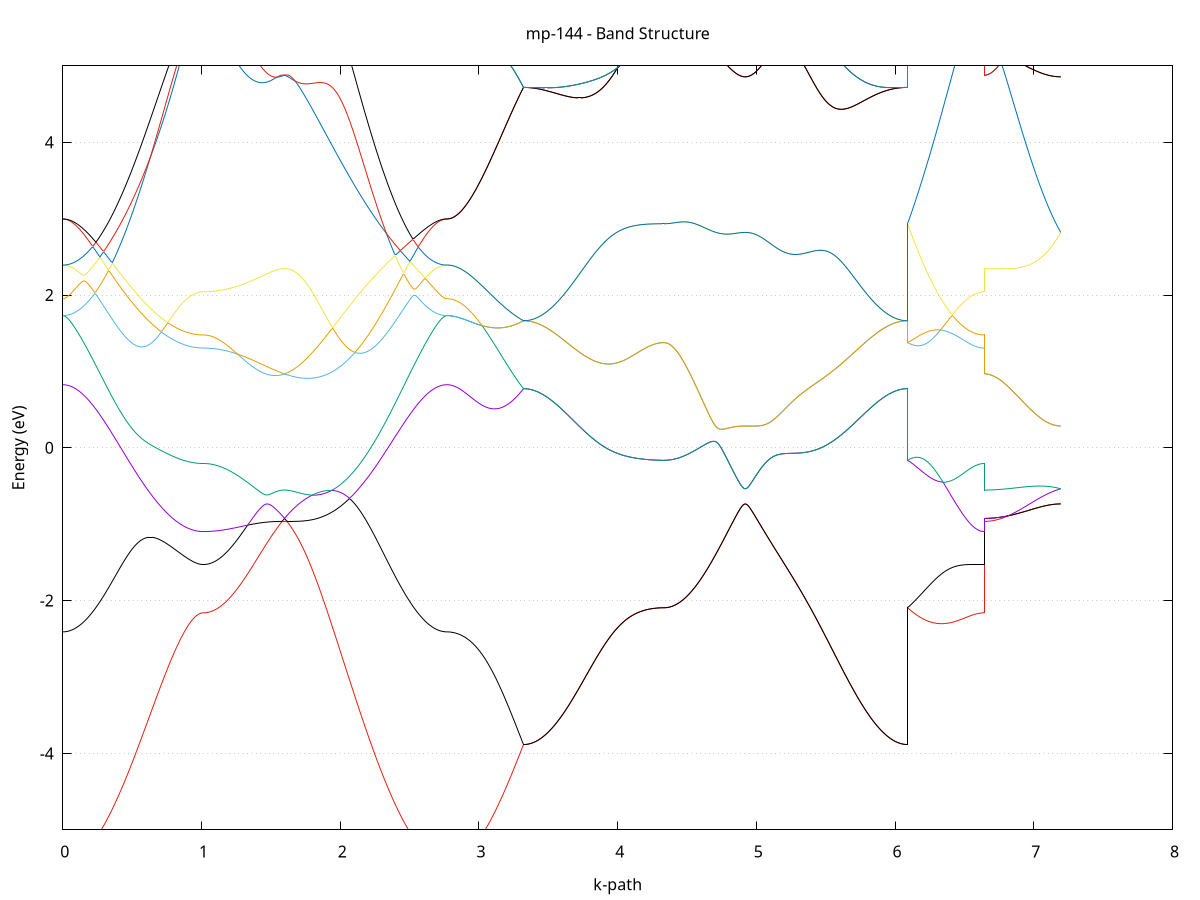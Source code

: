 set title 'mp-144 - Band Structure'
set xlabel 'k-path'
set ylabel 'Energy (eV)'
set grid y
set yrange [-5:5]
set terminal png size 800,600
set output 'mp-144_bands_gnuplot.png'
plot '-' using 1:2 with lines notitle, '-' using 1:2 with lines notitle, '-' using 1:2 with lines notitle, '-' using 1:2 with lines notitle, '-' using 1:2 with lines notitle, '-' using 1:2 with lines notitle, '-' using 1:2 with lines notitle, '-' using 1:2 with lines notitle, '-' using 1:2 with lines notitle, '-' using 1:2 with lines notitle, '-' using 1:2 with lines notitle, '-' using 1:2 with lines notitle, '-' using 1:2 with lines notitle, '-' using 1:2 with lines notitle, '-' using 1:2 with lines notitle, '-' using 1:2 with lines notitle, '-' using 1:2 with lines notitle, '-' using 1:2 with lines notitle, '-' using 1:2 with lines notitle, '-' using 1:2 with lines notitle
0.000000 -24.376853
0.009937 -24.376853
0.019874 -24.376653
0.029811 -24.376453
0.039747 -24.376153
0.049684 -24.375753
0.059621 -24.375153
0.069558 -24.374553
0.079495 -24.373853
0.089432 -24.373053
0.099369 -24.372153
0.109306 -24.371153
0.119242 -24.370153
0.129179 -24.368953
0.139116 -24.367653
0.149053 -24.366353
0.158990 -24.364853
0.168927 -24.363353
0.178864 -24.361753
0.188801 -24.360053
0.198737 -24.358253
0.208674 -24.356353
0.218611 -24.354453
0.228548 -24.352353
0.238485 -24.350253
0.248422 -24.348053
0.258359 -24.345753
0.268296 -24.343353
0.278232 -24.340953
0.288169 -24.338353
0.298106 -24.335753
0.308043 -24.333153
0.317980 -24.330353
0.327917 -24.327553
0.337854 -24.324653
0.347791 -24.321653
0.357727 -24.318653
0.367664 -24.315553
0.377601 -24.312353
0.387538 -24.309153
0.397475 -24.305853
0.407412 -24.302553
0.417349 -24.299153
0.427285 -24.295653
0.437222 -24.292153
0.447159 -24.288553
0.457096 -24.284953
0.467033 -24.281353
0.476970 -24.277553
0.486907 -24.273853
0.496844 -24.270053
0.506780 -24.266253
0.516717 -24.262353
0.526654 -24.258453
0.536591 -24.254453
0.546528 -24.250553
0.556465 -24.246553
0.566402 -24.242453
0.576339 -24.238453
0.586275 -24.234353
0.596212 -24.230253
0.606149 -24.226153
0.616086 -24.222053
0.626023 -24.217953
0.635960 -24.213753
0.645897 -24.209653
0.655834 -24.205553
0.665770 -24.201353
0.675707 -24.197253
0.685644 -24.193153
0.695581 -24.190553
0.705518 -24.196053
0.715455 -24.201453
0.725392 -24.206653
0.735328 -24.211753
0.745265 -24.216753
0.755202 -24.221553
0.765139 -24.226253
0.775076 -24.230853
0.785013 -24.235253
0.794950 -24.239453
0.804887 -24.243553
0.814823 -24.247453
0.824760 -24.251153
0.834697 -24.254753
0.844634 -24.258153
0.854571 -24.261353
0.864508 -24.264453
0.874445 -24.267253
0.884382 -24.269953
0.894318 -24.272453
0.904255 -24.274753
0.914192 -24.276853
0.924129 -24.278753
0.934066 -24.280453
0.944003 -24.281953
0.953940 -24.283253
0.963877 -24.284353
0.973813 -24.285253
0.983750 -24.285953
0.993687 -24.286553
1.003624 -24.286853
1.013561 -24.286953
1.013561 -24.286953
1.023479 -24.286853
1.033397 -24.286753
1.043315 -24.286553
1.053233 -24.286253
1.063151 -24.285953
1.073068 -24.285453
1.082986 -24.284953
1.092904 -24.284353
1.102822 -24.283653
1.112740 -24.282953
1.122658 -24.282153
1.132576 -24.281253
1.142494 -24.280253
1.152412 -24.279153
1.162330 -24.278053
1.172248 -24.276853
1.182166 -24.275553
1.192084 -24.274253
1.202001 -24.272853
1.211919 -24.271353
1.221837 -24.269853
1.231755 -24.268253
1.241673 -24.266553
1.251591 -24.264853
1.261509 -24.263053
1.271427 -24.261153
1.281345 -24.259253
1.291263 -24.257353
1.301181 -24.255353
1.311099 -24.253253
1.321017 -24.251153
1.330935 -24.249053
1.340852 -24.246853
1.350770 -24.244653
1.360688 -24.242453
1.370606 -24.240253
1.380524 -24.237953
1.390442 -24.235653
1.400360 -24.233353
1.410278 -24.231153
1.420196 -24.228853
1.430114 -24.226553
1.440032 -24.224353
1.449950 -24.222153
1.459868 -24.220053
1.469785 -24.217953
1.479703 -24.216053
1.489621 -24.214153
1.499539 -24.212353
1.509457 -24.210653
1.519375 -24.209153
1.529293 -24.207853
1.539211 -24.206653
1.549129 -24.205653
1.559047 -24.204853
1.568965 -24.204253
1.578883 -24.203753
1.588801 -24.203553
1.598719 -24.203453
1.598719 -24.203453
1.608637 -24.203553
1.618555 -24.203753
1.628474 -24.204053
1.638392 -24.204453
1.648311 -24.204953
1.658229 -24.205453
1.668148 -24.206053
1.678066 -24.206553
1.687985 -24.207153
1.697903 -24.207653
1.707822 -24.208053
1.717740 -24.208453
1.727659 -24.208753
1.737577 -24.208953
1.747496 -24.209053
1.757414 -24.209153
1.767333 -24.208953
1.777251 -24.208753
1.787170 -24.208353
1.797088 -24.207853
1.807007 -24.207253
1.816925 -24.206453
1.826844 -24.205453
1.836762 -24.204353
1.846681 -24.203053
1.856599 -24.201653
1.866518 -24.200053
1.876436 -24.198253
1.886355 -24.196353
1.896273 -24.194253
1.906192 -24.192053
1.916110 -24.189553
1.926029 -24.186953
1.935947 -24.184153
1.945865 -24.181253
1.955784 -24.178153
1.965702 -24.174853
1.975621 -24.171453
1.985539 -24.167853
1.995458 -24.164053
2.005376 -24.160153
2.015295 -24.159653
2.025213 -24.164053
2.035132 -24.168453
2.045050 -24.172953
2.054969 -24.177353
2.064887 -24.181753
2.074806 -24.186153
2.084724 -24.190653
2.094643 -24.194953
2.104561 -24.199353
2.114480 -24.203753
2.124398 -24.208053
2.134317 -24.212453
2.144235 -24.216753
2.154154 -24.221053
2.164072 -24.225253
2.173991 -24.229453
2.183909 -24.233753
2.193828 -24.237853
2.203746 -24.242053
2.213665 -24.246153
2.223583 -24.250253
2.233502 -24.254253
2.243420 -24.258253
2.253339 -24.262253
2.263257 -24.266153
2.273176 -24.270053
2.283094 -24.273853
2.293013 -24.277653
2.302931 -24.281353
2.312850 -24.285053
2.322768 -24.288653
2.332686 -24.292253
2.342605 -24.295753
2.352523 -24.299253
2.362442 -24.302653
2.372360 -24.306053
2.382279 -24.309353
2.392197 -24.312553
2.402116 -24.315653
2.412034 -24.318753
2.421953 -24.321853
2.431871 -24.324753
2.441790 -24.327653
2.451708 -24.330453
2.461627 -24.333253
2.471545 -24.335953
2.481464 -24.338553
2.491382 -24.341053
2.501301 -24.343453
2.511219 -24.345853
2.521138 -24.348153
2.531056 -24.350353
2.540975 -24.352453
2.550893 -24.354453
2.560812 -24.356453
2.570730 -24.358353
2.580649 -24.360053
2.590567 -24.361753
2.600486 -24.363453
2.610404 -24.364953
2.620323 -24.366353
2.630241 -24.367753
2.640160 -24.368953
2.650078 -24.370153
2.659996 -24.371253
2.669915 -24.372153
2.679833 -24.373053
2.689752 -24.373853
2.699670 -24.374553
2.709589 -24.375153
2.719507 -24.375753
2.729426 -24.376153
2.739344 -24.376453
2.749263 -24.376653
2.759181 -24.376853
2.769100 -24.376853
2.769100 -24.376853
2.778959 -24.376753
2.788818 -24.376453
2.798677 -24.375853
2.808536 -24.374953
2.818395 -24.373953
2.828254 -24.372653
2.838113 -24.371053
2.847972 -24.369353
2.857831 -24.367353
2.867690 -24.365053
2.877549 -24.362653
2.887408 -24.359953
2.897267 -24.357053
2.907126 -24.353953
2.916985 -24.350553
2.926844 -24.346953
2.936703 -24.343153
2.946562 -24.339153
2.956421 -24.334953
2.966280 -24.330553
2.976139 -24.325853
2.985998 -24.321053
2.995857 -24.315953
3.005716 -24.310753
3.015575 -24.305253
3.025433 -24.299653
3.035292 -24.293853
3.045151 -24.287853
3.055010 -24.281653
3.064869 -24.275353
3.074728 -24.268853
3.084587 -24.262153
3.094446 -24.255353
3.104305 -24.248353
3.114164 -24.241153
3.124023 -24.233853
3.133882 -24.226453
3.143741 -24.218853
3.153600 -24.211153
3.163459 -24.203353
3.173318 -24.195353
3.183177 -24.187353
3.193036 -24.179153
3.202895 -24.170853
3.212754 -24.162553
3.222613 -24.154053
3.232472 -24.145553
3.242331 -24.136953
3.252190 -24.128253
3.262049 -24.119453
3.271908 -24.110653
3.281767 -24.101753
3.291626 -24.092853
3.301485 -24.083953
3.311344 -24.074953
3.321203 -24.065953
3.321203 -24.065953
3.331140 -24.065953
3.341077 -24.066053
3.351014 -24.066153
3.360951 -24.066253
3.370887 -24.066453
3.380824 -24.066653
3.390761 -24.066953
3.400698 -24.067253
3.410635 -24.067553
3.420572 -24.067953
3.430509 -24.068353
3.440446 -24.068853
3.450382 -24.069353
3.460319 -24.069953
3.470256 -24.070653
3.480193 -24.071353
3.490130 -24.072153
3.500067 -24.072953
3.510004 -24.073953
3.519941 -24.074953
3.529877 -24.075953
3.539814 -24.077153
3.549751 -24.078353
3.559688 -24.079753
3.569625 -24.081153
3.579562 -24.082753
3.589499 -24.084353
3.599435 -24.086153
3.609372 -24.087953
3.619309 -24.089953
3.629246 -24.092153
3.639183 -24.094353
3.649120 -24.096653
3.659057 -24.099153
3.668994 -24.101853
3.678930 -24.104553
3.688867 -24.107453
3.698804 -24.110453
3.708741 -24.113653
3.718678 -24.116953
3.728615 -24.120353
3.738552 -24.123853
3.748489 -24.127553
3.758425 -24.131353
3.768362 -24.135253
3.778299 -24.139253
3.788236 -24.143353
3.798173 -24.147553
3.808110 -24.151853
3.818047 -24.156253
3.827984 -24.160753
3.837920 -24.165253
3.847857 -24.169953
3.857794 -24.174553
3.867731 -24.179253
3.877668 -24.184053
3.887605 -24.188753
3.897542 -24.193553
3.907479 -24.198353
3.917415 -24.203253
3.927352 -24.208053
3.937289 -24.212853
3.947226 -24.217653
3.957163 -24.222353
3.967100 -24.227153
3.977037 -24.231853
3.986973 -24.236453
3.996910 -24.241053
4.006847 -24.245653
4.016784 -24.250053
4.026721 -24.254453
4.036658 -24.258853
4.046595 -24.263053
4.056532 -24.267153
4.066468 -24.271253
4.076405 -24.275153
4.086342 -24.279053
4.096279 -24.282753
4.106216 -24.286353
4.116153 -24.289853
4.126090 -24.293253
4.136027 -24.296453
4.145963 -24.299553
4.155900 -24.302553
4.165837 -24.305353
4.175774 -24.308053
4.185711 -24.310653
4.195648 -24.312953
4.205585 -24.315253
4.215522 -24.317353
4.225458 -24.319253
4.235395 -24.320953
4.245332 -24.322553
4.255269 -24.324053
4.265206 -24.325353
4.275143 -24.326453
4.285080 -24.327353
4.295016 -24.328153
4.304953 -24.328753
4.314890 -24.329153
4.324827 -24.329453
4.334764 -24.329453
4.334764 -24.329453
4.344682 -24.329453
4.354600 -24.329353
4.364518 -24.329153
4.374436 -24.328853
4.384354 -24.328453
4.394272 -24.328053
4.404189 -24.327453
4.414107 -24.326853
4.424025 -24.326153
4.433943 -24.325453
4.443861 -24.324553
4.453779 -24.323653
4.463697 -24.322653
4.473615 -24.321553
4.483533 -24.320353
4.493451 -24.319153
4.503369 -24.317853
4.513287 -24.316453
4.523205 -24.315053
4.533122 -24.313553
4.543040 -24.311953
4.552958 -24.310353
4.562876 -24.308653
4.572794 -24.306853
4.582712 -24.305053
4.592630 -24.303253
4.602548 -24.301253
4.612466 -24.299353
4.622384 -24.297353
4.632302 -24.295253
4.642220 -24.293153
4.652138 -24.291053
4.662056 -24.288853
4.671973 -24.286653
4.681891 -24.284453
4.691809 -24.282253
4.701727 -24.280053
4.711645 -24.277853
4.721563 -24.275653
4.731481 -24.273353
4.741399 -24.271153
4.751317 -24.269053
4.761235 -24.266953
4.771153 -24.264853
4.781071 -24.262853
4.790989 -24.260853
4.800906 -24.258953
4.810824 -24.257253
4.820742 -24.255553
4.830660 -24.253953
4.840578 -24.252553
4.850496 -24.251253
4.860414 -24.250153
4.870332 -24.249253
4.880250 -24.248453
4.890168 -24.247753
4.900086 -24.247353
4.910004 -24.247053
4.919922 -24.247053
4.919922 -24.247053
4.929840 -24.247053
4.939759 -24.247353
4.949677 -24.247753
4.959596 -24.248253
4.969514 -24.248853
4.979432 -24.249653
4.989351 -24.250453
4.999269 -24.251353
5.009188 -24.252253
5.019106 -24.253253
5.029025 -24.254153
5.038943 -24.255153
5.048862 -24.256153
5.058780 -24.257053
5.068699 -24.257853
5.078617 -24.258753
5.088536 -24.259453
5.098454 -24.260153
5.108373 -24.260753
5.118291 -24.261153
5.128210 -24.261553
5.138128 -24.261853
5.148047 -24.262053
5.157965 -24.262053
5.167884 -24.261953
5.177802 -24.261753
5.187721 -24.261453
5.197639 -24.260953
5.207558 -24.260353
5.217476 -24.259653
5.227395 -24.258753
5.237313 -24.257753
5.247232 -24.256553
5.257150 -24.255253
5.267069 -24.253853
5.276987 -24.252253
5.286906 -24.250553
5.296824 -24.248753
5.306743 -24.246753
5.316661 -24.244653
5.326580 -24.242353
5.336498 -24.240053
5.346416 -24.237553
5.356335 -24.234953
5.366253 -24.232153
5.376172 -24.229353
5.386090 -24.226353
5.396009 -24.223353
5.405927 -24.220153
5.415846 -24.216853
5.425764 -24.213553
5.435683 -24.210153
5.445601 -24.206653
5.455520 -24.203053
5.465438 -24.199453
5.475357 -24.195753
5.485275 -24.191953
5.495194 -24.188153
5.505112 -24.184353
5.515031 -24.180453
5.524949 -24.176653
5.534868 -24.172753
5.544786 -24.168753
5.554705 -24.164853
5.564623 -24.161053
5.574542 -24.157153
5.584460 -24.153253
5.594379 -24.149453
5.604297 -24.145653
5.614216 -24.141953
5.624134 -24.138253
5.634053 -24.134653
5.643971 -24.131153
5.653890 -24.127653
5.663808 -24.124253
5.673727 -24.120953
5.683645 -24.117753
5.693563 -24.114653
5.703482 -24.111653
5.713400 -24.108753
5.723319 -24.105953
5.733237 -24.103253
5.743156 -24.100653
5.753074 -24.098253
5.762993 -24.095853
5.772911 -24.093653
5.782830 -24.091553
5.792748 -24.089453
5.802667 -24.087553
5.812585 -24.085753
5.822504 -24.084053
5.832422 -24.082453
5.842341 -24.080953
5.852259 -24.079553
5.862178 -24.078253
5.872096 -24.077053
5.882015 -24.075853
5.891933 -24.074853
5.901852 -24.073853
5.911770 -24.072953
5.921689 -24.072153
5.931607 -24.071353
5.941526 -24.070653
5.951444 -24.069953
5.961363 -24.069353
5.971281 -24.068853
5.981200 -24.068353
5.991118 -24.067953
6.001037 -24.067553
6.010955 -24.067253
6.020874 -24.066953
6.030792 -24.066653
6.040711 -24.066453
6.050629 -24.066253
6.060547 -24.066153
6.070466 -24.066053
6.080384 -24.065953
6.090303 -24.065953
6.090303 -24.329453
6.100162 -24.331153
6.110021 -24.332753
6.119880 -24.334253
6.129739 -24.335553
6.139598 -24.336753
6.149457 -24.337953
6.159316 -24.338853
6.169175 -24.339753
6.179034 -24.340453
6.188893 -24.341053
6.198752 -24.341553
6.208611 -24.341953
6.218470 -24.342153
6.228329 -24.342353
6.238188 -24.342253
6.248047 -24.342153
6.257906 -24.341953
6.267765 -24.341553
6.277624 -24.341053
6.287483 -24.340453
6.297342 -24.339653
6.307201 -24.338853
6.317060 -24.337953
6.326919 -24.336853
6.336778 -24.335653
6.346637 -24.334453
6.356496 -24.333053
6.366355 -24.331553
6.376214 -24.330053
6.386073 -24.328353
6.395931 -24.326653
6.405790 -24.324853
6.415649 -24.323053
6.425508 -24.321153
6.435367 -24.319153
6.445226 -24.317153
6.455085 -24.315053
6.464944 -24.312953
6.474803 -24.310953
6.484662 -24.308853
6.494521 -24.306753
6.504380 -24.304653
6.514239 -24.302653
6.524098 -24.300653
6.533957 -24.298753
6.543816 -24.296953
6.553675 -24.295153
6.563534 -24.293553
6.573393 -24.292053
6.583252 -24.290753
6.593111 -24.289653
6.602970 -24.288653
6.612829 -24.287953
6.622688 -24.287353
6.632547 -24.287053
6.642406 -24.286953
6.642406 -24.203453
6.652265 -24.203453
6.662124 -24.203253
6.671983 -24.203053
6.681842 -24.202853
6.691701 -24.202453
6.701560 -24.202053
6.711419 -24.201553
6.721278 -24.200953
6.731137 -24.200353
6.740996 -24.199553
6.750855 -24.198753
6.760714 -24.197853
6.770573 -24.196953
6.780432 -24.195853
6.790291 -24.194753
6.800150 -24.193653
6.810009 -24.192353
6.819868 -24.191053
6.829727 -24.189653
6.839586 -24.188253
6.849445 -24.186753
6.859304 -24.185153
6.869163 -24.183453
6.879022 -24.182053
6.888881 -24.185653
6.898740 -24.189153
6.908599 -24.192653
6.918458 -24.196153
6.928317 -24.199453
6.938176 -24.202653
6.948035 -24.205853
6.957894 -24.208953
6.967753 -24.211853
6.977612 -24.214753
6.987471 -24.217553
6.997330 -24.220153
7.007189 -24.222753
7.017048 -24.225153
7.026907 -24.227453
7.036766 -24.229653
7.046625 -24.231653
7.056484 -24.233653
7.066343 -24.235453
7.076202 -24.237153
7.086061 -24.238753
7.095920 -24.240153
7.105778 -24.241453
7.115637 -24.242553
7.125496 -24.243653
7.135355 -24.244553
7.145214 -24.245253
7.155073 -24.245953
7.164932 -24.246353
7.174791 -24.246753
7.184650 -24.246953
7.194509 -24.247053
e
0.000000 -23.854253
0.009937 -23.854353
0.019874 -23.854653
0.029811 -23.855153
0.039747 -23.855853
0.049684 -23.856753
0.059621 -23.857853
0.069558 -23.859253
0.079495 -23.860753
0.089432 -23.862453
0.099369 -23.864353
0.109306 -23.866453
0.119242 -23.868753
0.129179 -23.871253
0.139116 -23.873953
0.149053 -23.876853
0.158990 -23.879953
0.168927 -23.883153
0.178864 -23.886553
0.188801 -23.890153
0.198737 -23.893953
0.208674 -23.897853
0.218611 -23.901953
0.228548 -23.906253
0.238485 -23.910653
0.248422 -23.915253
0.258359 -23.919953
0.268296 -23.924753
0.278232 -23.929753
0.288169 -23.934953
0.298106 -23.940153
0.308043 -23.945553
0.317980 -23.951053
0.327917 -23.956653
0.337854 -23.962453
0.347791 -23.968253
0.357727 -23.974153
0.367664 -23.980153
0.377601 -23.986253
0.387538 -23.992453
0.397475 -23.998753
0.407412 -24.005053
0.417349 -24.011453
0.427285 -24.017953
0.437222 -24.024453
0.447159 -24.030953
0.457096 -24.037553
0.467033 -24.044153
0.476970 -24.050853
0.486907 -24.057553
0.496844 -24.064153
0.506780 -24.070853
0.516717 -24.077553
0.526654 -24.084253
0.536591 -24.090853
0.546528 -24.097553
0.556465 -24.104153
0.566402 -24.110753
0.576339 -24.117253
0.586275 -24.123753
0.596212 -24.130253
0.606149 -24.136653
0.616086 -24.142953
0.626023 -24.149153
0.635960 -24.155353
0.645897 -24.161453
0.655834 -24.167453
0.665770 -24.173453
0.675707 -24.179253
0.685644 -24.184953
0.695581 -24.189053
0.705518 -24.184953
0.715455 -24.180953
0.725392 -24.176953
0.735328 -24.172953
0.745265 -24.168953
0.755202 -24.165053
0.765139 -24.161253
0.775076 -24.157453
0.785013 -24.153653
0.794950 -24.149953
0.804887 -24.146353
0.814823 -24.144353
0.824760 -24.147753
0.834697 -24.150953
0.844634 -24.154053
0.854571 -24.156953
0.864508 -24.159653
0.874445 -24.162253
0.884382 -24.164653
0.894318 -24.166953
0.904255 -24.168953
0.914192 -24.170853
0.924129 -24.172653
0.934066 -24.174153
0.944003 -24.175553
0.953940 -24.176653
0.963877 -24.177653
0.973813 -24.178553
0.983750 -24.179153
0.993687 -24.179653
1.003624 -24.179853
1.013561 -24.179953
1.013561 -24.179953
1.023479 -24.179953
1.033397 -24.179853
1.043315 -24.179653
1.053233 -24.179353
1.063151 -24.179053
1.073068 -24.178653
1.082986 -24.178153
1.092904 -24.177653
1.102822 -24.176953
1.112740 -24.176253
1.122658 -24.175553
1.132576 -24.174653
1.142494 -24.173753
1.152412 -24.172753
1.162330 -24.171753
1.172248 -24.170653
1.182166 -24.169453
1.192084 -24.168153
1.202001 -24.166853
1.211919 -24.165553
1.221837 -24.164053
1.231755 -24.162553
1.241673 -24.161053
1.251591 -24.159453
1.261509 -24.157753
1.271427 -24.156053
1.281345 -24.154353
1.291263 -24.152553
1.301181 -24.150653
1.311099 -24.148753
1.321017 -24.146853
1.330935 -24.144953
1.340852 -24.142953
1.350770 -24.140953
1.360688 -24.138853
1.370606 -24.136853
1.380524 -24.134753
1.390442 -24.132653
1.400360 -24.130653
1.410278 -24.128553
1.420196 -24.126553
1.430114 -24.124553
1.440032 -24.122553
1.449950 -24.120653
1.459868 -24.118853
1.469785 -24.117053
1.479703 -24.115353
1.489621 -24.113853
1.499539 -24.112353
1.509457 -24.111153
1.519375 -24.110053
1.529293 -24.109153
1.539211 -24.109453
1.549129 -24.110253
1.559047 -24.110653
1.568965 -24.110853
1.578883 -24.110653
1.588801 -24.110253
1.598719 -24.109453
1.598719 -24.109453
1.608637 -24.110453
1.618555 -24.111753
1.628474 -24.113153
1.638392 -24.114753
1.648311 -24.116553
1.658229 -24.118353
1.668148 -24.120253
1.678066 -24.122253
1.687985 -24.124253
1.697903 -24.126253
1.707822 -24.128253
1.717740 -24.130253
1.727659 -24.132253
1.737577 -24.134053
1.747496 -24.135853
1.757414 -24.137653
1.767333 -24.139253
1.777251 -24.140753
1.787170 -24.142253
1.797088 -24.143553
1.807007 -24.144653
1.816925 -24.145753
1.826844 -24.146653
1.836762 -24.147353
1.846681 -24.148053
1.856599 -24.148453
1.866518 -24.148753
1.876436 -24.148953
1.886355 -24.148953
1.896273 -24.148853
1.906192 -24.148553
1.916110 -24.148053
1.926029 -24.147353
1.935947 -24.146553
1.945865 -24.145653
1.955784 -24.144453
1.965702 -24.143153
1.975621 -24.141853
1.985539 -24.146353
1.995458 -24.150753
2.005376 -24.155153
2.015295 -24.156053
2.025213 -24.151853
2.035132 -24.147453
2.045050 -24.142853
2.054969 -24.138253
2.064887 -24.133353
2.074806 -24.128453
2.084724 -24.123353
2.094643 -24.118153
2.104561 -24.112753
2.114480 -24.107253
2.124398 -24.101753
2.134317 -24.097853
2.144235 -24.093953
2.154154 -24.089953
2.164072 -24.085753
2.173991 -24.081553
2.183909 -24.077253
2.193828 -24.072853
2.203746 -24.068353
2.213665 -24.063753
2.223583 -24.059053
2.233502 -24.054353
2.243420 -24.049553
2.253339 -24.044653
2.263257 -24.039753
2.273176 -24.034753
2.283094 -24.029753
2.293013 -24.024653
2.302931 -24.019553
2.312850 -24.014453
2.322768 -24.009253
2.332686 -24.004153
2.342605 -23.998953
2.352523 -23.993853
2.362442 -23.988653
2.372360 -23.983453
2.382279 -23.978353
2.392197 -23.973253
2.402116 -23.968153
2.412034 -23.963153
2.421953 -23.958153
2.431871 -23.953153
2.441790 -23.948253
2.451708 -23.943453
2.461627 -23.938653
2.471545 -23.933953
2.481464 -23.929353
2.491382 -23.924853
2.501301 -23.920353
2.511219 -23.916053
2.521138 -23.911853
2.531056 -23.907653
2.540975 -23.903653
2.550893 -23.899753
2.560812 -23.895953
2.570730 -23.892353
2.580649 -23.888853
2.590567 -23.885453
2.600486 -23.882253
2.610404 -23.879153
2.620323 -23.876253
2.630241 -23.873553
2.640160 -23.870953
2.650078 -23.868553
2.659996 -23.866253
2.669915 -23.864253
2.679833 -23.862353
2.689752 -23.860653
2.699670 -23.859153
2.709589 -23.857853
2.719507 -23.856753
2.729426 -23.855853
2.739344 -23.855153
2.749263 -23.854653
2.759181 -23.854353
2.769100 -23.854253
2.769100 -23.854253
2.778959 -23.854153
2.788818 -23.854153
2.798677 -23.854053
2.808536 -23.853953
2.818395 -23.853753
2.828254 -23.853553
2.838113 -23.853353
2.847972 -23.853053
2.857831 -23.852753
2.867690 -23.852453
2.877549 -23.852053
2.887408 -23.851653
2.897267 -23.851153
2.907126 -23.850653
2.916985 -23.850153
2.926844 -23.849653
2.936703 -23.849053
2.946562 -23.848453
2.956421 -23.847753
2.966280 -23.847153
2.976139 -23.846453
2.985998 -23.845653
2.995857 -23.844853
3.005716 -23.844053
3.015575 -23.843253
3.025433 -23.842453
3.035292 -23.841553
3.045151 -23.840653
3.055010 -23.839953
3.064869 -23.846853
3.074728 -23.853953
3.084587 -23.861253
3.094446 -23.868753
3.104305 -23.876253
3.114164 -23.884053
3.124023 -23.891853
3.133882 -23.899853
3.143741 -23.907953
3.153600 -23.916153
3.163459 -23.924453
3.173318 -23.932853
3.183177 -23.941353
3.193036 -23.949953
3.202895 -23.958653
3.212754 -23.967353
3.222613 -23.976153
3.232472 -23.985053
3.242331 -23.993953
3.252190 -24.002853
3.262049 -24.011853
3.271908 -24.020853
3.281767 -24.029853
3.291626 -24.038853
3.301485 -24.047953
3.311344 -24.056953
3.321203 -24.065953
3.321203 -24.065953
3.331140 -24.065953
3.341077 -24.066053
3.351014 -24.066153
3.360951 -24.066253
3.370887 -24.066453
3.380824 -24.066653
3.390761 -24.066853
3.400698 -24.067153
3.410635 -24.067553
3.420572 -24.067853
3.430509 -24.068353
3.440446 -24.068853
3.450382 -24.069353
3.460319 -24.069953
3.470256 -24.070653
3.480193 -24.071353
3.490130 -24.072153
3.500067 -24.072953
3.510004 -24.073853
3.519941 -24.074853
3.529877 -24.075953
3.539814 -24.077153
3.549751 -24.078353
3.559688 -24.079753
3.569625 -24.081153
3.579562 -24.082653
3.589499 -24.084353
3.599435 -24.086153
3.609372 -24.087953
3.619309 -24.089953
3.629246 -24.092053
3.639183 -24.094353
3.649120 -24.096653
3.659057 -24.099153
3.668994 -24.101753
3.678930 -24.104553
3.688867 -24.107453
3.698804 -24.110453
3.708741 -24.113653
3.718678 -24.116953
3.728615 -24.120353
3.738552 -24.123853
3.748489 -24.127553
3.758425 -24.131353
3.768362 -24.135253
3.778299 -24.139253
3.788236 -24.143353
3.798173 -24.147553
3.808110 -24.151853
3.818047 -24.156253
3.827984 -24.160753
3.837920 -24.165253
3.847857 -24.169853
3.857794 -24.174553
3.867731 -24.179253
3.877668 -24.183953
3.887605 -24.188753
3.897542 -24.193553
3.907479 -24.198353
3.917415 -24.203153
3.927352 -24.208053
3.937289 -24.212853
3.947226 -24.217653
3.957163 -24.222353
3.967100 -24.227153
3.977037 -24.231853
3.986973 -24.236453
3.996910 -24.241053
4.006847 -24.245553
4.016784 -24.250053
4.026721 -24.254453
4.036658 -24.258753
4.046595 -24.263053
4.056532 -24.267153
4.066468 -24.271253
4.076405 -24.275153
4.086342 -24.279053
4.096279 -24.282753
4.106216 -24.286353
4.116153 -24.289853
4.126090 -24.293253
4.136027 -24.296453
4.145963 -24.299553
4.155900 -24.302553
4.165837 -24.305353
4.175774 -24.308053
4.185711 -24.310553
4.195648 -24.312953
4.205585 -24.315153
4.215522 -24.317253
4.225458 -24.319253
4.235395 -24.320953
4.245332 -24.322553
4.255269 -24.324053
4.265206 -24.325253
4.275143 -24.326353
4.285080 -24.327353
4.295016 -24.328053
4.304953 -24.328653
4.314890 -24.329153
4.324827 -24.329353
4.334764 -24.329453
4.334764 -24.329453
4.344682 -24.329453
4.354600 -24.329253
4.364518 -24.329053
4.374436 -24.328753
4.384354 -24.328453
4.394272 -24.327953
4.404189 -24.327453
4.414107 -24.326853
4.424025 -24.326153
4.433943 -24.325353
4.443861 -24.324553
4.453779 -24.323553
4.463697 -24.322553
4.473615 -24.321553
4.483533 -24.320353
4.493451 -24.319153
4.503369 -24.317853
4.513287 -24.316453
4.523205 -24.315053
4.533122 -24.313553
4.543040 -24.311953
4.552958 -24.310353
4.562876 -24.308653
4.572794 -24.306853
4.582712 -24.305053
4.592630 -24.303153
4.602548 -24.301253
4.612466 -24.299253
4.622384 -24.297253
4.632302 -24.295253
4.642220 -24.293153
4.652138 -24.291053
4.662056 -24.288853
4.671973 -24.286653
4.681891 -24.284453
4.691809 -24.282253
4.701727 -24.280053
4.711645 -24.277753
4.721563 -24.275553
4.731481 -24.273353
4.741399 -24.271153
4.751317 -24.269053
4.761235 -24.266853
4.771153 -24.264853
4.781071 -24.262753
4.790989 -24.260853
4.800906 -24.258953
4.810824 -24.257153
4.820742 -24.255553
4.830660 -24.253953
4.840578 -24.252553
4.850496 -24.251253
4.860414 -24.250153
4.870332 -24.249153
4.880250 -24.248353
4.890168 -24.247753
4.900086 -24.247353
4.910004 -24.247053
4.919922 -24.246953
4.919922 -24.246953
4.929840 -24.247053
4.939759 -24.247353
4.949677 -24.247753
4.959596 -24.248253
4.969514 -24.248853
4.979432 -24.249653
4.989351 -24.250453
4.999269 -24.251353
5.009188 -24.252253
5.019106 -24.253253
5.029025 -24.254153
5.038943 -24.255153
5.048862 -24.256053
5.058780 -24.257053
5.068699 -24.257853
5.078617 -24.258653
5.088536 -24.259453
5.098454 -24.260053
5.108373 -24.260653
5.118291 -24.261153
5.128210 -24.261553
5.138128 -24.261853
5.148047 -24.261953
5.157965 -24.262053
5.167884 -24.261953
5.177802 -24.261753
5.187721 -24.261453
5.197639 -24.260953
5.207558 -24.260353
5.217476 -24.259653
5.227395 -24.258753
5.237313 -24.257753
5.247232 -24.256553
5.257150 -24.255253
5.267069 -24.253853
5.276987 -24.252253
5.286906 -24.250553
5.296824 -24.248653
5.306743 -24.246753
5.316661 -24.244653
5.326580 -24.242353
5.336498 -24.239953
5.346416 -24.237453
5.356335 -24.234853
5.366253 -24.232153
5.376172 -24.229353
5.386090 -24.226353
5.396009 -24.223253
5.405927 -24.220153
5.415846 -24.216853
5.425764 -24.213553
5.435683 -24.210153
5.445601 -24.206653
5.455520 -24.203053
5.465438 -24.199453
5.475357 -24.195753
5.485275 -24.191953
5.495194 -24.188153
5.505112 -24.184353
5.515031 -24.180453
5.524949 -24.176553
5.534868 -24.172653
5.544786 -24.168753
5.554705 -24.164853
5.564623 -24.160953
5.574542 -24.157153
5.584460 -24.153253
5.594379 -24.149453
5.604297 -24.145653
5.614216 -24.141953
5.624134 -24.138253
5.634053 -24.134653
5.643971 -24.131153
5.653890 -24.127653
5.663808 -24.124253
5.673727 -24.120953
5.683645 -24.117753
5.693563 -24.114653
5.703482 -24.111653
5.713400 -24.108753
5.723319 -24.105953
5.733237 -24.103253
5.743156 -24.100653
5.753074 -24.098253
5.762993 -24.095853
5.772911 -24.093653
5.782830 -24.091453
5.792748 -24.089453
5.802667 -24.087553
5.812585 -24.085753
5.822504 -24.084053
5.832422 -24.082453
5.842341 -24.080953
5.852259 -24.079553
5.862178 -24.078253
5.872096 -24.077053
5.882015 -24.075853
5.891933 -24.074853
5.901852 -24.073853
5.911770 -24.072953
5.921689 -24.072053
5.931607 -24.071253
5.941526 -24.070553
5.951444 -24.069953
5.961363 -24.069353
5.971281 -24.068853
5.981200 -24.068353
5.991118 -24.067853
6.001037 -24.067553
6.010955 -24.067153
6.020874 -24.066853
6.030792 -24.066653
6.040711 -24.066453
6.050629 -24.066253
6.060547 -24.066153
6.070466 -24.066053
6.080384 -24.065953
6.090303 -24.065953
6.090303 -24.329453
6.100162 -24.327653
6.110021 -24.325753
6.119880 -24.323653
6.129739 -24.321553
6.139598 -24.319253
6.149457 -24.316953
6.159316 -24.314453
6.169175 -24.311953
6.179034 -24.309253
6.188893 -24.306553
6.198752 -24.303653
6.208611 -24.300753
6.218470 -24.297753
6.228329 -24.294753
6.238188 -24.291553
6.248047 -24.288353
6.257906 -24.285053
6.267765 -24.281753
6.277624 -24.278353
6.287483 -24.274953
6.297342 -24.271453
6.307201 -24.267953
6.317060 -24.264353
6.326919 -24.260753
6.336778 -24.257153
6.346637 -24.253553
6.356496 -24.249953
6.366355 -24.246353
6.376214 -24.242753
6.386073 -24.239153
6.395931 -24.235553
6.405790 -24.232053
6.415649 -24.228553
6.425508 -24.225053
6.435367 -24.221653
6.445226 -24.218353
6.455085 -24.215053
6.464944 -24.211953
6.474803 -24.208853
6.484662 -24.205853
6.494521 -24.202953
6.504380 -24.200253
6.514239 -24.197653
6.524098 -24.195153
6.533957 -24.192853
6.543816 -24.190753
6.553675 -24.188753
6.563534 -24.186953
6.573393 -24.185353
6.583252 -24.183953
6.593111 -24.182753
6.602970 -24.181753
6.612829 -24.180953
6.622688 -24.180453
6.632547 -24.180053
6.642406 -24.179953
6.642406 -24.109453
6.652265 -24.109753
6.662124 -24.110453
6.671983 -24.111553
6.681842 -24.113153
6.691701 -24.115153
6.701560 -24.117453
6.711419 -24.120053
6.721278 -24.122953
6.731137 -24.126053
6.740996 -24.129353
6.750855 -24.132853
6.760714 -24.136453
6.770573 -24.140053
6.780432 -24.143853
6.790291 -24.147653
6.800150 -24.151453
6.810009 -24.155353
6.819868 -24.159253
6.829727 -24.163053
6.839586 -24.166953
6.849445 -24.170753
6.859304 -24.174553
6.869163 -24.178253
6.879022 -24.181953
6.888881 -24.185553
6.898740 -24.189153
6.908599 -24.192653
6.918458 -24.196053
6.928317 -24.199353
6.938176 -24.202653
6.948035 -24.205853
6.957894 -24.208853
6.967753 -24.211853
6.977612 -24.214753
6.987471 -24.217453
6.997330 -24.220153
7.007189 -24.222653
7.017048 -24.225053
7.026907 -24.227353
7.036766 -24.229553
7.046625 -24.231653
7.056484 -24.233553
7.066343 -24.235453
7.076202 -24.237153
7.086061 -24.238653
7.095920 -24.240153
7.105778 -24.241453
7.115637 -24.242553
7.125496 -24.243653
7.135355 -24.244453
7.145214 -24.245253
7.155073 -24.245853
7.164932 -24.246353
7.174791 -24.246753
7.184650 -24.246953
7.194509 -24.246953
e
0.000000 -23.854153
0.009937 -23.854153
0.019874 -23.854353
0.029811 -23.854453
0.039747 -23.854753
0.049684 -23.855053
0.059621 -23.855353
0.069558 -23.855853
0.079495 -23.856353
0.089432 -23.856953
0.099369 -23.857553
0.109306 -23.858253
0.119242 -23.859053
0.129179 -23.859853
0.139116 -23.860753
0.149053 -23.861753
0.158990 -23.862753
0.168927 -23.863753
0.178864 -23.864853
0.188801 -23.866053
0.198737 -23.867353
0.208674 -23.868553
0.218611 -23.869953
0.228548 -23.871353
0.238485 -23.872753
0.248422 -23.874253
0.258359 -23.875753
0.268296 -23.877253
0.278232 -23.878853
0.288169 -23.880553
0.298106 -23.882153
0.308043 -23.883953
0.317980 -23.885653
0.327917 -23.887453
0.337854 -23.889253
0.347791 -23.891053
0.357727 -23.892953
0.367664 -23.894753
0.377601 -23.897053
0.387538 -23.903153
0.397475 -23.909453
0.407412 -23.915653
0.417349 -23.922053
0.427285 -23.928353
0.437222 -23.934753
0.447159 -23.941153
0.457096 -23.947553
0.467033 -23.954053
0.476970 -23.960453
0.486907 -23.966953
0.496844 -23.973353
0.506780 -23.979853
0.516717 -23.986253
0.526654 -23.992653
0.536591 -23.998953
0.546528 -24.005253
0.556465 -24.011553
0.566402 -24.017853
0.576339 -24.023953
0.586275 -24.030153
0.596212 -24.036153
0.606149 -24.042153
0.616086 -24.048053
0.626023 -24.053953
0.635960 -24.059753
0.645897 -24.065353
0.655834 -24.070953
0.665770 -24.076453
0.675707 -24.081853
0.685644 -24.087153
0.695581 -24.092253
0.705518 -24.097353
0.715455 -24.102253
0.725392 -24.107053
0.735328 -24.111753
0.745265 -24.116353
0.755202 -24.120753
0.765139 -24.125053
0.775076 -24.129153
0.785013 -24.133153
0.794950 -24.137053
0.804887 -24.140753
0.814823 -24.142853
0.824760 -24.139453
0.834697 -24.136053
0.844634 -24.132853
0.854571 -24.129753
0.864508 -24.126753
0.874445 -24.123853
0.884382 -24.121053
0.894318 -24.118553
0.904255 -24.116053
0.914192 -24.113853
0.924129 -24.111753
0.934066 -24.109853
0.944003 -24.108153
0.953940 -24.106653
0.963877 -24.105353
0.973813 -24.104353
0.983750 -24.103453
0.993687 -24.102953
1.003624 -24.102553
1.013561 -24.102453
1.013561 -24.102453
1.023479 -24.102353
1.033397 -24.102253
1.043315 -24.102053
1.053233 -24.101853
1.063151 -24.101553
1.073068 -24.101153
1.082986 -24.100653
1.092904 -24.100053
1.102822 -24.099453
1.112740 -24.098753
1.122658 -24.097953
1.132576 -24.097153
1.142494 -24.096253
1.152412 -24.095253
1.162330 -24.094253
1.172248 -24.093053
1.182166 -24.091853
1.192084 -24.090653
1.202001 -24.089353
1.211919 -24.087953
1.221837 -24.086453
1.231755 -24.084953
1.241673 -24.083353
1.251591 -24.081653
1.261509 -24.079953
1.271427 -24.078153
1.281345 -24.076353
1.291263 -24.074453
1.301181 -24.072453
1.311099 -24.070453
1.321017 -24.068353
1.330935 -24.066253
1.340852 -24.064053
1.350770 -24.061753
1.360688 -24.062153
1.370606 -24.065553
1.380524 -24.068953
1.390442 -24.072353
1.400360 -24.075653
1.410278 -24.078953
1.420196 -24.082153
1.430114 -24.085253
1.440032 -24.088253
1.449950 -24.091253
1.459868 -24.093953
1.469785 -24.096653
1.479703 -24.099153
1.489621 -24.101453
1.499539 -24.103453
1.509457 -24.105353
1.519375 -24.106953
1.529293 -24.108353
1.539211 -24.108453
1.549129 -24.107953
1.559047 -24.107753
1.568965 -24.107853
1.578883 -24.108153
1.588801 -24.108653
1.598719 -24.109453
1.598719 -24.109453
1.608637 -24.108353
1.618555 -24.107053
1.628474 -24.105453
1.638392 -24.103653
1.648311 -24.101553
1.658229 -24.099353
1.668148 -24.096953
1.678066 -24.094353
1.687985 -24.091653
1.697903 -24.088753
1.707822 -24.085853
1.717740 -24.082753
1.727659 -24.079653
1.737577 -24.076353
1.747496 -24.073053
1.757414 -24.069753
1.767333 -24.066353
1.777251 -24.062853
1.787170 -24.060653
1.797088 -24.064753
1.807007 -24.068853
1.816925 -24.072953
1.826844 -24.077053
1.836762 -24.081253
1.846681 -24.085453
1.856599 -24.089653
1.866518 -24.093953
1.876436 -24.098153
1.886355 -24.102453
1.896273 -24.106853
1.906192 -24.111153
1.916110 -24.115453
1.926029 -24.119853
1.935947 -24.124253
1.945865 -24.128653
1.955784 -24.133053
1.965702 -24.137453
1.975621 -24.141753
1.985539 -24.140153
1.995458 -24.138353
2.005376 -24.136453
2.015295 -24.134353
2.025213 -24.132053
2.035132 -24.129653
2.045050 -24.127153
2.054969 -24.124453
2.064887 -24.121553
2.074806 -24.118553
2.084724 -24.115453
2.094643 -24.112153
2.104561 -24.108753
2.114480 -24.105253
2.124398 -24.101553
2.134317 -24.096053
2.144235 -24.090253
2.154154 -24.084353
2.164072 -24.078353
2.173991 -24.072353
2.183909 -24.066153
2.193828 -24.059953
2.203746 -24.053653
2.213665 -24.047353
2.223583 -24.040953
2.233502 -24.034553
2.243420 -24.028053
2.253339 -24.021553
2.263257 -24.015053
2.273176 -24.008553
2.283094 -24.002053
2.293013 -23.995553
2.302931 -23.989053
2.312850 -23.982653
2.322768 -23.976253
2.332686 -23.969953
2.342605 -23.963653
2.352523 -23.957553
2.362442 -23.951453
2.372360 -23.945453
2.382279 -23.939653
2.392197 -23.934053
2.402116 -23.928553
2.412034 -23.923253
2.421953 -23.918153
2.431871 -23.913253
2.441790 -23.908553
2.451708 -23.904153
2.461627 -23.899953
2.471545 -23.896053
2.481464 -23.892453
2.491382 -23.889053
2.501301 -23.885853
2.511219 -23.882953
2.521138 -23.880253
2.531056 -23.877753
2.540975 -23.875453
2.550893 -23.873353
2.560812 -23.871353
2.570730 -23.869553
2.580649 -23.867853
2.590567 -23.866253
2.600486 -23.864853
2.610404 -23.863553
2.620323 -23.862353
2.630241 -23.861253
2.640160 -23.860153
2.650078 -23.859253
2.659996 -23.858453
2.669915 -23.857653
2.679833 -23.856953
2.689752 -23.856353
2.699670 -23.855853
2.709589 -23.855353
2.719507 -23.855053
2.729426 -23.854753
2.739344 -23.854453
2.749263 -23.854253
2.759181 -23.854153
2.769100 -23.854153
2.769100 -23.854153
2.778959 -23.854153
2.788818 -23.854053
2.798677 -23.853953
2.808536 -23.853853
2.818395 -23.853653
2.828254 -23.853453
2.838113 -23.853253
2.847972 -23.852953
2.857831 -23.852653
2.867690 -23.852353
2.877549 -23.851953
2.887408 -23.851553
2.897267 -23.851153
2.907126 -23.850653
2.916985 -23.850153
2.926844 -23.849553
2.936703 -23.848953
2.946562 -23.848353
2.956421 -23.847753
2.966280 -23.847053
2.976139 -23.846353
2.985998 -23.845653
2.995857 -23.844853
3.005716 -23.844053
3.015575 -23.843253
3.025433 -23.842353
3.035292 -23.841453
3.045151 -23.840553
3.055010 -23.839653
3.064869 -23.838753
3.074728 -23.837753
3.084587 -23.836753
3.094446 -23.835753
3.104305 -23.834653
3.114164 -23.833553
3.124023 -23.832453
3.133882 -23.831353
3.143741 -23.830253
3.153600 -23.829153
3.163459 -23.827953
3.173318 -23.826753
3.183177 -23.825553
3.193036 -23.824353
3.202895 -23.823153
3.212754 -23.821853
3.222613 -23.820653
3.232472 -23.819353
3.242331 -23.818053
3.252190 -23.816853
3.262049 -23.815553
3.271908 -23.814253
3.281767 -23.812953
3.291626 -23.811653
3.301485 -23.810353
3.311344 -23.809053
3.321203 -23.807753
3.321203 -23.807753
3.331140 -23.807853
3.341077 -23.808053
3.351014 -23.808353
3.360951 -23.808853
3.370887 -23.809453
3.380824 -23.810253
3.390761 -23.811153
3.400698 -23.812153
3.410635 -23.813253
3.420572 -23.814553
3.430509 -23.815953
3.440446 -23.817453
3.450382 -23.819053
3.460319 -23.820753
3.470256 -23.822553
3.480193 -23.824453
3.490130 -23.826453
3.500067 -23.828553
3.510004 -23.830653
3.519941 -23.832853
3.529877 -23.835153
3.539814 -23.837453
3.549751 -23.839853
3.559688 -23.842253
3.569625 -23.844753
3.579562 -23.847153
3.589499 -23.849653
3.599435 -23.852053
3.609372 -23.854553
3.619309 -23.856953
3.629246 -23.859453
3.639183 -23.861753
3.649120 -23.864153
3.659057 -23.866453
3.668994 -23.868753
3.678930 -23.870853
3.688867 -23.873053
3.698804 -23.875053
3.708741 -23.877053
3.718678 -23.878953
3.728615 -23.880853
3.738552 -23.882553
3.748489 -23.884253
3.758425 -23.885853
3.768362 -23.887253
3.778299 -23.888653
3.788236 -23.889953
3.798173 -23.891253
3.808110 -23.892353
3.818047 -23.893453
3.827984 -23.894353
3.837920 -23.895253
3.847857 -23.896153
3.857794 -23.896853
3.867731 -23.897553
3.877668 -23.898153
3.887605 -23.898653
3.897542 -23.899153
3.907479 -23.899653
3.917415 -23.899953
3.927352 -23.900253
3.937289 -23.900553
3.947226 -23.900753
3.957163 -23.900953
3.967100 -23.901153
3.977037 -23.901253
3.986973 -23.901253
3.996910 -23.901353
4.006847 -23.901353
4.016784 -23.901353
4.026721 -23.901353
4.036658 -23.901253
4.046595 -23.901153
4.056532 -23.901053
4.066468 -23.900953
4.076405 -23.900853
4.086342 -23.900753
4.096279 -23.900653
4.106216 -23.900453
4.116153 -23.900353
4.126090 -23.900153
4.136027 -23.900053
4.145963 -23.900453
4.155900 -23.901353
4.165837 -23.902153
4.175774 -23.902853
4.185711 -23.903553
4.195648 -23.904253
4.205585 -23.904853
4.215522 -23.905453
4.225458 -23.905953
4.235395 -23.906453
4.245332 -23.906853
4.255269 -23.907253
4.265206 -23.907653
4.275143 -23.907953
4.285080 -23.908253
4.295016 -23.908453
4.304953 -23.908553
4.314890 -23.908753
4.324827 -23.908753
4.334764 -23.908853
4.334764 -23.908853
4.344682 -23.909353
4.354600 -23.910953
4.364518 -23.913053
4.374436 -23.915453
4.384354 -23.918053
4.394272 -23.920853
4.404189 -23.923753
4.414107 -23.926753
4.424025 -23.929853
4.433943 -23.933153
4.443861 -23.936453
4.453779 -23.939853
4.463697 -23.943353
4.473615 -23.946953
4.483533 -23.950653
4.493451 -23.954353
4.503369 -23.958153
4.513287 -23.962053
4.523205 -23.966053
4.533122 -23.970053
4.543040 -23.974153
4.552958 -23.978353
4.562876 -23.982553
4.572794 -23.986753
4.582712 -23.991053
4.592630 -23.995453
4.602548 -23.999853
4.612466 -24.004253
4.622384 -24.008653
4.632302 -24.013053
4.642220 -24.017553
4.652138 -24.021953
4.662056 -24.026453
4.671973 -24.030853
4.681891 -24.035253
4.691809 -24.039653
4.701727 -24.043953
4.711645 -24.048253
4.721563 -24.052553
4.731481 -24.056653
4.741399 -24.060753
4.751317 -24.064753
4.761235 -24.068553
4.771153 -24.072253
4.781071 -24.075853
4.790989 -24.079353
4.800906 -24.082653
4.810824 -24.085653
4.820742 -24.088553
4.830660 -24.091253
4.840578 -24.093653
4.850496 -24.095853
4.860414 -24.097753
4.870332 -24.099453
4.880250 -24.100753
4.890168 -24.101853
4.900086 -24.102653
4.910004 -24.103053
4.919922 -24.103253
4.919922 -24.103253
4.929840 -24.103053
4.939759 -24.102653
4.949677 -24.101853
4.959596 -24.100853
4.969514 -24.099653
4.979432 -24.098153
4.989351 -24.096353
4.999269 -24.094453
5.009188 -24.092353
5.019106 -24.089953
5.029025 -24.087453
5.038943 -24.084853
5.048862 -24.082053
5.058780 -24.079153
5.068699 -24.076153
5.078617 -24.073053
5.088536 -24.069853
5.098454 -24.066553
5.108373 -24.063253
5.118291 -24.059853
5.128210 -24.056353
5.138128 -24.052853
5.148047 -24.049253
5.157965 -24.045653
5.167884 -24.042053
5.177802 -24.038353
5.187721 -24.034653
5.197639 -24.030953
5.207558 -24.027253
5.217476 -24.023553
5.227395 -24.019853
5.237313 -24.016153
5.247232 -24.012453
5.257150 -24.008753
5.267069 -24.005053
5.276987 -24.001353
5.286906 -23.997653
5.296824 -23.994053
5.306743 -23.990353
5.316661 -23.986753
5.326580 -23.983253
5.336498 -23.979653
5.346416 -23.976153
5.356335 -23.972653
5.366253 -23.969253
5.376172 -23.965853
5.386090 -23.962453
5.396009 -23.959153
5.405927 -23.955853
5.415846 -23.952653
5.425764 -23.949453
5.435683 -23.946353
5.445601 -23.943253
5.455520 -23.940253
5.465438 -23.937253
5.475357 -23.934353
5.485275 -23.931553
5.495194 -23.928753
5.505112 -23.925953
5.515031 -23.923253
5.524949 -23.920653
5.534868 -23.918053
5.544786 -23.915553
5.554705 -23.913053
5.564623 -23.910653
5.574542 -23.908253
5.584460 -23.905953
5.594379 -23.903553
5.604297 -23.901253
5.614216 -23.899053
5.624134 -23.896753
5.634053 -23.894553
5.643971 -23.892253
5.653890 -23.890053
5.663808 -23.887853
5.673727 -23.885553
5.683645 -23.883253
5.693563 -23.881053
5.703482 -23.878653
5.713400 -23.876353
5.723319 -23.874053
5.733237 -23.871653
5.743156 -23.869253
5.753074 -23.866853
5.762993 -23.864353
5.772911 -23.861853
5.782830 -23.859453
5.792748 -23.856953
5.802667 -23.854453
5.812585 -23.851953
5.822504 -23.849453
5.832422 -23.846953
5.842341 -23.844553
5.852259 -23.842053
5.862178 -23.839653
5.872096 -23.837353
5.882015 -23.834953
5.891933 -23.832753
5.901852 -23.830553
5.911770 -23.828453
5.921689 -23.826353
5.931607 -23.824353
5.941526 -23.822453
5.951444 -23.820653
5.961363 -23.818953
5.971281 -23.817353
5.981200 -23.815853
5.991118 -23.814553
6.001037 -23.813253
6.010955 -23.812153
6.020874 -23.811053
6.030792 -23.810253
6.040711 -23.809453
6.050629 -23.808853
6.060547 -23.808353
6.070466 -23.808053
6.080384 -23.807853
6.090303 -23.807753
6.090303 -23.908853
6.100162 -23.910953
6.110021 -23.913153
6.119880 -23.915353
6.129739 -23.917453
6.139598 -23.919653
6.149457 -23.921853
6.159316 -23.923953
6.169175 -23.926053
6.179034 -23.928253
6.188893 -23.930353
6.198752 -23.934253
6.208611 -23.938153
6.218470 -23.942153
6.228329 -23.946153
6.238188 -23.950353
6.248047 -23.954553
6.257906 -23.958853
6.267765 -23.963253
6.277624 -23.967653
6.287483 -23.972153
6.297342 -23.976753
6.307201 -23.981353
6.317060 -23.985953
6.326919 -23.990653
6.336778 -23.995353
6.346637 -24.000053
6.356496 -24.004753
6.366355 -24.009553
6.376214 -24.014253
6.386073 -24.019053
6.395931 -24.023753
6.405790 -24.028453
6.415649 -24.033153
6.425508 -24.037753
6.435367 -24.042353
6.445226 -24.046853
6.455085 -24.051353
6.464944 -24.055753
6.474803 -24.059953
6.484662 -24.064153
6.494521 -24.068153
6.504380 -24.072053
6.514239 -24.075853
6.524098 -24.079453
6.533957 -24.082753
6.543816 -24.085953
6.553675 -24.088953
6.563534 -24.091653
6.573393 -24.094053
6.583252 -24.096253
6.593111 -24.098053
6.602970 -24.099653
6.612829 -24.100853
6.622688 -24.101753
6.632547 -24.102253
6.642406 -24.102453
6.642406 -24.109453
6.652265 -24.109653
6.662124 -24.110353
6.671983 -24.111553
6.681842 -24.113153
6.691701 -24.115153
6.701560 -24.117453
6.711419 -24.120053
6.721278 -24.122953
6.731137 -24.126053
6.740996 -24.129353
6.750855 -24.132753
6.760714 -24.136353
6.770573 -24.140053
6.780432 -24.143753
6.790291 -24.147553
6.800150 -24.151453
6.810009 -24.155353
6.819868 -24.159153
6.829727 -24.163053
6.839586 -24.166853
6.849445 -24.170753
6.859304 -24.174453
6.869163 -24.178253
6.879022 -24.181753
6.888881 -24.179953
6.898740 -24.178153
6.908599 -24.176253
6.918458 -24.174353
6.928317 -24.172353
6.938176 -24.170253
6.948035 -24.168153
6.957894 -24.165953
6.967753 -24.163753
6.977612 -24.161453
6.987471 -24.159153
6.997330 -24.156853
7.007189 -24.154453
7.017048 -24.151953
7.026907 -24.149453
7.036766 -24.146953
7.046625 -24.144453
7.056484 -24.141853
7.066343 -24.139253
7.076202 -24.136553
7.086061 -24.133853
7.095920 -24.131153
7.105778 -24.128453
7.115637 -24.125753
7.125496 -24.122953
7.135355 -24.120153
7.145214 -24.117353
7.155073 -24.114553
7.164932 -24.111753
7.174791 -24.108853
7.184650 -24.106053
7.194509 -24.103253
e
0.000000 -23.760953
0.009937 -23.760953
0.019874 -23.761353
0.029811 -23.761853
0.039747 -23.762653
0.049684 -23.763553
0.059621 -23.764753
0.069558 -23.766153
0.079495 -23.767853
0.089432 -23.769653
0.099369 -23.771653
0.109306 -23.773953
0.119242 -23.776353
0.129179 -23.778953
0.139116 -23.781853
0.149053 -23.784853
0.158990 -23.788053
0.168927 -23.791453
0.178864 -23.795053
0.188801 -23.798853
0.198737 -23.802753
0.208674 -23.806853
0.218611 -23.811153
0.228548 -23.815553
0.238485 -23.820153
0.248422 -23.824853
0.258359 -23.829753
0.268296 -23.834753
0.278232 -23.839853
0.288169 -23.845153
0.298106 -23.850453
0.308043 -23.855953
0.317980 -23.861553
0.327917 -23.867253
0.337854 -23.873053
0.347791 -23.878953
0.357727 -23.884853
0.367664 -23.890953
0.377601 -23.896653
0.387538 -23.898653
0.397475 -23.900553
0.407412 -23.902553
0.417349 -23.904453
0.427285 -23.906453
0.437222 -23.908453
0.447159 -23.910453
0.457096 -23.912453
0.467033 -23.914553
0.476970 -23.916553
0.486907 -23.918553
0.496844 -23.920553
0.506780 -23.922553
0.516717 -23.924553
0.526654 -23.926553
0.536591 -23.928553
0.546528 -23.930553
0.556465 -23.932553
0.566402 -23.934553
0.576339 -23.936453
0.586275 -23.938453
0.596212 -23.940353
0.606149 -23.942253
0.616086 -23.944053
0.626023 -23.945953
0.635960 -23.947753
0.645897 -23.949553
0.655834 -23.951353
0.665770 -23.953053
0.675707 -23.954753
0.685644 -23.956453
0.695581 -23.958053
0.705518 -23.959653
0.715455 -23.961253
0.725392 -23.962753
0.735328 -23.964253
0.745265 -23.965753
0.755202 -23.967153
0.765139 -23.968453
0.775076 -23.969853
0.785013 -23.971053
0.794950 -23.972353
0.804887 -23.973553
0.814823 -23.974653
0.824760 -23.975753
0.834697 -23.976753
0.844634 -23.977753
0.854571 -23.978653
0.864508 -23.979553
0.874445 -23.980353
0.884382 -23.981153
0.894318 -23.981853
0.904255 -23.982553
0.914192 -23.983153
0.924129 -23.983653
0.934066 -23.984153
0.944003 -23.984653
0.953940 -23.985053
0.963877 -23.985353
0.973813 -23.985553
0.983750 -23.985753
0.993687 -23.985953
1.003624 -23.986053
1.013561 -23.986053
1.013561 -23.986053
1.023479 -23.986153
1.033397 -23.986353
1.043315 -23.986753
1.053233 -23.987253
1.063151 -23.987953
1.073068 -23.988753
1.082986 -23.989753
1.092904 -23.990853
1.102822 -23.992153
1.112740 -23.993453
1.122658 -23.995053
1.132576 -23.996653
1.142494 -23.998453
1.152412 -24.000453
1.162330 -24.002453
1.172248 -24.004653
1.182166 -24.006953
1.192084 -24.009353
1.202001 -24.011853
1.211919 -24.014453
1.221837 -24.017253
1.231755 -24.020053
1.241673 -24.022953
1.251591 -24.025853
1.261509 -24.028953
1.271427 -24.032053
1.281345 -24.035253
1.291263 -24.038553
1.301181 -24.041853
1.311099 -24.045153
1.321017 -24.048553
1.330935 -24.051953
1.340852 -24.055353
1.350770 -24.058753
1.360688 -24.059453
1.370606 -24.057153
1.380524 -24.054753
1.390442 -24.052253
1.400360 -24.049753
1.410278 -24.047153
1.420196 -24.044553
1.430114 -24.041953
1.440032 -24.039253
1.449950 -24.036453
1.459868 -24.033753
1.469785 -24.030853
1.479703 -24.028053
1.489621 -24.025153
1.499539 -24.022153
1.509457 -24.019253
1.519375 -24.016253
1.529293 -24.013153
1.539211 -24.010153
1.549129 -24.007053
1.559047 -24.003853
1.568965 -24.000753
1.578883 -23.999853
1.588801 -24.000353
1.598719 -24.000553
1.598719 -24.000553
1.608637 -24.000353
1.618555 -23.999853
1.628474 -24.000953
1.638392 -24.004353
1.648311 -24.007853
1.658229 -24.011353
1.668148 -24.014953
1.678066 -24.018453
1.687985 -24.022153
1.697903 -24.025853
1.707822 -24.029553
1.717740 -24.033253
1.727659 -24.037053
1.737577 -24.040953
1.747496 -24.044853
1.757414 -24.048753
1.767333 -24.052653
1.777251 -24.056653
1.787170 -24.059353
1.797088 -24.055853
1.807007 -24.052353
1.816925 -24.048753
1.826844 -24.045153
1.836762 -24.041553
1.846681 -24.037853
1.856599 -24.034253
1.866518 -24.030653
1.876436 -24.026953
1.886355 -24.023353
1.896273 -24.019653
1.906192 -24.016053
1.916110 -24.012353
1.926029 -24.008753
1.935947 -24.005153
1.945865 -24.001553
1.955784 -23.997953
1.965702 -23.994353
1.975621 -23.990753
1.985539 -23.987253
1.995458 -23.983753
2.005376 -23.980253
2.015295 -23.976753
2.025213 -23.973353
2.035132 -23.969853
2.045050 -23.966453
2.054969 -23.963053
2.064887 -23.959753
2.074806 -23.956453
2.084724 -23.953153
2.094643 -23.949853
2.104561 -23.946653
2.114480 -23.943453
2.124398 -23.940253
2.134317 -23.937153
2.144235 -23.934053
2.154154 -23.930953
2.164072 -23.927853
2.173991 -23.924853
2.183909 -23.921853
2.193828 -23.918953
2.203746 -23.916053
2.213665 -23.913153
2.223583 -23.910253
2.233502 -23.907453
2.243420 -23.904653
2.253339 -23.901853
2.263257 -23.899053
2.273176 -23.896353
2.283094 -23.893553
2.293013 -23.890853
2.302931 -23.888153
2.312850 -23.885553
2.322768 -23.882853
2.332686 -23.880153
2.342605 -23.877453
2.352523 -23.874753
2.362442 -23.871953
2.372360 -23.869253
2.382279 -23.866453
2.392197 -23.863553
2.402116 -23.860653
2.412034 -23.857753
2.421953 -23.854653
2.431871 -23.851553
2.441790 -23.848253
2.451708 -23.844953
2.461627 -23.841553
2.471545 -23.838053
2.481464 -23.834453
2.491382 -23.830753
2.501301 -23.827053
2.511219 -23.823253
2.521138 -23.819453
2.531056 -23.815553
2.540975 -23.811853
2.550893 -23.808053
2.560812 -23.804353
2.570730 -23.800753
2.580649 -23.797153
2.590567 -23.793753
2.600486 -23.790453
2.610404 -23.787253
2.620323 -23.784253
2.630241 -23.781353
2.640160 -23.778653
2.650078 -23.776053
2.659996 -23.773753
2.669915 -23.771553
2.679833 -23.769553
2.689752 -23.767753
2.699670 -23.766153
2.709589 -23.764753
2.719507 -23.763553
2.729426 -23.762553
2.739344 -23.761853
2.749263 -23.761253
2.759181 -23.760953
2.769100 -23.760953
2.769100 -23.760953
2.778959 -23.760953
2.788818 -23.761053
2.798677 -23.761053
2.808536 -23.761253
2.818395 -23.761353
2.828254 -23.761553
2.838113 -23.761853
2.847972 -23.762153
2.857831 -23.762453
2.867690 -23.762753
2.877549 -23.763153
2.887408 -23.763553
2.897267 -23.764053
2.907126 -23.764553
2.916985 -23.765053
2.926844 -23.767153
2.936703 -23.771453
2.946562 -23.775953
2.956421 -23.780753
2.966280 -23.785753
2.976139 -23.790953
2.985998 -23.796353
2.995857 -23.801953
3.005716 -23.807853
3.015575 -23.813853
3.025433 -23.820053
3.035292 -23.826553
3.045151 -23.833153
3.055010 -23.839653
3.064869 -23.838653
3.074728 -23.837753
3.084587 -23.836753
3.094446 -23.835653
3.104305 -23.834653
3.114164 -23.833553
3.124023 -23.832453
3.133882 -23.831353
3.143741 -23.830253
3.153600 -23.829053
3.163459 -23.827953
3.173318 -23.826753
3.183177 -23.825553
3.193036 -23.824353
3.202895 -23.823053
3.212754 -23.821853
3.222613 -23.820653
3.232472 -23.819353
3.242331 -23.818053
3.252190 -23.816853
3.262049 -23.815553
3.271908 -23.814253
3.281767 -23.812953
3.291626 -23.811653
3.301485 -23.810353
3.311344 -23.809053
3.321203 -23.807753
3.321203 -23.807753
3.331140 -23.807753
3.341077 -23.807953
3.351014 -23.808353
3.360951 -23.808853
3.370887 -23.809453
3.380824 -23.810153
3.390761 -23.811053
3.400698 -23.812053
3.410635 -23.813253
3.420572 -23.814453
3.430509 -23.815853
3.440446 -23.817353
3.450382 -23.818953
3.460319 -23.820653
3.470256 -23.822553
3.480193 -23.824453
3.490130 -23.826453
3.500067 -23.828453
3.510004 -23.830653
3.519941 -23.832853
3.529877 -23.835153
3.539814 -23.837453
3.549751 -23.839853
3.559688 -23.842253
3.569625 -23.844653
3.579562 -23.847153
3.589499 -23.849553
3.599435 -23.852053
3.609372 -23.854553
3.619309 -23.856953
3.629246 -23.859353
3.639183 -23.861753
3.649120 -23.864153
3.659057 -23.866453
3.668994 -23.868653
3.678930 -23.870853
3.688867 -23.873053
3.698804 -23.875053
3.708741 -23.877053
3.718678 -23.878953
3.728615 -23.880853
3.738552 -23.882553
3.748489 -23.884253
3.758425 -23.885753
3.768362 -23.887253
3.778299 -23.888653
3.788236 -23.889953
3.798173 -23.891253
3.808110 -23.892353
3.818047 -23.893453
3.827984 -23.894353
3.837920 -23.895253
3.847857 -23.896153
3.857794 -23.896853
3.867731 -23.897553
3.877668 -23.898153
3.887605 -23.898653
3.897542 -23.899153
3.907479 -23.899553
3.917415 -23.899953
3.927352 -23.900253
3.937289 -23.900553
3.947226 -23.900753
3.957163 -23.900953
3.967100 -23.901153
3.977037 -23.901253
3.986973 -23.901253
3.996910 -23.901353
4.006847 -23.901353
4.016784 -23.901353
4.026721 -23.901253
4.036658 -23.901253
4.046595 -23.901153
4.056532 -23.901053
4.066468 -23.900953
4.076405 -23.900853
4.086342 -23.900753
4.096279 -23.900553
4.106216 -23.900453
4.116153 -23.900253
4.126090 -23.900153
4.136027 -23.899953
4.145963 -23.900453
4.155900 -23.901253
4.165837 -23.902053
4.175774 -23.902853
4.185711 -23.903553
4.195648 -23.904153
4.205585 -23.904853
4.215522 -23.905353
4.225458 -23.905953
4.235395 -23.906453
4.245332 -23.906853
4.255269 -23.907253
4.265206 -23.907553
4.275143 -23.907953
4.285080 -23.908153
4.295016 -23.908353
4.304953 -23.908553
4.314890 -23.908653
4.324827 -23.908753
4.334764 -23.908753
4.334764 -23.908753
4.344682 -23.909353
4.354600 -23.910853
4.364518 -23.912953
4.374436 -23.915353
4.384354 -23.918053
4.394272 -23.920753
4.404189 -23.923753
4.414107 -23.926753
4.424025 -23.929853
4.433943 -23.933053
4.443861 -23.936453
4.453779 -23.939853
4.463697 -23.943353
4.473615 -23.946953
4.483533 -23.950553
4.493451 -23.954353
4.503369 -23.958153
4.513287 -23.962053
4.523205 -23.966053
4.533122 -23.970053
4.543040 -23.974153
4.552958 -23.978253
4.562876 -23.982453
4.572794 -23.986753
4.582712 -23.991053
4.592630 -23.995353
4.602548 -23.999753
4.612466 -24.004153
4.622384 -24.008553
4.632302 -24.013053
4.642220 -24.017453
4.652138 -24.021953
4.662056 -24.026353
4.671973 -24.030853
4.681891 -24.035253
4.691809 -24.039653
4.701727 -24.043953
4.711645 -24.048253
4.721563 -24.052453
4.731481 -24.056653
4.741399 -24.060653
4.751317 -24.064653
4.761235 -24.068553
4.771153 -24.072253
4.781071 -24.075853
4.790989 -24.079253
4.800906 -24.082553
4.810824 -24.085653
4.820742 -24.088553
4.830660 -24.091253
4.840578 -24.093653
4.850496 -24.095853
4.860414 -24.097753
4.870332 -24.099353
4.880250 -24.100753
4.890168 -24.101853
4.900086 -24.102553
4.910004 -24.103053
4.919922 -24.103153
4.919922 -24.103153
4.929840 -24.103053
4.939759 -24.102553
4.949677 -24.101853
4.959596 -24.100853
4.969514 -24.099553
4.979432 -24.098053
4.989351 -24.096353
4.999269 -24.094353
5.009188 -24.092253
5.019106 -24.089953
5.029025 -24.087453
5.038943 -24.084853
5.048862 -24.082053
5.058780 -24.079153
5.068699 -24.076153
5.078617 -24.073053
5.088536 -24.069853
5.098454 -24.066553
5.108373 -24.063153
5.118291 -24.059753
5.128210 -24.056253
5.138128 -24.052753
5.148047 -24.049253
5.157965 -24.045553
5.167884 -24.041953
5.177802 -24.038353
5.187721 -24.034653
5.197639 -24.030953
5.207558 -24.027253
5.217476 -24.023553
5.227395 -24.019853
5.237313 -24.016053
5.247232 -24.012353
5.257150 -24.008653
5.267069 -24.004953
5.276987 -24.001253
5.286906 -23.997653
5.296824 -23.993953
5.306743 -23.990353
5.316661 -23.986753
5.326580 -23.983153
5.336498 -23.979653
5.346416 -23.976153
5.356335 -23.972653
5.366253 -23.969253
5.376172 -23.965853
5.386090 -23.962453
5.396009 -23.959153
5.405927 -23.955853
5.415846 -23.952653
5.425764 -23.949453
5.435683 -23.946353
5.445601 -23.943253
5.455520 -23.940253
5.465438 -23.937253
5.475357 -23.934353
5.485275 -23.931453
5.495194 -23.928653
5.505112 -23.925953
5.515031 -23.923253
5.524949 -23.920653
5.534868 -23.918053
5.544786 -23.915553
5.554705 -23.913053
5.564623 -23.910653
5.574542 -23.908253
5.584460 -23.905853
5.594379 -23.903553
5.604297 -23.901253
5.614216 -23.898953
5.624134 -23.896753
5.634053 -23.894553
5.643971 -23.892253
5.653890 -23.890053
5.663808 -23.887753
5.673727 -23.885553
5.683645 -23.883253
5.693563 -23.880953
5.703482 -23.878653
5.713400 -23.876353
5.723319 -23.873953
5.733237 -23.871653
5.743156 -23.869153
5.753074 -23.866753
5.762993 -23.864353
5.772911 -23.861853
5.782830 -23.859353
5.792748 -23.856853
5.802667 -23.854353
5.812585 -23.851853
5.822504 -23.849453
5.832422 -23.846953
5.842341 -23.844453
5.852259 -23.842053
5.862178 -23.839653
5.872096 -23.837253
5.882015 -23.834953
5.891933 -23.832653
5.901852 -23.830453
5.911770 -23.828353
5.921689 -23.826253
5.931607 -23.824353
5.941526 -23.822453
5.951444 -23.820653
5.961363 -23.818953
5.971281 -23.817353
5.981200 -23.815853
5.991118 -23.814453
6.001037 -23.813153
6.010955 -23.812053
6.020874 -23.811053
6.030792 -23.810153
6.040711 -23.809453
6.050629 -23.808753
6.060547 -23.808353
6.070466 -23.807953
6.080384 -23.807753
6.090303 -23.807753
6.090303 -23.908753
6.100162 -23.906553
6.110021 -23.904453
6.119880 -23.906553
6.129739 -23.909653
6.139598 -23.912853
6.149457 -23.916153
6.159316 -23.919553
6.169175 -23.923053
6.179034 -23.926653
6.188893 -23.930353
6.198752 -23.932353
6.208611 -23.934453
6.218470 -23.936453
6.228329 -23.938553
6.238188 -23.940553
6.248047 -23.942453
6.257906 -23.944453
6.267765 -23.946353
6.277624 -23.948253
6.287483 -23.950053
6.297342 -23.951853
6.307201 -23.953653
6.317060 -23.955453
6.326919 -23.957153
6.336778 -23.958753
6.346637 -23.960453
6.356496 -23.962053
6.366355 -23.963553
6.376214 -23.965053
6.386073 -23.966553
6.395931 -23.967953
6.405790 -23.969353
6.415649 -23.970653
6.425508 -23.971953
6.435367 -23.973153
6.445226 -23.974253
6.455085 -23.975453
6.464944 -23.976453
6.474803 -23.977553
6.484662 -23.978453
6.494521 -23.979353
6.504380 -23.980253
6.514239 -23.981053
6.524098 -23.981753
6.533957 -23.982453
6.543816 -23.983053
6.553675 -23.983653
6.563534 -23.984153
6.573393 -23.984553
6.583252 -23.984953
6.593111 -23.985353
6.602970 -23.985553
6.612829 -23.985753
6.622688 -23.985953
6.632547 -23.986053
6.642406 -23.986053
6.642406 -24.000553
6.652265 -24.000553
6.662124 -24.000753
6.671983 -24.000953
6.681842 -24.001253
6.691701 -24.001553
6.701560 -24.002053
6.711419 -24.002553
6.721278 -24.003153
6.731137 -24.003853
6.740996 -24.004653
6.750855 -24.005453
6.760714 -24.006353
6.770573 -24.007353
6.780432 -24.008453
6.790291 -24.009653
6.800150 -24.010853
6.810009 -24.012153
6.819868 -24.013453
6.829727 -24.014953
6.839586 -24.016453
6.849445 -24.018053
6.859304 -24.019653
6.869163 -24.021353
6.879022 -24.023153
6.888881 -24.024953
6.898740 -24.026853
6.908599 -24.028853
6.918458 -24.030853
6.928317 -24.032953
6.938176 -24.035053
6.948035 -24.037253
6.957894 -24.039453
6.967753 -24.041753
6.977612 -24.044153
6.987471 -24.046453
6.997330 -24.048853
7.007189 -24.051353
7.017048 -24.053853
7.026907 -24.056353
7.036766 -24.058953
7.046625 -24.061553
7.056484 -24.064253
7.066343 -24.066853
7.076202 -24.069553
7.086061 -24.072253
7.095920 -24.075053
7.105778 -24.077753
7.115637 -24.080553
7.125496 -24.083353
7.135355 -24.086153
7.145214 -24.088953
7.155073 -24.091853
7.164932 -24.094653
7.174791 -24.097553
7.184650 -24.100353
7.194509 -24.103153
e
0.000000 -23.760853
0.009937 -23.760953
0.019874 -23.760953
0.029811 -23.761053
0.039747 -23.761153
0.049684 -23.761253
0.059621 -23.761453
0.069558 -23.761553
0.079495 -23.761853
0.089432 -23.762053
0.099369 -23.762353
0.109306 -23.762553
0.119242 -23.762953
0.129179 -23.763253
0.139116 -23.763653
0.149053 -23.764053
0.158990 -23.764453
0.168927 -23.764953
0.178864 -23.765453
0.188801 -23.765953
0.198737 -23.766453
0.208674 -23.767053
0.218611 -23.767653
0.228548 -23.768253
0.238485 -23.768853
0.248422 -23.769553
0.258359 -23.770253
0.268296 -23.770953
0.278232 -23.771653
0.288169 -23.772453
0.298106 -23.773253
0.308043 -23.774053
0.317980 -23.774853
0.327917 -23.775753
0.337854 -23.776653
0.347791 -23.777453
0.357727 -23.778353
0.367664 -23.779353
0.377601 -23.780253
0.387538 -23.781253
0.397475 -23.782253
0.407412 -23.783153
0.417349 -23.784153
0.427285 -23.785253
0.437222 -23.786253
0.447159 -23.787253
0.457096 -23.788353
0.467033 -23.789353
0.476970 -23.790453
0.486907 -23.791553
0.496844 -23.792553
0.506780 -23.793653
0.516717 -23.794753
0.526654 -23.795853
0.536591 -23.796953
0.546528 -23.798053
0.556465 -23.799153
0.566402 -23.800753
0.576339 -23.803053
0.586275 -23.805453
0.596212 -23.807853
0.606149 -23.810253
0.616086 -23.812753
0.626023 -23.815253
0.635960 -23.817753
0.645897 -23.820253
0.655834 -23.822853
0.665770 -23.825453
0.675707 -23.828053
0.685644 -23.830653
0.695581 -23.833253
0.705518 -23.835853
0.715455 -23.838453
0.725392 -23.841153
0.735328 -23.843753
0.745265 -23.846453
0.755202 -23.849053
0.765139 -23.851653
0.775076 -23.854253
0.785013 -23.856853
0.794950 -23.859353
0.804887 -23.861953
0.814823 -23.864453
0.824760 -23.866853
0.834697 -23.869253
0.844634 -23.871553
0.854571 -23.873853
0.864508 -23.876053
0.874445 -23.878153
0.884382 -23.880153
0.894318 -23.882153
0.904255 -23.883953
0.914192 -23.885653
0.924129 -23.887253
0.934066 -23.888653
0.944003 -23.889953
0.953940 -23.891053
0.963877 -23.892053
0.973813 -23.892853
0.983750 -23.893553
0.993687 -23.893953
1.003624 -23.894253
1.013561 -23.894353
1.013561 -23.894353
1.023479 -23.894353
1.033397 -23.894453
1.043315 -23.894553
1.053233 -23.894753
1.063151 -23.895053
1.073068 -23.895353
1.082986 -23.895753
1.092904 -23.896153
1.102822 -23.896553
1.112740 -23.897153
1.122658 -23.897753
1.132576 -23.898353
1.142494 -23.899053
1.152412 -23.899753
1.162330 -23.900653
1.172248 -23.901453
1.182166 -23.902353
1.192084 -23.903353
1.202001 -23.904353
1.211919 -23.905453
1.221837 -23.906653
1.231755 -23.907853
1.241673 -23.909053
1.251591 -23.910353
1.261509 -23.911753
1.271427 -23.913153
1.281345 -23.914653
1.291263 -23.916253
1.301181 -23.917753
1.311099 -23.919453
1.321017 -23.921153
1.330935 -23.922953
1.340852 -23.924753
1.350770 -23.926653
1.360688 -23.928553
1.370606 -23.930553
1.380524 -23.934453
1.390442 -23.938953
1.400360 -23.943353
1.410278 -23.947753
1.420196 -23.952153
1.430114 -23.956453
1.440032 -23.960653
1.449950 -23.964753
1.459868 -23.968753
1.469785 -23.972653
1.479703 -23.976353
1.489621 -23.979953
1.499539 -23.983253
1.509457 -23.986353
1.519375 -23.989253
1.529293 -23.991853
1.539211 -23.994053
1.549129 -23.996053
1.559047 -23.997653
1.568965 -23.998953
1.578883 -23.997553
1.588801 -23.994353
1.598719 -23.991353
1.598719 -23.991353
1.608637 -23.994353
1.618555 -23.997653
1.628474 -23.999053
1.638392 -23.997953
1.648311 -23.996553
1.658229 -23.994953
1.668148 -23.993153
1.678066 -23.991053
1.687985 -23.988853
1.697903 -23.986453
1.707822 -23.983953
1.717740 -23.981353
1.727659 -23.978653
1.737577 -23.975753
1.747496 -23.972853
1.757414 -23.969853
1.767333 -23.966853
1.777251 -23.963753
1.787170 -23.960553
1.797088 -23.957353
1.807007 -23.954053
1.816925 -23.950853
1.826844 -23.947553
1.836762 -23.944153
1.846681 -23.940853
1.856599 -23.937453
1.866518 -23.934153
1.876436 -23.930753
1.886355 -23.927353
1.896273 -23.924053
1.906192 -23.920653
1.916110 -23.917253
1.926029 -23.913853
1.935947 -23.910553
1.945865 -23.907153
1.955784 -23.903853
1.965702 -23.900553
1.975621 -23.897253
1.985539 -23.893953
1.995458 -23.890653
2.005376 -23.887453
2.015295 -23.884253
2.025213 -23.881053
2.035132 -23.877853
2.045050 -23.874753
2.054969 -23.871653
2.064887 -23.868553
2.074806 -23.865453
2.084724 -23.862453
2.094643 -23.859453
2.104561 -23.856553
2.114480 -23.853553
2.124398 -23.850753
2.134317 -23.847853
2.144235 -23.845053
2.154154 -23.842253
2.164072 -23.839553
2.173991 -23.836853
2.183909 -23.834153
2.193828 -23.831553
2.203746 -23.829053
2.213665 -23.826453
2.223583 -23.824053
2.233502 -23.821553
2.243420 -23.819153
2.253339 -23.816853
2.263257 -23.814553
2.273176 -23.812253
2.283094 -23.810053
2.293013 -23.807953
2.302931 -23.805753
2.312850 -23.803753
2.322768 -23.801653
2.332686 -23.799753
2.342605 -23.797853
2.352523 -23.795953
2.362442 -23.794153
2.372360 -23.792353
2.382279 -23.790653
2.392197 -23.788953
2.402116 -23.787353
2.412034 -23.785753
2.421953 -23.784253
2.431871 -23.782753
2.441790 -23.781353
2.451708 -23.779953
2.461627 -23.778653
2.471545 -23.777353
2.481464 -23.776153
2.491382 -23.775053
2.501301 -23.773953
2.511219 -23.772853
2.521138 -23.771853
2.531056 -23.770853
2.540975 -23.769953
2.550893 -23.769153
2.560812 -23.768353
2.570730 -23.767553
2.580649 -23.766853
2.590567 -23.766153
2.600486 -23.765553
2.610404 -23.764953
2.620323 -23.764453
2.630241 -23.763953
2.640160 -23.763553
2.650078 -23.763053
2.659996 -23.762753
2.669915 -23.762353
2.679833 -23.762153
2.689752 -23.761853
2.699670 -23.761653
2.709589 -23.761453
2.719507 -23.761253
2.729426 -23.761153
2.739344 -23.761053
2.749263 -23.760953
2.759181 -23.760953
2.769100 -23.760853
2.769100 -23.760853
2.778959 -23.760853
2.788818 -23.760953
2.798677 -23.761053
2.808536 -23.761153
2.818395 -23.761353
2.828254 -23.761553
2.838113 -23.761753
2.847972 -23.762053
2.857831 -23.762353
2.867690 -23.762753
2.877549 -23.763053
2.887408 -23.763553
2.897267 -23.763953
2.907126 -23.764453
2.916985 -23.764953
2.926844 -23.765553
2.936703 -23.766153
2.946562 -23.766753
2.956421 -23.767453
2.966280 -23.768153
2.976139 -23.768853
2.985998 -23.769553
2.995857 -23.770353
3.005716 -23.771153
3.015575 -23.772053
3.025433 -23.772853
3.035292 -23.773753
3.045151 -23.774653
3.055010 -23.775653
3.064869 -23.776553
3.074728 -23.777553
3.084587 -23.778553
3.094446 -23.779653
3.104305 -23.780653
3.114164 -23.781753
3.124023 -23.782853
3.133882 -23.783953
3.143741 -23.785153
3.153600 -23.786253
3.163459 -23.787453
3.173318 -23.788653
3.183177 -23.789853
3.193036 -23.791053
3.202895 -23.792353
3.212754 -23.793553
3.222613 -23.794853
3.232472 -23.796053
3.242331 -23.797353
3.252190 -23.798653
3.262049 -23.799953
3.271908 -23.801153
3.281767 -23.802453
3.291626 -23.803753
3.301485 -23.805153
3.311344 -23.806453
3.321203 -23.807653
3.321203 -23.807653
3.331140 -23.807753
3.341077 -23.807853
3.351014 -23.807953
3.360951 -23.808153
3.370887 -23.808353
3.380824 -23.808653
3.390761 -23.808953
3.400698 -23.809253
3.410635 -23.809653
3.420572 -23.810153
3.430509 -23.810653
3.440446 -23.811153
3.450382 -23.811753
3.460319 -23.812453
3.470256 -23.813153
3.480193 -23.813853
3.490130 -23.814553
3.500067 -23.815353
3.510004 -23.816253
3.519941 -23.817153
3.529877 -23.818053
3.539814 -23.819053
3.549751 -23.820053
3.559688 -23.821053
3.569625 -23.822153
3.579562 -23.823253
3.589499 -23.824453
3.599435 -23.825553
3.609372 -23.826753
3.619309 -23.828053
3.629246 -23.829253
3.639183 -23.830553
3.649120 -23.831953
3.659057 -23.833253
3.668994 -23.834653
3.678930 -23.836053
3.688867 -23.837453
3.698804 -23.838853
3.708741 -23.840253
3.718678 -23.841753
3.728615 -23.843253
3.738552 -23.844753
3.748489 -23.846253
3.758425 -23.847753
3.768362 -23.849253
3.778299 -23.850853
3.788236 -23.852353
3.798173 -23.853953
3.808110 -23.855453
3.818047 -23.857053
3.827984 -23.858553
3.837920 -23.860153
3.847857 -23.861653
3.857794 -23.863253
3.867731 -23.864753
3.877668 -23.866353
3.887605 -23.867853
3.897542 -23.869353
3.907479 -23.870853
3.917415 -23.872353
3.927352 -23.873853
3.937289 -23.875353
3.947226 -23.876853
3.957163 -23.878253
3.967100 -23.879653
3.977037 -23.881053
3.986973 -23.882453
3.996910 -23.883753
4.006847 -23.885153
4.016784 -23.886453
4.026721 -23.887653
4.036658 -23.888953
4.046595 -23.890153
4.056532 -23.891353
4.066468 -23.892453
4.076405 -23.893653
4.086342 -23.894753
4.096279 -23.895753
4.106216 -23.896753
4.116153 -23.897753
4.126090 -23.898753
4.136027 -23.899653
4.145963 -23.899853
4.155900 -23.899653
4.165837 -23.899553
4.175774 -23.899353
4.185711 -23.899253
4.195648 -23.899153
4.205585 -23.898953
4.215522 -23.898853
4.225458 -23.898753
4.235395 -23.898653
4.245332 -23.898553
4.255269 -23.898453
4.265206 -23.898353
4.275143 -23.898253
4.285080 -23.898153
4.295016 -23.898153
4.304953 -23.898053
4.314890 -23.898053
4.324827 -23.898053
4.334764 -23.898053
4.334764 -23.898053
4.344682 -23.897553
4.354600 -23.896253
4.364518 -23.894553
4.374436 -23.892653
4.384354 -23.890753
4.394272 -23.888853
4.404189 -23.887053
4.414107 -23.885153
4.424025 -23.883453
4.433943 -23.881653
4.443861 -23.879953
4.453779 -23.878353
4.463697 -23.876853
4.473615 -23.875253
4.483533 -23.873853
4.493451 -23.872453
4.503369 -23.871053
4.513287 -23.869753
4.523205 -23.868553
4.533122 -23.867353
4.543040 -23.866153
4.552958 -23.865053
4.562876 -23.863953
4.572794 -23.862953
4.582712 -23.861953
4.592630 -23.861053
4.602548 -23.860153
4.612466 -23.859253
4.622384 -23.858453
4.632302 -23.857653
4.642220 -23.856953
4.652138 -23.856153
4.662056 -23.855553
4.671973 -23.854853
4.681891 -23.854253
4.691809 -23.853653
4.701727 -23.853053
4.711645 -23.852553
4.721563 -23.852053
4.731481 -23.851553
4.741399 -23.851053
4.751317 -23.850653
4.761235 -23.850253
4.771153 -23.849953
4.781071 -23.849553
4.790989 -23.849253
4.800906 -23.848953
4.810824 -23.848653
4.820742 -23.848453
4.830660 -23.848253
4.840578 -23.848053
4.850496 -23.847853
4.860414 -23.847753
4.870332 -23.847553
4.880250 -23.847453
4.890168 -23.847453
4.900086 -23.847353
4.910004 -23.847353
4.919922 -23.847353
4.919922 -23.847353
4.929840 -23.847353
4.939759 -23.847353
4.949677 -23.847453
4.959596 -23.847453
4.969514 -23.847553
4.979432 -23.847753
4.989351 -23.847853
4.999269 -23.847953
5.009188 -23.848153
5.019106 -23.848353
5.029025 -23.848553
5.038943 -23.848853
5.048862 -23.849053
5.058780 -23.849353
5.068699 -23.849553
5.078617 -23.849853
5.088536 -23.850253
5.098454 -23.850553
5.108373 -23.850853
5.118291 -23.851253
5.128210 -23.851653
5.138128 -23.851953
5.148047 -23.852353
5.157965 -23.852753
5.167884 -23.853153
5.177802 -23.853653
5.187721 -23.854053
5.197639 -23.854453
5.207558 -23.854853
5.217476 -23.855353
5.227395 -23.855753
5.237313 -23.856253
5.247232 -23.856653
5.257150 -23.857053
5.267069 -23.857553
5.276987 -23.857953
5.286906 -23.858353
5.296824 -23.858753
5.306743 -23.859153
5.316661 -23.859553
5.326580 -23.859953
5.336498 -23.860253
5.346416 -23.860653
5.356335 -23.860953
5.366253 -23.861153
5.376172 -23.861453
5.386090 -23.861653
5.396009 -23.861853
5.405927 -23.861953
5.415846 -23.862153
5.425764 -23.862153
5.435683 -23.862153
5.445601 -23.862153
5.455520 -23.862053
5.465438 -23.861953
5.475357 -23.861753
5.485275 -23.861453
5.495194 -23.861153
5.505112 -23.860753
5.515031 -23.860353
5.524949 -23.859853
5.534868 -23.859253
5.544786 -23.858553
5.554705 -23.857853
5.564623 -23.857053
5.574542 -23.856153
5.584460 -23.855253
5.594379 -23.854253
5.604297 -23.853253
5.614216 -23.852153
5.624134 -23.850953
5.634053 -23.849753
5.643971 -23.848553
5.653890 -23.847253
5.663808 -23.845953
5.673727 -23.844553
5.683645 -23.843253
5.693563 -23.841853
5.703482 -23.840453
5.713400 -23.839153
5.723319 -23.837753
5.733237 -23.836353
5.743156 -23.834953
5.753074 -23.833653
5.762993 -23.832253
5.772911 -23.830953
5.782830 -23.829653
5.792748 -23.828353
5.802667 -23.827053
5.812585 -23.825853
5.822504 -23.824653
5.832422 -23.823453
5.842341 -23.822353
5.852259 -23.821253
5.862178 -23.820153
5.872096 -23.819153
5.882015 -23.818153
5.891933 -23.817253
5.901852 -23.816353
5.911770 -23.815453
5.921689 -23.814653
5.931607 -23.813853
5.941526 -23.813153
5.951444 -23.812453
5.961363 -23.811753
5.971281 -23.811253
5.981200 -23.810653
5.991118 -23.810153
6.001037 -23.809653
6.010955 -23.809253
6.020874 -23.808953
6.030792 -23.808653
6.040711 -23.808353
6.050629 -23.808153
6.060547 -23.807953
6.070466 -23.807853
6.080384 -23.807753
6.090303 -23.807653
6.090303 -23.898053
6.100162 -23.900753
6.110021 -23.903553
6.119880 -23.902253
6.129739 -23.900053
6.139598 -23.897853
6.149457 -23.895753
6.159316 -23.893553
6.169175 -23.891353
6.179034 -23.889253
6.188893 -23.887153
6.198752 -23.885053
6.208611 -23.882953
6.218470 -23.880853
6.228329 -23.878853
6.238188 -23.876853
6.248047 -23.874853
6.257906 -23.872853
6.267765 -23.870953
6.277624 -23.870153
6.287483 -23.869953
6.297342 -23.869753
6.307201 -23.869753
6.317060 -23.869853
6.326919 -23.870053
6.336778 -23.870353
6.346637 -23.870753
6.356496 -23.871253
6.366355 -23.871853
6.376214 -23.872553
6.386073 -23.873253
6.395931 -23.874053
6.405790 -23.874953
6.415649 -23.875853
6.425508 -23.876753
6.435367 -23.877853
6.445226 -23.878853
6.455085 -23.879953
6.464944 -23.881053
6.474803 -23.882153
6.484662 -23.883253
6.494521 -23.884353
6.504380 -23.885453
6.514239 -23.886453
6.524098 -23.887453
6.533957 -23.888453
6.543816 -23.889453
6.553675 -23.890253
6.563534 -23.891053
6.573393 -23.891853
6.583252 -23.892453
6.593111 -23.893053
6.602970 -23.893453
6.612829 -23.893853
6.622688 -23.894153
6.632547 -23.894253
6.642406 -23.894353
6.642406 -23.991353
6.652265 -23.991053
6.662124 -23.990353
6.671983 -23.989153
6.681842 -23.987553
6.691701 -23.985553
6.701560 -23.983153
6.711419 -23.980453
6.721278 -23.977453
6.731137 -23.974253
6.740996 -23.970853
6.750855 -23.967353
6.760714 -23.963653
6.770573 -23.959853
6.780432 -23.955953
6.790291 -23.952053
6.800150 -23.948053
6.810009 -23.944053
6.819868 -23.940053
6.829727 -23.936053
6.839586 -23.932053
6.849445 -23.928053
6.859304 -23.924053
6.869163 -23.920153
6.879022 -23.916253
6.888881 -23.912453
6.898740 -23.908753
6.908599 -23.905053
6.918458 -23.901453
6.928317 -23.897953
6.938176 -23.894553
6.948035 -23.891153
6.957894 -23.887953
6.967753 -23.884753
6.977612 -23.881753
6.987471 -23.878853
6.997330 -23.876053
7.007189 -23.873353
7.017048 -23.870753
7.026907 -23.868253
7.036766 -23.865953
7.046625 -23.863753
7.056484 -23.861653
7.066343 -23.859753
7.076202 -23.857953
7.086061 -23.856253
7.095920 -23.854653
7.105778 -23.853353
7.115637 -23.852053
7.125496 -23.850953
7.135355 -23.849953
7.145214 -23.849153
7.155073 -23.848553
7.164932 -23.847953
7.174791 -23.847653
7.184650 -23.847353
7.194509 -23.847353
e
0.000000 -23.733153
0.009937 -23.733153
0.019874 -23.733253
0.029811 -23.733353
0.039747 -23.733453
0.049684 -23.733653
0.059621 -23.733853
0.069558 -23.734153
0.079495 -23.734453
0.089432 -23.734853
0.099369 -23.735253
0.109306 -23.735653
0.119242 -23.736153
0.129179 -23.736653
0.139116 -23.737153
0.149053 -23.737753
0.158990 -23.738453
0.168927 -23.739153
0.178864 -23.739853
0.188801 -23.740653
0.198737 -23.741453
0.208674 -23.742253
0.218611 -23.743153
0.228548 -23.744153
0.238485 -23.745153
0.248422 -23.746153
0.258359 -23.747253
0.268296 -23.748353
0.278232 -23.749453
0.288169 -23.750653
0.298106 -23.751853
0.308043 -23.753153
0.317980 -23.754453
0.327917 -23.755853
0.337854 -23.757253
0.347791 -23.758753
0.357727 -23.760153
0.367664 -23.761753
0.377601 -23.763253
0.387538 -23.764953
0.397475 -23.766553
0.407412 -23.768253
0.417349 -23.769953
0.427285 -23.771753
0.437222 -23.773553
0.447159 -23.775453
0.457096 -23.777353
0.467033 -23.779253
0.476970 -23.781253
0.486907 -23.783253
0.496844 -23.785353
0.506780 -23.787453
0.516717 -23.789553
0.526654 -23.791753
0.536591 -23.793953
0.546528 -23.796153
0.556465 -23.798453
0.566402 -23.800153
0.576339 -23.801253
0.586275 -23.802353
0.596212 -23.803453
0.606149 -23.804453
0.616086 -23.805553
0.626023 -23.806553
0.635960 -23.807653
0.645897 -23.808653
0.655834 -23.809653
0.665770 -23.810653
0.675707 -23.811653
0.685644 -23.812553
0.695581 -23.813553
0.705518 -23.814453
0.715455 -23.815353
0.725392 -23.816253
0.735328 -23.817153
0.745265 -23.817953
0.755202 -23.818853
0.765139 -23.819653
0.775076 -23.820453
0.785013 -23.821153
0.794950 -23.821853
0.804887 -23.822553
0.814823 -23.823253
0.824760 -23.823953
0.834697 -23.824553
0.844634 -23.825153
0.854571 -23.825653
0.864508 -23.826253
0.874445 -23.826753
0.884382 -23.827153
0.894318 -23.827653
0.904255 -23.828053
0.914192 -23.828353
0.924129 -23.828753
0.934066 -23.829053
0.944003 -23.829253
0.953940 -23.829453
0.963877 -23.829653
0.973813 -23.829853
0.983750 -23.829953
0.993687 -23.830053
1.003624 -23.830153
1.013561 -23.830153
1.013561 -23.830153
1.023479 -23.830253
1.033397 -23.830553
1.043315 -23.830953
1.053233 -23.831653
1.063151 -23.832453
1.073068 -23.833453
1.082986 -23.834653
1.092904 -23.835953
1.102822 -23.837553
1.112740 -23.839253
1.122658 -23.841053
1.132576 -23.843153
1.142494 -23.845353
1.152412 -23.847753
1.162330 -23.850253
1.172248 -23.852953
1.182166 -23.855753
1.192084 -23.858753
1.202001 -23.861853
1.211919 -23.865053
1.221837 -23.868453
1.231755 -23.871953
1.241673 -23.875553
1.251591 -23.879253
1.261509 -23.883053
1.271427 -23.887053
1.281345 -23.891053
1.291263 -23.895153
1.301181 -23.899253
1.311099 -23.903553
1.321017 -23.907853
1.330935 -23.912253
1.340852 -23.916653
1.350770 -23.921053
1.360688 -23.925453
1.370606 -23.929953
1.380524 -23.932553
1.390442 -23.934653
1.400360 -23.936853
1.410278 -23.939053
1.420196 -23.941253
1.430114 -23.943653
1.440032 -23.945953
1.449950 -23.948453
1.459868 -23.950853
1.469785 -23.953453
1.479703 -23.956053
1.489621 -23.958653
1.499539 -23.961353
1.509457 -23.964153
1.519375 -23.966953
1.529293 -23.969753
1.539211 -23.972753
1.549129 -23.975653
1.559047 -23.978653
1.568965 -23.981753
1.578883 -23.984853
1.588801 -23.988053
1.598719 -23.991053
1.598719 -23.991053
1.608637 -23.988053
1.618555 -23.984753
1.628474 -23.981453
1.638392 -23.978153
1.648311 -23.974853
1.658229 -23.971553
1.668148 -23.968153
1.678066 -23.964753
1.687985 -23.961453
1.697903 -23.958053
1.707822 -23.954653
1.717740 -23.951253
1.727659 -23.947853
1.737577 -23.944453
1.747496 -23.941053
1.757414 -23.937553
1.767333 -23.934153
1.777251 -23.930753
1.787170 -23.927353
1.797088 -23.923953
1.807007 -23.920553
1.816925 -23.917153
1.826844 -23.913753
1.836762 -23.910453
1.846681 -23.907053
1.856599 -23.903653
1.866518 -23.900353
1.876436 -23.897053
1.886355 -23.893753
1.896273 -23.890453
1.906192 -23.887153
1.916110 -23.883853
1.926029 -23.880653
1.935947 -23.877353
1.945865 -23.874153
1.955784 -23.871053
1.965702 -23.867853
1.975621 -23.864753
1.985539 -23.861653
1.995458 -23.858553
2.005376 -23.855453
2.015295 -23.852453
2.025213 -23.849453
2.035132 -23.846453
2.045050 -23.843553
2.054969 -23.840553
2.064887 -23.837753
2.074806 -23.834853
2.084724 -23.832053
2.094643 -23.829253
2.104561 -23.826553
2.114480 -23.823753
2.124398 -23.821053
2.134317 -23.818453
2.144235 -23.815853
2.154154 -23.813253
2.164072 -23.810753
2.173991 -23.808253
2.183909 -23.805753
2.193828 -23.803353
2.203746 -23.800953
2.213665 -23.798553
2.223583 -23.796253
2.233502 -23.794053
2.243420 -23.791753
2.253339 -23.789553
2.263257 -23.787453
2.273176 -23.785353
2.283094 -23.783253
2.293013 -23.781253
2.302931 -23.779253
2.312850 -23.777253
2.322768 -23.775353
2.332686 -23.773553
2.342605 -23.771653
2.352523 -23.769953
2.362442 -23.768153
2.372360 -23.766453
2.382279 -23.764853
2.392197 -23.763253
2.402116 -23.761653
2.412034 -23.760153
2.421953 -23.758653
2.431871 -23.757153
2.441790 -23.755753
2.451708 -23.754453
2.461627 -23.753153
2.471545 -23.751853
2.481464 -23.750653
2.491382 -23.749453
2.501301 -23.748253
2.511219 -23.747153
2.521138 -23.746053
2.531056 -23.745053
2.540975 -23.744053
2.550893 -23.743153
2.560812 -23.742253
2.570730 -23.741453
2.580649 -23.740653
2.590567 -23.739853
2.600486 -23.739153
2.610404 -23.738453
2.620323 -23.737753
2.630241 -23.737153
2.640160 -23.736653
2.650078 -23.736153
2.659996 -23.735653
2.669915 -23.735153
2.679833 -23.734853
2.689752 -23.734453
2.699670 -23.734153
2.709589 -23.733853
2.719507 -23.733653
2.729426 -23.733453
2.739344 -23.733353
2.749263 -23.733253
2.759181 -23.733153
2.769100 -23.733153
2.769100 -23.733153
2.778959 -23.733253
2.788818 -23.733653
2.798677 -23.734353
2.808536 -23.735253
2.818395 -23.736553
2.828254 -23.737953
2.838113 -23.739753
2.847972 -23.741753
2.857831 -23.744053
2.867690 -23.746553
2.877549 -23.749353
2.887408 -23.752453
2.897267 -23.755753
2.907126 -23.759353
2.916985 -23.763153
2.926844 -23.765553
2.936703 -23.766153
2.946562 -23.766753
2.956421 -23.767353
2.966280 -23.768053
2.976139 -23.768753
2.985998 -23.769553
2.995857 -23.770353
3.005716 -23.771153
3.015575 -23.771953
3.025433 -23.772853
3.035292 -23.773753
3.045151 -23.774653
3.055010 -23.775553
3.064869 -23.776553
3.074728 -23.777553
3.084587 -23.778553
3.094446 -23.779553
3.104305 -23.780653
3.114164 -23.781753
3.124023 -23.782853
3.133882 -23.783953
3.143741 -23.785053
3.153600 -23.786253
3.163459 -23.787453
3.173318 -23.788653
3.183177 -23.789853
3.193036 -23.791053
3.202895 -23.792253
3.212754 -23.793553
3.222613 -23.794753
3.232472 -23.796053
3.242331 -23.797353
3.252190 -23.798653
3.262049 -23.799853
3.271908 -23.801153
3.281767 -23.802453
3.291626 -23.803753
3.301485 -23.805053
3.311344 -23.806453
3.321203 -23.807653
3.321203 -23.807653
3.331140 -23.807753
3.341077 -23.807753
3.351014 -23.807953
3.360951 -23.808053
3.370887 -23.808253
3.380824 -23.808553
3.390761 -23.808853
3.400698 -23.809253
3.410635 -23.809653
3.420572 -23.810053
3.430509 -23.810553
3.440446 -23.811153
3.450382 -23.811753
3.460319 -23.812353
3.470256 -23.813053
3.480193 -23.813753
3.490130 -23.814553
3.500067 -23.815353
3.510004 -23.816153
3.519941 -23.817053
3.529877 -23.818053
3.539814 -23.818953
3.549751 -23.819953
3.559688 -23.821053
3.569625 -23.822053
3.579562 -23.823253
3.589499 -23.824353
3.599435 -23.825553
3.609372 -23.826753
3.619309 -23.827953
3.629246 -23.829253
3.639183 -23.830553
3.649120 -23.831853
3.659057 -23.833153
3.668994 -23.834553
3.678930 -23.835953
3.688867 -23.837353
3.698804 -23.838753
3.708741 -23.840253
3.718678 -23.841753
3.728615 -23.843153
3.738552 -23.844653
3.748489 -23.846153
3.758425 -23.847753
3.768362 -23.849253
3.778299 -23.850753
3.788236 -23.852353
3.798173 -23.853853
3.808110 -23.855453
3.818047 -23.856953
3.827984 -23.858553
3.837920 -23.860053
3.847857 -23.861653
3.857794 -23.863153
3.867731 -23.864753
3.877668 -23.866253
3.887605 -23.867853
3.897542 -23.869353
3.907479 -23.870853
3.917415 -23.872353
3.927352 -23.873853
3.937289 -23.875253
3.947226 -23.876753
3.957163 -23.878153
3.967100 -23.879653
3.977037 -23.880953
3.986973 -23.882353
3.996910 -23.883753
4.006847 -23.885053
4.016784 -23.886353
4.026721 -23.887653
4.036658 -23.888853
4.046595 -23.890053
4.056532 -23.891253
4.066468 -23.892453
4.076405 -23.893553
4.086342 -23.894653
4.096279 -23.895753
4.106216 -23.896753
4.116153 -23.897753
4.126090 -23.898653
4.136027 -23.899553
4.145963 -23.899853
4.155900 -23.899653
4.165837 -23.899553
4.175774 -23.899353
4.185711 -23.899253
4.195648 -23.899053
4.205585 -23.898953
4.215522 -23.898853
4.225458 -23.898753
4.235395 -23.898553
4.245332 -23.898453
4.255269 -23.898353
4.265206 -23.898353
4.275143 -23.898253
4.285080 -23.898153
4.295016 -23.898153
4.304953 -23.898053
4.314890 -23.898053
4.324827 -23.898053
4.334764 -23.898053
4.334764 -23.898053
4.344682 -23.897553
4.354600 -23.896253
4.364518 -23.894553
4.374436 -23.892653
4.384354 -23.890753
4.394272 -23.888853
4.404189 -23.887053
4.414107 -23.885153
4.424025 -23.883353
4.433943 -23.881653
4.443861 -23.879953
4.453779 -23.878353
4.463697 -23.876853
4.473615 -23.875253
4.483533 -23.873853
4.493451 -23.872453
4.503369 -23.871053
4.513287 -23.869753
4.523205 -23.868553
4.533122 -23.867353
4.543040 -23.866153
4.552958 -23.865053
4.562876 -23.863953
4.572794 -23.862953
4.582712 -23.861953
4.592630 -23.861053
4.602548 -23.860153
4.612466 -23.859253
4.622384 -23.858453
4.632302 -23.857653
4.642220 -23.856953
4.652138 -23.856153
4.662056 -23.855453
4.671973 -23.854853
4.681891 -23.854253
4.691809 -23.853653
4.701727 -23.853053
4.711645 -23.852553
4.721563 -23.852053
4.731481 -23.851553
4.741399 -23.851053
4.751317 -23.850653
4.761235 -23.850253
4.771153 -23.849953
4.781071 -23.849553
4.790989 -23.849253
4.800906 -23.848953
4.810824 -23.848653
4.820742 -23.848453
4.830660 -23.848253
4.840578 -23.848053
4.850496 -23.847853
4.860414 -23.847753
4.870332 -23.847553
4.880250 -23.847453
4.890168 -23.847453
4.900086 -23.847353
4.910004 -23.847353
4.919922 -23.847353
4.919922 -23.847353
4.929840 -23.847353
4.939759 -23.847353
4.949677 -23.847453
4.959596 -23.847453
4.969514 -23.847553
4.979432 -23.847653
4.989351 -23.847853
4.999269 -23.847953
5.009188 -23.848153
5.019106 -23.848353
5.029025 -23.848553
5.038943 -23.848753
5.048862 -23.849053
5.058780 -23.849353
5.068699 -23.849553
5.078617 -23.849853
5.088536 -23.850253
5.098454 -23.850553
5.108373 -23.850853
5.118291 -23.851253
5.128210 -23.851653
5.138128 -23.851953
5.148047 -23.852353
5.157965 -23.852753
5.167884 -23.853153
5.177802 -23.853653
5.187721 -23.854053
5.197639 -23.854453
5.207558 -23.854853
5.217476 -23.855353
5.227395 -23.855753
5.237313 -23.856253
5.247232 -23.856653
5.257150 -23.857053
5.267069 -23.857553
5.276987 -23.857953
5.286906 -23.858353
5.296824 -23.858753
5.306743 -23.859153
5.316661 -23.859553
5.326580 -23.859953
5.336498 -23.860253
5.346416 -23.860653
5.356335 -23.860953
5.366253 -23.861153
5.376172 -23.861453
5.386090 -23.861653
5.396009 -23.861853
5.405927 -23.861953
5.415846 -23.862053
5.425764 -23.862153
5.435683 -23.862153
5.445601 -23.862153
5.455520 -23.862053
5.465438 -23.861953
5.475357 -23.861753
5.485275 -23.861453
5.495194 -23.861153
5.505112 -23.860753
5.515031 -23.860353
5.524949 -23.859753
5.534868 -23.859153
5.544786 -23.858553
5.554705 -23.857853
5.564623 -23.857053
5.574542 -23.856153
5.584460 -23.855253
5.594379 -23.854253
5.604297 -23.853153
5.614216 -23.852053
5.624134 -23.850953
5.634053 -23.849753
5.643971 -23.848453
5.653890 -23.847153
5.663808 -23.845853
5.673727 -23.844553
5.683645 -23.843153
5.693563 -23.841853
5.703482 -23.840453
5.713400 -23.839053
5.723319 -23.837653
5.733237 -23.836253
5.743156 -23.834953
5.753074 -23.833553
5.762993 -23.832253
5.772911 -23.830853
5.782830 -23.829553
5.792748 -23.828253
5.802667 -23.827053
5.812585 -23.825753
5.822504 -23.824553
5.832422 -23.823453
5.842341 -23.822253
5.852259 -23.821153
5.862178 -23.820153
5.872096 -23.819053
5.882015 -23.818153
5.891933 -23.817153
5.901852 -23.816253
5.911770 -23.815353
5.921689 -23.814553
5.931607 -23.813853
5.941526 -23.813053
5.951444 -23.812353
5.961363 -23.811753
5.971281 -23.811153
5.981200 -23.810653
5.991118 -23.810053
6.001037 -23.809653
6.010955 -23.809253
6.020874 -23.808853
6.030792 -23.808553
6.040711 -23.808253
6.050629 -23.808053
6.060547 -23.807953
6.070466 -23.807753
6.080384 -23.807753
6.090303 -23.807653
6.090303 -23.898053
6.100162 -23.895453
6.110021 -23.892953
6.119880 -23.890553
6.129739 -23.888353
6.139598 -23.886253
6.149457 -23.884253
6.159316 -23.882453
6.169175 -23.880653
6.179034 -23.879153
6.188893 -23.877653
6.198752 -23.876353
6.208611 -23.875053
6.218470 -23.874053
6.228329 -23.873053
6.238188 -23.872253
6.248047 -23.871553
6.257906 -23.870953
6.267765 -23.870453
6.277624 -23.868953
6.287483 -23.867153
6.297342 -23.865253
6.307201 -23.863453
6.317060 -23.861653
6.326919 -23.859953
6.336778 -23.858153
6.346637 -23.856553
6.356496 -23.854953
6.366355 -23.853353
6.376214 -23.851753
6.386073 -23.850253
6.395931 -23.848853
6.405790 -23.847453
6.415649 -23.846053
6.425508 -23.844753
6.435367 -23.843453
6.445226 -23.842253
6.455085 -23.841153
6.464944 -23.840053
6.474803 -23.838953
6.484662 -23.837953
6.494521 -23.837053
6.504380 -23.836153
6.514239 -23.835353
6.524098 -23.834553
6.533957 -23.833853
6.543816 -23.833253
6.553675 -23.832653
6.563534 -23.832153
6.573393 -23.831653
6.583252 -23.831253
6.593111 -23.830953
6.602970 -23.830653
6.612829 -23.830453
6.622688 -23.830253
6.632547 -23.830153
6.642406 -23.830153
6.642406 -23.991053
6.652265 -23.990753
6.662124 -23.990053
6.671983 -23.988853
6.681842 -23.987253
6.691701 -23.985253
6.701560 -23.982853
6.711419 -23.980153
6.721278 -23.977253
6.731137 -23.974053
6.740996 -23.970653
6.750855 -23.967153
6.760714 -23.963453
6.770573 -23.959653
6.780432 -23.955753
6.790291 -23.951853
6.800150 -23.947853
6.810009 -23.943853
6.819868 -23.939853
6.829727 -23.935853
6.839586 -23.931853
6.849445 -23.927853
6.859304 -23.923953
6.869163 -23.920053
6.879022 -23.916153
6.888881 -23.912353
6.898740 -23.908553
6.908599 -23.904953
6.918458 -23.901353
6.928317 -23.897853
6.938176 -23.894353
6.948035 -23.891053
6.957894 -23.887853
6.967753 -23.884653
6.977612 -23.881653
6.987471 -23.878753
6.997330 -23.875953
7.007189 -23.873253
7.017048 -23.870653
7.026907 -23.868153
7.036766 -23.865853
7.046625 -23.863653
7.056484 -23.861553
7.066343 -23.859653
7.076202 -23.857853
7.086061 -23.856153
7.095920 -23.854653
7.105778 -23.853253
7.115637 -23.852053
7.125496 -23.850953
7.135355 -23.849953
7.145214 -23.849153
7.155073 -23.848453
7.164932 -23.847953
7.174791 -23.847653
7.184650 -23.847353
7.194509 -23.847353
e
0.000000 -5.436153
0.009937 -5.435553
0.019874 -5.433853
0.029811 -5.430953
0.039747 -5.426853
0.049684 -5.421753
0.059621 -5.415353
0.069558 -5.407853
0.079495 -5.399253
0.089432 -5.389553
0.099369 -5.378653
0.109306 -5.366653
0.119242 -5.353453
0.129179 -5.339253
0.139116 -5.323853
0.149053 -5.307353
0.158990 -5.289853
0.168927 -5.271153
0.178864 -5.251453
0.188801 -5.230653
0.198737 -5.208853
0.208674 -5.185953
0.218611 -5.162053
0.228548 -5.137153
0.238485 -5.111153
0.248422 -5.084253
0.258359 -5.056253
0.268296 -5.027353
0.278232 -4.997553
0.288169 -4.966753
0.298106 -4.935053
0.308043 -4.902353
0.317980 -4.868853
0.327917 -4.834453
0.337854 -4.799253
0.347791 -4.763153
0.357727 -4.726253
0.367664 -4.688553
0.377601 -4.650053
0.387538 -4.610853
0.397475 -4.570853
0.407412 -4.530153
0.417349 -4.488853
0.427285 -4.446753
0.437222 -4.404153
0.447159 -4.360853
0.457096 -4.316953
0.467033 -4.272453
0.476970 -4.227553
0.486907 -4.182053
0.496844 -4.136053
0.506780 -4.089653
0.516717 -4.042853
0.526654 -3.995653
0.536591 -3.948053
0.546528 -3.900153
0.556465 -3.851953
0.566402 -3.803553
0.576339 -3.754853
0.586275 -3.706053
0.596212 -3.657053
0.606149 -3.607953
0.616086 -3.558853
0.626023 -3.509753
0.635960 -3.460553
0.645897 -3.411453
0.655834 -3.362553
0.665770 -3.313753
0.675707 -3.265053
0.685644 -3.216753
0.695581 -3.168653
0.705518 -3.120853
0.715455 -3.073553
0.725392 -3.026653
0.735328 -2.980253
0.745265 -2.934353
0.755202 -2.889153
0.765139 -2.844553
0.775076 -2.800653
0.785013 -2.757653
0.794950 -2.715353
0.804887 -2.673953
0.814823 -2.633653
0.824760 -2.594253
0.834697 -2.555953
0.844634 -2.518853
0.854571 -2.482953
0.864508 -2.448453
0.874445 -2.415253
0.884382 -2.383653
0.894318 -2.353553
0.904255 -2.325153
0.914192 -2.298553
0.924129 -2.273853
0.934066 -2.251153
0.944003 -2.230653
0.953940 -2.212553
0.963877 -2.196853
0.973813 -2.183753
0.983750 -2.173453
0.993687 -2.165953
1.003624 -2.161453
1.013561 -2.159953
1.013561 -2.159953
1.023479 -2.159353
1.033397 -2.157753
1.043315 -2.154953
1.053233 -2.151053
1.063151 -2.146053
1.073068 -2.140053
1.082986 -2.132853
1.092904 -2.124653
1.102822 -2.115353
1.112740 -2.104953
1.122658 -2.093553
1.132576 -2.081153
1.142494 -2.067753
1.152412 -2.053353
1.162330 -2.037953
1.172248 -2.021653
1.182166 -2.004353
1.192084 -1.986253
1.202001 -1.967253
1.211919 -1.947353
1.221837 -1.926653
1.231755 -1.905153
1.241673 -1.882853
1.251591 -1.859953
1.261509 -1.836253
1.271427 -1.811953
1.281345 -1.786953
1.291263 -1.761453
1.301181 -1.735353
1.311099 -1.708853
1.321017 -1.681853
1.330935 -1.654353
1.340852 -1.626553
1.350770 -1.598453
1.360688 -1.570053
1.370606 -1.541453
1.380524 -1.512653
1.390442 -1.483653
1.400360 -1.454653
1.410278 -1.425553
1.420196 -1.396553
1.430114 -1.367553
1.440032 -1.338653
1.449950 -1.309953
1.459868 -1.281353
1.469785 -1.253053
1.479703 -1.225053
1.489621 -1.197353
1.499539 -1.170053
1.509457 -1.143153
1.519375 -1.116653
1.529293 -1.090653
1.539211 -1.065153
1.549129 -1.040153
1.559047 -1.015753
1.568965 -0.991953
1.578883 -0.968653
1.588801 -0.963353
1.598719 -0.963353
1.598719 -0.963353
1.608637 -0.963353
1.618555 -0.969153
1.628474 -0.993153
1.638392 -1.018153
1.648311 -1.044253
1.658229 -1.071553
1.668148 -1.099953
1.678066 -1.129653
1.687985 -1.160653
1.697903 -1.192953
1.707822 -1.226553
1.717740 -1.261553
1.727659 -1.297853
1.737577 -1.335453
1.747496 -1.374353
1.757414 -1.414553
1.767333 -1.456053
1.777251 -1.498653
1.787170 -1.542453
1.797088 -1.587453
1.807007 -1.633353
1.816925 -1.680353
1.826844 -1.728253
1.836762 -1.777053
1.846681 -1.826653
1.856599 -1.877053
1.866518 -1.928153
1.876436 -1.979853
1.886355 -2.032253
1.896273 -2.085153
1.906192 -2.138553
1.916110 -2.192453
1.926029 -2.246653
1.935947 -2.301353
1.945865 -2.356253
1.955784 -2.411453
1.965702 -2.466853
1.975621 -2.522453
1.985539 -2.578253
1.995458 -2.634153
2.005376 -2.690053
2.015295 -2.746053
2.025213 -2.802153
2.035132 -2.858053
2.045050 -2.914053
2.054969 -2.969953
2.064887 -3.025653
2.074806 -3.081253
2.084724 -3.136753
2.094643 -3.191953
2.104561 -3.247053
2.114480 -3.301853
2.124398 -3.356353
2.134317 -3.410553
2.144235 -3.464553
2.154154 -3.518153
2.164072 -3.571353
2.173991 -3.624253
2.183909 -3.676653
2.193828 -3.728653
2.203746 -3.780253
2.213665 -3.831353
2.223583 -3.882053
2.233502 -3.932153
2.243420 -3.981753
2.253339 -4.030853
2.263257 -4.079253
2.273176 -4.127253
2.283094 -4.174553
2.293013 -4.221253
2.302931 -4.267253
2.312850 -4.312653
2.322768 -4.357453
2.332686 -4.401453
2.342605 -4.444753
2.352523 -4.487353
2.362442 -4.529253
2.372360 -4.570353
2.382279 -4.610653
2.392197 -4.650253
2.402116 -4.688953
2.412034 -4.726853
2.421953 -4.763953
2.431871 -4.800153
2.441790 -4.835453
2.451708 -4.869953
2.461627 -4.903553
2.471545 -4.936153
2.481464 -4.967853
2.491382 -4.998653
2.501301 -5.028553
2.511219 -5.057353
2.521138 -5.085253
2.531056 -5.112153
2.540975 -5.138053
2.550893 -5.162953
2.560812 -5.186853
2.570730 -5.209653
2.580649 -5.231353
2.590567 -5.252153
2.600486 -5.271753
2.610404 -5.290353
2.620323 -5.307853
2.630241 -5.324253
2.640160 -5.339553
2.650078 -5.353753
2.659996 -5.366853
2.669915 -5.378853
2.679833 -5.389653
2.689752 -5.399453
2.699670 -5.407953
2.709589 -5.415453
2.719507 -5.421753
2.729426 -5.426953
2.739344 -5.430953
2.749263 -5.433853
2.759181 -5.435553
2.769100 -5.436153
2.769100 -5.436153
2.778959 -5.435553
2.788818 -5.433853
2.798677 -5.430953
2.808536 -5.426953
2.818395 -5.421753
2.828254 -5.415453
2.838113 -5.408053
2.847972 -5.399453
2.857831 -5.389653
2.867690 -5.378853
2.877549 -5.366853
2.887408 -5.353853
2.897267 -5.339653
2.907126 -5.324353
2.916985 -5.307953
2.926844 -5.290453
2.936703 -5.271953
2.946562 -5.252353
2.956421 -5.231653
2.966280 -5.209953
2.976139 -5.187253
2.985998 -5.163453
2.995857 -5.138653
3.005716 -5.112953
3.015575 -5.086153
3.025433 -5.058453
3.035292 -5.029753
3.045151 -5.000253
3.055010 -4.969653
3.064869 -4.938253
3.074728 -4.906053
3.084587 -4.872853
3.094446 -4.838853
3.104305 -4.804053
3.114164 -4.768453
3.124023 -4.732053
3.133882 -4.694953
3.143741 -4.657053
3.153600 -4.618553
3.163459 -4.579253
3.173318 -4.539353
3.183177 -4.498853
3.193036 -4.457753
3.202895 -4.416053
3.212754 -4.373853
3.222613 -4.331153
3.232472 -4.287953
3.242331 -4.244353
3.252190 -4.200353
3.262049 -4.155953
3.271908 -4.111253
3.281767 -4.066353
3.291626 -4.021153
3.301485 -3.975653
3.311344 -3.930153
3.321203 -3.884453
3.321203 -3.884453
3.331140 -3.883953
3.341077 -3.882353
3.351014 -3.879753
3.360951 -3.876153
3.370887 -3.871553
3.380824 -3.865853
3.390761 -3.859153
3.400698 -3.851553
3.410635 -3.842753
3.420572 -3.833053
3.430509 -3.822453
3.440446 -3.810753
3.450382 -3.798053
3.460319 -3.784453
3.470256 -3.769953
3.480193 -3.754453
3.490130 -3.738053
3.500067 -3.720753
3.510004 -3.702553
3.519941 -3.683453
3.529877 -3.663553
3.539814 -3.642753
3.549751 -3.621253
3.559688 -3.598853
3.569625 -3.575753
3.579562 -3.551853
3.589499 -3.527253
3.599435 -3.501953
3.609372 -3.476053
3.619309 -3.449453
3.629246 -3.422253
3.639183 -3.394453
3.649120 -3.366053
3.659057 -3.337253
3.668994 -3.307953
3.678930 -3.278153
3.688867 -3.248053
3.698804 -3.217453
3.708741 -3.186653
3.718678 -3.155553
3.728615 -3.124153
3.738552 -3.092553
3.748489 -3.060853
3.758425 -3.029053
3.768362 -2.997253
3.778299 -2.965353
3.788236 -2.933553
3.798173 -2.901753
3.808110 -2.870153
3.818047 -2.838753
3.827984 -2.807653
3.837920 -2.776753
3.847857 -2.746253
3.857794 -2.716153
3.867731 -2.686453
3.877668 -2.657253
3.887605 -2.628553
3.897542 -2.600553
3.907479 -2.573053
3.917415 -2.546353
3.927352 -2.520253
3.937289 -2.494953
3.947226 -2.470353
3.957163 -2.446653
3.967100 -2.423653
3.977037 -2.401653
3.986973 -2.380453
3.996910 -2.360053
4.006847 -2.340653
4.016784 -2.322053
4.026721 -2.304353
4.036658 -2.287553
4.046595 -2.271653
4.056532 -2.256653
4.066468 -2.242453
4.076405 -2.229153
4.086342 -2.216653
4.096279 -2.204853
4.106216 -2.193953
4.116153 -2.183753
4.126090 -2.174253
4.136027 -2.165453
4.145963 -2.157253
4.155900 -2.149753
4.165837 -2.142853
4.175774 -2.136553
4.185711 -2.130753
4.195648 -2.125453
4.205585 -2.120653
4.215522 -2.116353
4.225458 -2.112453
4.235395 -2.109053
4.245332 -2.105953
4.255269 -2.103253
4.265206 -2.100953
4.275143 -2.098953
4.285080 -2.097253
4.295016 -2.095953
4.304953 -2.094953
4.314890 -2.094153
4.324827 -2.093753
4.334764 -2.093553
4.334764 -2.093553
4.344682 -2.093053
4.354600 -2.091353
4.364518 -2.088553
4.374436 -2.084653
4.384354 -2.079653
4.394272 -2.073453
4.404189 -2.066253
4.414107 -2.057953
4.424025 -2.048553
4.433943 -2.038053
4.443861 -2.026553
4.453779 -2.013953
4.463697 -2.000353
4.473615 -1.985653
4.483533 -1.970053
4.493451 -1.953353
4.503369 -1.935753
4.513287 -1.917153
4.523205 -1.897653
4.533122 -1.877153
4.543040 -1.855853
4.552958 -1.833653
4.562876 -1.810553
4.572794 -1.786653
4.582712 -1.761953
4.592630 -1.736453
4.602548 -1.710153
4.612466 -1.683253
4.622384 -1.655553
4.632302 -1.627153
4.642220 -1.598153
4.652138 -1.568553
4.662056 -1.538453
4.671973 -1.507653
4.681891 -1.476453
4.691809 -1.444653
4.701727 -1.412453
4.711645 -1.379853
4.721563 -1.346853
4.731481 -1.313453
4.741399 -1.279753
4.751317 -1.245853
4.761235 -1.211653
4.771153 -1.177253
4.781071 -1.142653
4.790989 -1.108053
4.800906 -1.073353
4.810824 -1.038653
4.820742 -1.004053
4.830660 -0.969753
4.840578 -0.935653
4.850496 -0.902053
4.860414 -0.869153
4.870332 -0.837353
4.880250 -0.807153
4.890168 -0.779653
4.900086 -0.756353
4.910004 -0.740153
4.919922 -0.734253
4.919922 -0.734253
4.929840 -0.740053
4.939759 -0.755653
4.949677 -0.777653
4.959596 -0.803353
4.969514 -0.831053
4.979432 -0.860053
4.989351 -0.889653
4.999269 -0.919553
5.009188 -0.949653
5.019106 -0.979853
5.029025 -1.009953
5.038943 -1.040053
5.048862 -1.070053
5.058780 -1.099853
5.068699 -1.129553
5.078617 -1.159153
5.088536 -1.188653
5.098454 -1.217953
5.108373 -1.247153
5.118291 -1.276253
5.128210 -1.305253
5.138128 -1.334153
5.148047 -1.363053
5.157965 -1.391853
5.167884 -1.420653
5.177802 -1.449453
5.187721 -1.478253
5.197639 -1.507053
5.207558 -1.535953
5.217476 -1.564853
5.227395 -1.593853
5.237313 -1.623053
5.247232 -1.652253
5.257150 -1.681653
5.267069 -1.711253
5.276987 -1.741053
5.286906 -1.770953
5.296824 -1.801153
5.306743 -1.831453
5.316661 -1.862053
5.326580 -1.892953
5.336498 -1.924053
5.346416 -1.955453
5.356335 -1.987053
5.366253 -2.018953
5.376172 -2.051153
5.386090 -2.083553
5.396009 -2.116253
5.405927 -2.149253
5.415846 -2.182553
5.425764 -2.215953
5.435683 -2.249753
5.445601 -2.283653
5.455520 -2.317853
5.465438 -2.352253
5.475357 -2.386853
5.485275 -2.421553
5.495194 -2.456453
5.505112 -2.491453
5.515031 -2.526653
5.524949 -2.561853
5.534868 -2.597153
5.544786 -2.632453
5.554705 -2.667853
5.564623 -2.703153
5.574542 -2.738453
5.584460 -2.773653
5.594379 -2.808853
5.604297 -2.843853
5.614216 -2.878753
5.624134 -2.913453
5.634053 -2.947953
5.643971 -2.982253
5.653890 -3.016253
5.663808 -3.049953
5.673727 -3.083353
5.683645 -3.116353
5.693563 -3.149053
5.703482 -3.181353
5.713400 -3.213253
5.723319 -3.244553
5.733237 -3.275553
5.743156 -3.305953
5.753074 -3.335753
5.762993 -3.365053
5.772911 -3.393753
5.782830 -3.421853
5.792748 -3.449353
5.802667 -3.476153
5.812585 -3.502253
5.822504 -3.527653
5.832422 -3.552353
5.842341 -3.576353
5.852259 -3.599453
5.862178 -3.621853
5.872096 -3.643453
5.882015 -3.664153
5.891933 -3.684053
5.901852 -3.703153
5.911770 -3.721253
5.921689 -3.738553
5.931607 -3.754853
5.941526 -3.770353
5.951444 -3.784853
5.961363 -3.798353
5.971281 -3.810953
5.981200 -3.822653
5.991118 -3.833253
6.001037 -3.842953
6.010955 -3.851653
6.020874 -3.859253
6.030792 -3.865953
6.040711 -3.871553
6.050629 -3.876253
6.060547 -3.879853
6.070466 -3.882353
6.080384 -3.883953
6.090303 -3.884453
6.090303 -2.093553
6.100162 -2.109353
6.110021 -2.124653
6.119880 -2.139453
6.129739 -2.153653
6.139598 -2.167353
6.149457 -2.180353
6.159316 -2.192853
6.169175 -2.204653
6.179034 -2.215753
6.188893 -2.226353
6.198752 -2.236153
6.208611 -2.245353
6.218470 -2.253853
6.228329 -2.261653
6.238188 -2.268853
6.248047 -2.275253
6.257906 -2.281053
6.267765 -2.286053
6.277624 -2.290453
6.287483 -2.294053
6.297342 -2.297053
6.307201 -2.299253
6.317060 -2.300853
6.326919 -2.301753
6.336778 -2.302053
6.346637 -2.301653
6.356496 -2.300653
6.366355 -2.298953
6.376214 -2.296653
6.386073 -2.293853
6.395931 -2.290453
6.405790 -2.286553
6.415649 -2.282053
6.425508 -2.277153
6.435367 -2.271753
6.445226 -2.266053
6.455085 -2.259953
6.464944 -2.253453
6.474803 -2.246853
6.484662 -2.239953
6.494521 -2.232853
6.504380 -2.225753
6.514239 -2.218653
6.524098 -2.211553
6.533957 -2.204653
6.543816 -2.197953
6.553675 -2.191553
6.563534 -2.185453
6.573393 -2.179953
6.583252 -2.174853
6.593111 -2.170453
6.602970 -2.166753
6.612829 -2.163853
6.622688 -2.161653
6.632547 -2.160353
6.642406 -2.159953
6.642406 -0.963353
6.652265 -0.963053
6.662124 -0.962353
6.671983 -0.961053
6.681842 -0.959253
6.691701 -0.957053
6.701560 -0.954253
6.711419 -0.951053
6.721278 -0.947353
6.731137 -0.943153
6.740996 -0.938453
6.750855 -0.933353
6.760714 -0.927853
6.770573 -0.921853
6.780432 -0.915453
6.790291 -0.908653
6.800150 -0.901453
6.810009 -0.893853
6.819868 -0.888153
6.829727 -0.884253
6.839586 -0.880153
6.849445 -0.875953
6.859304 -0.871553
6.869163 -0.866953
6.879022 -0.862253
6.888881 -0.857453
6.898740 -0.852553
6.908599 -0.847553
6.918458 -0.842453
6.928317 -0.837253
6.938176 -0.831953
6.948035 -0.826653
6.957894 -0.821353
6.967753 -0.816053
6.977612 -0.810653
6.987471 -0.805353
6.997330 -0.800053
7.007189 -0.794753
7.017048 -0.789553
7.026907 -0.784553
7.036766 -0.779553
7.046625 -0.774753
7.056484 -0.770053
7.066343 -0.765653
7.076202 -0.761353
7.086061 -0.757353
7.095920 -0.753553
7.105778 -0.750053
7.115637 -0.746853
7.125496 -0.744053
7.135355 -0.741453
7.145214 -0.739353
7.155073 -0.737553
7.164932 -0.736153
7.174791 -0.735053
7.184650 -0.734453
7.194509 -0.734253
e
0.000000 -2.409353
0.009937 -2.408753
0.019874 -2.407053
0.029811 -2.404153
0.039747 -2.400153
0.049684 -2.394953
0.059621 -2.388553
0.069558 -2.381153
0.079495 -2.372553
0.089432 -2.362753
0.099369 -2.351953
0.109306 -2.340053
0.119242 -2.326953
0.129179 -2.312853
0.139116 -2.297653
0.149053 -2.281453
0.158990 -2.264153
0.168927 -2.245853
0.178864 -2.226653
0.188801 -2.206353
0.198737 -2.185153
0.208674 -2.163053
0.218611 -2.140053
0.228548 -2.116153
0.238485 -2.091453
0.248422 -2.065853
0.258359 -2.039653
0.268296 -2.012553
0.278232 -1.984853
0.288169 -1.956453
0.298106 -1.927553
0.308043 -1.898053
0.317980 -1.868053
0.327917 -1.837553
0.337854 -1.806753
0.347791 -1.775653
0.357727 -1.744353
0.367664 -1.712853
0.377601 -1.681353
0.387538 -1.649753
0.397475 -1.618253
0.407412 -1.587053
0.417349 -1.556053
0.427285 -1.525553
0.437222 -1.495553
0.447159 -1.466153
0.457096 -1.437553
0.467033 -1.409853
0.476970 -1.383153
0.486907 -1.357553
0.496844 -1.333153
0.506780 -1.310253
0.516717 -1.288753
0.526654 -1.268953
0.536591 -1.250753
0.546528 -1.234353
0.556465 -1.219753
0.566402 -1.207153
0.576339 -1.196353
0.586275 -1.187453
0.596212 -1.180453
0.606149 -1.175253
0.616086 -1.171953
0.626023 -1.170353
0.635960 -1.170353
0.645897 -1.171953
0.655834 -1.174953
0.665770 -1.179353
0.675707 -1.184953
0.685644 -1.191653
0.695581 -1.199453
0.705518 -1.208053
0.715455 -1.217553
0.725392 -1.227653
0.735328 -1.238453
0.745265 -1.249753
0.755202 -1.261553
0.765139 -1.273653
0.775076 -1.286153
0.785013 -1.298853
0.794950 -1.311853
0.804887 -1.324853
0.814823 -1.338053
0.824760 -1.351253
0.834697 -1.364453
0.844634 -1.377553
0.854571 -1.390653
0.864508 -1.403553
0.874445 -1.416253
0.884382 -1.428653
0.894318 -1.440853
0.904255 -1.452553
0.914192 -1.463853
0.924129 -1.474553
0.934066 -1.484653
0.944003 -1.493953
0.953940 -1.502353
0.963877 -1.509753
0.973813 -1.516053
0.983750 -1.521053
0.993687 -1.524753
1.003624 -1.526953
1.013561 -1.527753
1.013561 -1.527753
1.023479 -1.527153
1.033397 -1.525353
1.043315 -1.522453
1.053233 -1.518353
1.063151 -1.513053
1.073068 -1.506653
1.082986 -1.499053
1.092904 -1.490453
1.102822 -1.480553
1.112740 -1.469653
1.122658 -1.457753
1.132576 -1.444653
1.142494 -1.430553
1.152412 -1.415553
1.162330 -1.399453
1.172248 -1.382453
1.182166 -1.364453
1.192084 -1.345653
1.202001 -1.326053
1.211919 -1.305553
1.221837 -1.284353
1.231755 -1.262353
1.241673 -1.239753
1.251591 -1.216553
1.261509 -1.192753
1.271427 -1.168553
1.281345 -1.143853
1.291263 -1.118753
1.301181 -1.093453
1.311099 -1.067853
1.321017 -1.042153
1.330935 -1.016353
1.340852 -1.009253
1.350770 -1.005653
1.360688 -1.002053
1.370606 -0.998653
1.380524 -0.995353
1.390442 -0.992253
1.400360 -0.989153
1.410278 -0.986353
1.420196 -0.983553
1.430114 -0.981053
1.440032 -0.978653
1.449950 -0.976453
1.459868 -0.974453
1.469785 -0.972553
1.479703 -0.970953
1.489621 -0.969453
1.499539 -0.968153
1.509457 -0.967053
1.519375 -0.966053
1.529293 -0.965353
1.539211 -0.964653
1.549129 -0.964153
1.559047 -0.963853
1.568965 -0.963553
1.578883 -0.963453
1.588801 -0.946053
1.598719 -0.924253
1.598719 -0.924253
1.608637 -0.946153
1.618555 -0.963353
1.628474 -0.963353
1.638392 -0.963353
1.648311 -0.963353
1.658229 -0.963253
1.668148 -0.962953
1.678066 -0.962653
1.687985 -0.962153
1.697903 -0.961553
1.707822 -0.960753
1.717740 -0.959653
1.727659 -0.958453
1.737577 -0.956953
1.747496 -0.955153
1.757414 -0.953053
1.767333 -0.950653
1.777251 -0.947853
1.787170 -0.944753
1.797088 -0.941353
1.807007 -0.937453
1.816925 -0.933253
1.826844 -0.928553
1.836762 -0.923453
1.846681 -0.917953
1.856599 -0.911953
1.866518 -0.905453
1.876436 -0.898553
1.886355 -0.891053
1.896273 -0.883153
1.906192 -0.874653
1.916110 -0.865753
1.926029 -0.856253
1.935947 -0.846253
1.945865 -0.835653
1.955784 -0.824653
1.965702 -0.812953
1.975621 -0.800853
1.985539 -0.788153
1.995458 -0.774853
2.005376 -0.761053
2.015295 -0.746653
2.025213 -0.731753
2.035132 -0.716353
2.045050 -0.700353
2.054969 -0.683753
2.064887 -0.666753
2.074806 -0.674953
2.084724 -0.692953
2.094643 -0.712253
2.104561 -0.732953
2.114480 -0.754953
2.124398 -0.778253
2.134317 -0.802653
2.144235 -0.828353
2.154154 -0.855153
2.164072 -0.883053
2.173991 -0.911953
2.183909 -0.941853
2.193828 -0.972553
2.203746 -1.004053
2.213665 -1.036353
2.223583 -1.069253
2.233502 -1.102853
2.243420 -1.136853
2.253339 -1.171353
2.263257 -1.206253
2.273176 -1.241453
2.283094 -1.276953
2.293013 -1.312553
2.302931 -1.348353
2.312850 -1.384253
2.322768 -1.420053
2.332686 -1.455853
2.342605 -1.491553
2.352523 -1.527153
2.362442 -1.562553
2.372360 -1.597653
2.382279 -1.632453
2.392197 -1.666953
2.402116 -1.700953
2.412034 -1.734653
2.421953 -1.767853
2.431871 -1.800553
2.441790 -1.832653
2.451708 -1.864153
2.461627 -1.895153
2.471545 -1.925353
2.481464 -1.954953
2.491382 -1.983853
2.501301 -2.011953
2.511219 -2.039353
2.521138 -2.065853
2.531056 -2.091553
2.540975 -2.116453
2.550893 -2.140453
2.560812 -2.163553
2.570730 -2.185653
2.580649 -2.206853
2.590567 -2.227153
2.600486 -2.246353
2.610404 -2.264653
2.620323 -2.281853
2.630241 -2.298053
2.640160 -2.313153
2.650078 -2.327253
2.659996 -2.340253
2.669915 -2.352153
2.679833 -2.362953
2.689752 -2.372653
2.699670 -2.381253
2.709589 -2.388653
2.719507 -2.394953
2.729426 -2.400153
2.739344 -2.404153
2.749263 -2.407053
2.759181 -2.408753
2.769100 -2.409353
2.769100 -2.409353
2.778959 -2.409753
2.788818 -2.410853
2.798677 -2.412853
2.808536 -2.415553
2.818395 -2.419053
2.828254 -2.423353
2.838113 -2.428453
2.847972 -2.434453
2.857831 -2.441253
2.867690 -2.448953
2.877549 -2.457553
2.887408 -2.467053
2.897267 -2.477553
2.907126 -2.488953
2.916985 -2.501353
2.926844 -2.514853
2.936703 -2.529353
2.946562 -2.544953
2.956421 -2.561653
2.966280 -2.579553
2.976139 -2.598553
2.985998 -2.618653
2.995857 -2.639953
3.005716 -2.662553
3.015575 -2.686253
3.025433 -2.711153
3.035292 -2.737253
3.045151 -2.764653
3.055010 -2.793153
3.064869 -2.822853
3.074728 -2.853653
3.084587 -2.885653
3.094446 -2.918753
3.104305 -2.952953
3.114164 -2.988153
3.124023 -3.024453
3.133882 -3.061653
3.143741 -3.099753
3.153600 -3.138753
3.163459 -3.178553
3.173318 -3.219153
3.183177 -3.260453
3.193036 -3.302453
3.202895 -3.345053
3.212754 -3.388253
3.222613 -3.431953
3.232472 -3.476053
3.242331 -3.520553
3.252190 -3.565453
3.262049 -3.610553
3.271908 -3.655953
3.281767 -3.701453
3.291626 -3.747153
3.301485 -3.792853
3.311344 -3.838653
3.321203 -3.884353
3.321203 -3.884353
3.331140 -3.883853
3.341077 -3.882353
3.351014 -3.879753
3.360951 -3.876153
3.370887 -3.871453
3.380824 -3.865853
3.390761 -3.859153
3.400698 -3.851453
3.410635 -3.842753
3.420572 -3.833053
3.430509 -3.822353
3.440446 -3.810653
3.450382 -3.798053
3.460319 -3.784453
3.470256 -3.769853
3.480193 -3.754353
3.490130 -3.737953
3.500067 -3.720653
3.510004 -3.702453
3.519941 -3.683453
3.529877 -3.663453
3.539814 -3.642753
3.549751 -3.621153
3.559688 -3.598853
3.569625 -3.575653
3.579562 -3.551753
3.589499 -3.527153
3.599435 -3.501953
3.609372 -3.475953
3.619309 -3.449353
3.629246 -3.422153
3.639183 -3.394353
3.649120 -3.366053
3.659057 -3.337153
3.668994 -3.307853
3.678930 -3.278153
3.688867 -3.247953
3.698804 -3.217453
3.708741 -3.186553
3.718678 -3.155453
3.728615 -3.124053
3.738552 -3.092553
3.748489 -3.060853
3.758425 -3.029053
3.768362 -2.997153
3.778299 -2.965253
3.788236 -2.933453
3.798173 -2.901753
3.808110 -2.870153
3.818047 -2.838753
3.827984 -2.807553
3.837920 -2.776753
3.847857 -2.746153
3.857794 -2.716053
3.867731 -2.686353
3.877668 -2.657153
3.887605 -2.628553
3.897542 -2.600453
3.907479 -2.573053
3.917415 -2.546253
3.927352 -2.520253
3.937289 -2.494853
3.947226 -2.470353
3.957163 -2.446553
3.967100 -2.423653
3.977037 -2.401553
3.986973 -2.380353
3.996910 -2.360053
4.006847 -2.340553
4.016784 -2.322053
4.026721 -2.304353
4.036658 -2.287553
4.046595 -2.271653
4.056532 -2.256653
4.066468 -2.242453
4.076405 -2.229153
4.086342 -2.216553
4.096279 -2.204853
4.106216 -2.193853
4.116153 -2.183653
4.126090 -2.174153
4.136027 -2.165353
4.145963 -2.157253
4.155900 -2.149753
4.165837 -2.142853
4.175774 -2.136453
4.185711 -2.130753
4.195648 -2.125453
4.205585 -2.120653
4.215522 -2.116353
4.225458 -2.112453
4.235395 -2.108953
4.245332 -2.105953
4.255269 -2.103253
4.265206 -2.100853
4.275143 -2.098953
4.285080 -2.097253
4.295016 -2.095953
4.304953 -2.094853
4.314890 -2.094153
4.324827 -2.093753
4.334764 -2.093553
4.334764 -2.093553
4.344682 -2.093053
4.354600 -2.091353
4.364518 -2.088553
4.374436 -2.084653
4.384354 -2.079553
4.394272 -2.073453
4.404189 -2.066253
4.414107 -2.057953
4.424025 -2.048553
4.433943 -2.038053
4.443861 -2.026553
4.453779 -2.013953
4.463697 -2.000353
4.473615 -1.985653
4.483533 -1.969953
4.493451 -1.953353
4.503369 -1.935753
4.513287 -1.917153
4.523205 -1.897553
4.533122 -1.877153
4.543040 -1.855853
4.552958 -1.833553
4.562876 -1.810553
4.572794 -1.786653
4.582712 -1.761853
4.592630 -1.736453
4.602548 -1.710153
4.612466 -1.683153
4.622384 -1.655553
4.632302 -1.627153
4.642220 -1.598153
4.652138 -1.568553
4.662056 -1.538453
4.671973 -1.507653
4.681891 -1.476453
4.691809 -1.444653
4.701727 -1.412453
4.711645 -1.379853
4.721563 -1.346853
4.731481 -1.313453
4.741399 -1.279753
4.751317 -1.245853
4.761235 -1.211653
4.771153 -1.177253
4.781071 -1.142653
4.790989 -1.108053
4.800906 -1.073353
4.810824 -1.038653
4.820742 -1.004053
4.830660 -0.969653
4.840578 -0.935653
4.850496 -0.902053
4.860414 -0.869153
4.870332 -0.837353
4.880250 -0.807153
4.890168 -0.779553
4.900086 -0.756353
4.910004 -0.740153
4.919922 -0.734253
4.919922 -0.734253
4.929840 -0.740053
4.939759 -0.755653
4.949677 -0.777653
4.959596 -0.803353
4.969514 -0.831053
4.979432 -0.860053
4.989351 -0.889553
4.999269 -0.919553
5.009188 -0.949653
5.019106 -0.979853
5.029025 -1.009953
5.038943 -1.040053
5.048862 -1.070053
5.058780 -1.099853
5.068699 -1.129553
5.078617 -1.159153
5.088536 -1.188553
5.098454 -1.217953
5.108373 -1.247153
5.118291 -1.276253
5.128210 -1.305253
5.138128 -1.334153
5.148047 -1.363053
5.157965 -1.391853
5.167884 -1.420653
5.177802 -1.449453
5.187721 -1.478253
5.197639 -1.507053
5.207558 -1.535853
5.217476 -1.564853
5.227395 -1.593853
5.237313 -1.623053
5.247232 -1.652253
5.257150 -1.681653
5.267069 -1.711253
5.276987 -1.740953
5.286906 -1.770953
5.296824 -1.801053
5.306743 -1.831453
5.316661 -1.862053
5.326580 -1.892953
5.336498 -1.924053
5.346416 -1.955453
5.356335 -1.987053
5.366253 -2.018953
5.376172 -2.051153
5.386090 -2.083553
5.396009 -2.116253
5.405927 -2.149253
5.415846 -2.182453
5.425764 -2.215953
5.435683 -2.249653
5.445601 -2.283653
5.455520 -2.317853
5.465438 -2.352253
5.475357 -2.386753
5.485275 -2.421553
5.495194 -2.456453
5.505112 -2.491453
5.515031 -2.526553
5.524949 -2.561753
5.534868 -2.597053
5.544786 -2.632453
5.554705 -2.667753
5.564623 -2.703053
5.574542 -2.738353
5.584460 -2.773653
5.594379 -2.808753
5.604297 -2.843753
5.614216 -2.878653
5.624134 -2.913353
5.634053 -2.947853
5.643971 -2.982153
5.653890 -3.016153
5.663808 -3.049853
5.673727 -3.083253
5.683645 -3.116353
5.693563 -3.149053
5.703482 -3.181253
5.713400 -3.213153
5.723319 -3.244553
5.733237 -3.275453
5.743156 -3.305853
5.753074 -3.335753
5.762993 -3.365053
5.772911 -3.393753
5.782830 -3.421853
5.792748 -3.449253
5.802667 -3.476053
5.812585 -3.502253
5.822504 -3.527653
5.832422 -3.552353
5.842341 -3.576253
5.852259 -3.599453
5.862178 -3.621753
5.872096 -3.643353
5.882015 -3.664053
5.891933 -3.683953
5.901852 -3.703053
5.911770 -3.721153
5.921689 -3.738453
5.931607 -3.754853
5.941526 -3.770253
5.951444 -3.784753
5.961363 -3.798353
5.971281 -3.810953
5.981200 -3.822553
5.991118 -3.833253
6.001037 -3.842853
6.010955 -3.851553
6.020874 -3.859253
6.030792 -3.865853
6.040711 -3.871553
6.050629 -3.876153
6.060547 -3.879753
6.070466 -3.882353
6.080384 -3.883853
6.090303 -3.884353
6.090303 -2.093553
6.100162 -2.077253
6.110021 -2.060553
6.119880 -2.043353
6.129739 -2.025753
6.139598 -2.007853
6.149457 -1.989553
6.159316 -1.971053
6.169175 -1.952253
6.179034 -1.933253
6.188893 -1.914153
6.198752 -1.894853
6.208611 -1.875553
6.218470 -1.856353
6.228329 -1.837053
6.238188 -1.817953
6.248047 -1.799053
6.257906 -1.780353
6.267765 -1.762053
6.277624 -1.744053
6.287483 -1.726553
6.297342 -1.709553
6.307201 -1.693153
6.317060 -1.677453
6.326919 -1.662353
6.336778 -1.648053
6.346637 -1.634553
6.356496 -1.621853
6.366355 -1.610053
6.376214 -1.599153
6.386073 -1.589153
6.395931 -1.580053
6.405790 -1.571853
6.415649 -1.564453
6.425508 -1.557953
6.435367 -1.552253
6.445226 -1.547353
6.455085 -1.543053
6.464944 -1.539553
6.474803 -1.536553
6.484662 -1.534053
6.494521 -1.532153
6.504380 -1.530553
6.514239 -1.529353
6.524098 -1.528453
6.533957 -1.527853
6.543816 -1.527453
6.553675 -1.527253
6.563534 -1.527153
6.573393 -1.527153
6.583252 -1.527253
6.593111 -1.527353
6.602970 -1.527453
6.612829 -1.527553
6.622688 -1.527653
6.632547 -1.527753
6.642406 -1.527753
6.642406 -0.924253
6.652265 -0.924153
6.662124 -0.923753
6.671983 -0.923153
6.681842 -0.922353
6.691701 -0.921353
6.701560 -0.920053
6.711419 -0.918553
6.721278 -0.916853
6.731137 -0.914953
6.740996 -0.912753
6.750855 -0.910453
6.760714 -0.907853
6.770573 -0.905053
6.780432 -0.902053
6.790291 -0.898853
6.800150 -0.895453
6.810009 -0.891953
6.819868 -0.888053
6.829727 -0.884153
6.839586 -0.880053
6.849445 -0.875753
6.859304 -0.871353
6.869163 -0.866853
6.879022 -0.862153
6.888881 -0.857353
6.898740 -0.852453
6.908599 -0.847453
6.918458 -0.842353
6.928317 -0.837153
6.938176 -0.831953
6.948035 -0.826653
6.957894 -0.821253
6.967753 -0.815953
6.977612 -0.810553
6.987471 -0.805253
6.997330 -0.799953
7.007189 -0.794753
7.017048 -0.789553
7.026907 -0.784453
7.036766 -0.779553
7.046625 -0.774653
7.056484 -0.770053
7.066343 -0.765553
7.076202 -0.761353
7.086061 -0.757253
7.095920 -0.753553
7.105778 -0.750053
7.115637 -0.746853
7.125496 -0.743953
7.135355 -0.741453
7.145214 -0.739253
7.155073 -0.737453
7.164932 -0.736053
7.174791 -0.735053
7.184650 -0.734453
7.194509 -0.734253
e
0.000000 0.826147
0.009937 0.825547
0.019874 0.823747
0.029811 0.820647
0.039747 0.816347
0.049684 0.810847
0.059621 0.804247
0.069558 0.796347
0.079495 0.787347
0.089432 0.777147
0.099369 0.765847
0.109306 0.753447
0.119242 0.740047
0.129179 0.725547
0.139116 0.709947
0.149053 0.693447
0.158990 0.675947
0.168927 0.657547
0.178864 0.638247
0.188801 0.618047
0.198737 0.597047
0.208674 0.575247
0.218611 0.552747
0.228548 0.529547
0.238485 0.505547
0.248422 0.481047
0.258359 0.455947
0.268296 0.430247
0.278232 0.403947
0.288169 0.377247
0.298106 0.350147
0.308043 0.322547
0.317980 0.294647
0.327917 0.266347
0.337854 0.237847
0.347791 0.208947
0.357727 0.179947
0.367664 0.150647
0.377601 0.121247
0.387538 0.091747
0.397475 0.062047
0.407412 0.032347
0.417349 0.002647
0.427285 -0.027153
0.437222 -0.056853
0.447159 -0.086553
0.457096 -0.116053
0.467033 -0.145553
0.476970 -0.174953
0.486907 -0.204153
0.496844 -0.233153
0.506780 -0.261953
0.516717 -0.290553
0.526654 -0.318953
0.536591 -0.346953
0.546528 -0.374753
0.556465 -0.402253
0.566402 -0.429353
0.576339 -0.456153
0.586275 -0.482553
0.596212 -0.508653
0.606149 -0.534253
0.616086 -0.559453
0.626023 -0.584253
0.635960 -0.608653
0.645897 -0.632453
0.655834 -0.655853
0.665770 -0.678753
0.675707 -0.701153
0.685644 -0.723053
0.695581 -0.744453
0.705518 -0.765253
0.715455 -0.785453
0.725392 -0.805153
0.735328 -0.824253
0.745265 -0.842753
0.755202 -0.860753
0.765139 -0.878053
0.775076 -0.894753
0.785013 -0.910853
0.794950 -0.926353
0.804887 -0.941153
0.814823 -0.955353
0.824760 -0.968953
0.834697 -0.981853
0.844634 -0.994053
0.854571 -1.005553
0.864508 -1.016453
0.874445 -1.026653
0.884382 -1.036153
0.894318 -1.045053
0.904255 -1.053153
0.914192 -1.060553
0.924129 -1.067353
0.934066 -1.073353
0.944003 -1.078753
0.953940 -1.083353
0.963877 -1.087253
0.973813 -1.090453
0.983750 -1.092953
0.993687 -1.094753
1.003624 -1.095853
1.013561 -1.096253
1.013561 -1.096253
1.023479 -1.096053
1.033397 -1.095753
1.043315 -1.095253
1.053233 -1.094553
1.063151 -1.093553
1.073068 -1.092453
1.082986 -1.091053
1.092904 -1.089553
1.102822 -1.087853
1.112740 -1.085953
1.122658 -1.083753
1.132576 -1.081553
1.142494 -1.079053
1.152412 -1.076453
1.162330 -1.073653
1.172248 -1.070753
1.182166 -1.067753
1.192084 -1.064553
1.202001 -1.061253
1.211919 -1.057853
1.221837 -1.054353
1.231755 -1.050753
1.241673 -1.047053
1.251591 -1.043353
1.261509 -1.039553
1.271427 -1.035753
1.281345 -1.031953
1.291263 -1.028053
1.301181 -1.024253
1.311099 -1.020453
1.321017 -1.016653
1.330935 -1.012853
1.340852 -0.990653
1.350770 -0.965153
1.360688 -0.939753
1.370606 -0.914753
1.380524 -0.890253
1.390442 -0.866453
1.400360 -0.843353
1.410278 -0.821253
1.420196 -0.800353
1.430114 -0.781153
1.440032 -0.764153
1.449950 -0.749953
1.459868 -0.739753
1.469785 -0.734653
1.479703 -0.735253
1.489621 -0.740853
1.499539 -0.750453
1.509457 -0.762653
1.519375 -0.776653
1.529293 -0.792053
1.539211 -0.808553
1.549129 -0.825853
1.559047 -0.843953
1.568965 -0.862853
1.578883 -0.882453
1.588801 -0.902953
1.598719 -0.924053
1.598719 -0.924053
1.608637 -0.902853
1.618555 -0.882153
1.628474 -0.862153
1.638392 -0.842753
1.648311 -0.824053
1.658229 -0.805953
1.668148 -0.788653
1.678066 -0.771853
1.687985 -0.755853
1.697903 -0.740353
1.707822 -0.725653
1.717740 -0.711453
1.727659 -0.697953
1.737577 -0.685053
1.747496 -0.672753
1.757414 -0.661053
1.767333 -0.649953
1.777251 -0.639453
1.787170 -0.629553
1.797088 -0.620253
1.807007 -0.619553
1.816925 -0.619253
1.826844 -0.618253
1.836762 -0.616453
1.846681 -0.614053
1.856599 -0.610853
1.866518 -0.607053
1.876436 -0.602453
1.886355 -0.597053
1.896273 -0.590953
1.906192 -0.584153
1.916110 -0.576653
1.926029 -0.568353
1.935947 -0.559353
1.945865 -0.558253
1.955784 -0.560353
1.965702 -0.563453
1.975621 -0.567553
1.985539 -0.572753
1.995458 -0.579153
2.005376 -0.586653
2.015295 -0.595353
2.025213 -0.605353
2.035132 -0.616553
2.045050 -0.629153
2.054969 -0.643053
2.064887 -0.658353
2.074806 -0.649053
2.084724 -0.630953
2.094643 -0.612253
2.104561 -0.593053
2.114480 -0.573353
2.124398 -0.553153
2.134317 -0.532453
2.144235 -0.511253
2.154154 -0.489553
2.164072 -0.467453
2.173991 -0.444853
2.183909 -0.421853
2.193828 -0.398353
2.203746 -0.374453
2.213665 -0.350153
2.223583 -0.325453
2.233502 -0.300353
2.243420 -0.274953
2.253339 -0.249153
2.263257 -0.223053
2.273176 -0.196753
2.283094 -0.170053
2.293013 -0.143153
2.302931 -0.115953
2.312850 -0.088553
2.322768 -0.060953
2.332686 -0.033253
2.342605 -0.005353
2.352523 0.022647
2.362442 0.050647
2.372360 0.078847
2.382279 0.106947
2.392197 0.135147
2.402116 0.163247
2.412034 0.191247
2.421953 0.219147
2.431871 0.246947
2.441790 0.274547
2.451708 0.301847
2.461627 0.328947
2.471545 0.355747
2.481464 0.382247
2.491382 0.408347
2.501301 0.434047
2.511219 0.459247
2.521138 0.483947
2.531056 0.508047
2.540975 0.531647
2.550893 0.554547
2.560812 0.576847
2.570730 0.598447
2.580649 0.619147
2.590567 0.639147
2.600486 0.658347
2.610404 0.676647
2.620323 0.694047
2.630241 0.710447
2.640160 0.725947
2.650078 0.740347
2.659996 0.753747
2.669915 0.766147
2.679833 0.777347
2.689752 0.787447
2.699670 0.796447
2.709589 0.804247
2.719507 0.810947
2.729426 0.816447
2.739344 0.820647
2.749263 0.823747
2.759181 0.825547
2.769100 0.826147
2.769100 0.826147
2.778959 0.825447
2.788818 0.823447
2.798677 0.820147
2.808536 0.815547
2.818395 0.809647
2.828254 0.802647
2.838113 0.794447
2.847972 0.785247
2.857831 0.775047
2.867690 0.763947
2.877549 0.752147
2.887408 0.739547
2.897267 0.726447
2.907126 0.712847
2.916985 0.698947
2.926844 0.684847
2.936703 0.670547
2.946562 0.656347
2.956421 0.642247
2.966280 0.628347
2.976139 0.614747
2.985998 0.601747
2.995857 0.589147
3.005716 0.577247
3.015575 0.566147
3.025433 0.555847
3.035292 0.546347
3.045151 0.537947
3.055010 0.530447
3.064869 0.524147
3.074728 0.518847
3.084587 0.514847
3.094446 0.511947
3.104305 0.510347
3.114164 0.510047
3.124023 0.510947
3.133882 0.513047
3.143741 0.516547
3.153600 0.521247
3.163459 0.527247
3.173318 0.534447
3.183177 0.542847
3.193036 0.552547
3.202895 0.563347
3.212754 0.575347
3.222613 0.588547
3.232472 0.602747
3.242331 0.618047
3.252190 0.634447
3.262049 0.651747
3.271908 0.670047
3.281767 0.689247
3.291626 0.709347
3.301485 0.730347
3.311344 0.752047
3.321203 0.774547
3.321203 0.774547
3.331140 0.774147
3.341077 0.772947
3.351014 0.770947
3.360951 0.768147
3.370887 0.764547
3.380824 0.760147
3.390761 0.755047
3.400698 0.749047
3.410635 0.742447
3.420572 0.735047
3.430509 0.726947
3.440446 0.718147
3.450382 0.708647
3.460319 0.698547
3.470256 0.687747
3.480193 0.676447
3.490130 0.664447
3.500067 0.651947
3.510004 0.638847
3.519941 0.625247
3.529877 0.611147
3.539814 0.596647
3.549751 0.581747
3.559688 0.566347
3.569625 0.550647
3.579562 0.534547
3.589499 0.518247
3.599435 0.501547
3.609372 0.484647
3.619309 0.467547
3.629246 0.450147
3.639183 0.432747
3.649120 0.415147
3.659057 0.397447
3.668994 0.379647
3.678930 0.361847
3.688867 0.344047
3.698804 0.326247
3.708741 0.308547
3.718678 0.290947
3.728615 0.273447
3.738552 0.256147
3.748489 0.238947
3.758425 0.221947
3.768362 0.205247
3.778299 0.188747
3.788236 0.172547
3.798173 0.156747
3.808110 0.141147
3.818047 0.126047
3.827984 0.111247
3.837920 0.096847
3.847857 0.082847
3.857794 0.069247
3.867731 0.056147
3.877668 0.043447
3.887605 0.031247
3.897542 0.019547
3.907479 0.008347
3.917415 -0.002453
3.927352 -0.012753
3.937289 -0.022553
3.947226 -0.031853
3.957163 -0.040753
3.967100 -0.049153
3.977037 -0.057153
3.986973 -0.064653
3.996910 -0.071853
4.006847 -0.078553
4.016784 -0.084853
4.026721 -0.090753
4.036658 -0.096353
4.046595 -0.101653
4.056532 -0.106553
4.066468 -0.111253
4.076405 -0.115553
4.086342 -0.119653
4.096279 -0.123453
4.106216 -0.127053
4.116153 -0.130353
4.126090 -0.133553
4.136027 -0.136453
4.145963 -0.139253
4.155900 -0.141753
4.165837 -0.144153
4.175774 -0.146453
4.185711 -0.148453
4.195648 -0.150453
4.205585 -0.152153
4.215522 -0.153853
4.225458 -0.155353
4.235395 -0.156653
4.245332 -0.157853
4.255269 -0.158953
4.265206 -0.159953
4.275143 -0.160753
4.285080 -0.161453
4.295016 -0.162053
4.304953 -0.162453
4.314890 -0.162853
4.324827 -0.163053
4.334764 -0.163053
4.334764 -0.163053
4.344682 -0.162753
4.354600 -0.161953
4.364518 -0.160553
4.374436 -0.158553
4.384354 -0.156053
4.394272 -0.153053
4.404189 -0.149453
4.414107 -0.145353
4.424025 -0.140653
4.433943 -0.135453
4.443861 -0.129753
4.453779 -0.123653
4.463697 -0.116953
4.473615 -0.109853
4.483533 -0.102253
4.493451 -0.094253
4.503369 -0.085853
4.513287 -0.077053
4.523205 -0.067953
4.533122 -0.058453
4.543040 -0.048653
4.552958 -0.038653
4.562876 -0.028353
4.572794 -0.017953
4.582712 -0.007353
4.592630 0.003247
4.602548 0.013947
4.612466 0.024547
4.622384 0.034947
4.632302 0.045147
4.642220 0.054847
4.652138 0.063847
4.662056 0.071947
4.671973 0.078747
4.681891 0.083547
4.691809 0.085547
4.701727 0.083247
4.711645 0.075447
4.721563 0.060847
4.731481 0.039747
4.741399 0.013247
4.751317 -0.016953
4.761235 -0.049753
4.771153 -0.084053
4.781071 -0.119153
4.790989 -0.154853
4.800906 -0.190853
4.810824 -0.226753
4.820742 -0.262453
4.830660 -0.297953
4.840578 -0.332853
4.850496 -0.367253
4.860414 -0.400653
4.870332 -0.432853
4.880250 -0.463353
4.890168 -0.490953
4.900086 -0.514253
4.910004 -0.530453
4.919922 -0.536353
4.919922 -0.536353
4.929840 -0.530553
4.939759 -0.515153
4.949677 -0.493453
4.959596 -0.468253
4.969514 -0.441353
4.979432 -0.413653
4.989351 -0.385753
4.999269 -0.358053
5.009188 -0.330953
5.019106 -0.304653
5.029025 -0.279253
5.038943 -0.255053
5.048862 -0.232153
5.058780 -0.210753
5.068699 -0.191053
5.078617 -0.172953
5.088536 -0.156653
5.098454 -0.142053
5.108373 -0.129353
5.118291 -0.118253
5.128210 -0.108853
5.138128 -0.100953
5.148047 -0.094453
5.157965 -0.089053
5.167884 -0.084853
5.177802 -0.081453
5.187721 -0.078853
5.197639 -0.076853
5.207558 -0.075353
5.217476 -0.074253
5.227395 -0.073353
5.237313 -0.072753
5.247232 -0.072253
5.257150 -0.071753
5.267069 -0.071353
5.276987 -0.070753
5.286906 -0.070053
5.296824 -0.069253
5.306743 -0.068153
5.316661 -0.066853
5.326580 -0.065253
5.336498 -0.063353
5.346416 -0.061053
5.356335 -0.058453
5.366253 -0.055353
5.376172 -0.051953
5.386090 -0.048053
5.396009 -0.043753
5.405927 -0.039053
5.415846 -0.033753
5.425764 -0.028053
5.435683 -0.021853
5.445601 -0.015153
5.455520 -0.007953
5.465438 -0.000253
5.475357 0.008047
5.485275 0.016747
5.495194 0.025947
5.505112 0.035647
5.515031 0.045947
5.524949 0.056647
5.534868 0.067847
5.544786 0.079447
5.554705 0.091547
5.564623 0.104147
5.574542 0.117147
5.584460 0.130547
5.594379 0.144347
5.604297 0.158547
5.614216 0.173147
5.624134 0.188047
5.634053 0.203347
5.643971 0.218847
5.653890 0.234647
5.663808 0.250747
5.673727 0.267047
5.683645 0.283547
5.693563 0.300247
5.703482 0.317147
5.713400 0.334147
5.723319 0.351147
5.733237 0.368347
5.743156 0.385547
5.753074 0.402647
5.762993 0.419847
5.772911 0.436947
5.782830 0.453947
5.792748 0.470847
5.802667 0.487547
5.812585 0.504147
5.822504 0.520447
5.832422 0.536547
5.842341 0.552347
5.852259 0.567847
5.862178 0.583047
5.872096 0.597747
5.882015 0.612147
5.891933 0.626047
5.901852 0.639547
5.911770 0.652547
5.921689 0.664947
5.931607 0.676847
5.941526 0.688147
5.951444 0.698847
5.961363 0.708947
5.971281 0.718347
5.981200 0.727147
5.991118 0.735247
6.001037 0.742547
6.010955 0.749147
6.020874 0.755047
6.030792 0.760247
6.040711 0.764547
6.050629 0.768147
6.060547 0.770947
6.070466 0.772947
6.080384 0.774147
6.090303 0.774547
6.090303 -0.163053
6.100162 -0.174153
6.110021 -0.186153
6.119880 -0.199053
6.129739 -0.212553
6.139598 -0.226653
6.149457 -0.241153
6.159316 -0.255853
6.169175 -0.270753
6.179034 -0.285653
6.188893 -0.300453
6.198752 -0.315153
6.208611 -0.329453
6.218470 -0.343353
6.228329 -0.356853
6.238188 -0.369653
6.248047 -0.381753
6.257906 -0.393153
6.267765 -0.403653
6.277624 -0.413253
6.287483 -0.421853
6.297342 -0.429353
6.307201 -0.435753
6.317060 -0.440853
6.326919 -0.444853
6.336778 -0.447453
6.346637 -0.452253
6.356496 -0.481353
6.366355 -0.510853
6.376214 -0.540653
6.386073 -0.570653
6.395931 -0.600653
6.405790 -0.630653
6.415649 -0.660553
6.425508 -0.690253
6.435367 -0.719553
6.445226 -0.748553
6.455085 -0.777053
6.464944 -0.804953
6.474803 -0.832153
6.484662 -0.858553
6.494521 -0.884153
6.504380 -0.908653
6.514239 -0.932253
6.524098 -0.954553
6.533957 -0.975653
6.543816 -0.995353
6.553675 -1.013653
6.563534 -1.030253
6.573393 -1.045253
6.583252 -1.058453
6.593111 -1.069753
6.602970 -1.079253
6.612829 -1.086553
6.622688 -1.091953
6.632547 -1.095153
6.642406 -1.096253
6.642406 -0.924053
6.652265 -0.923953
6.662124 -0.923553
6.671983 -0.922953
6.681842 -0.922153
6.691701 -0.921153
6.701560 -0.919853
6.711419 -0.918453
6.721278 -0.916653
6.731137 -0.914753
6.740996 -0.912653
6.750855 -0.910253
6.760714 -0.907653
6.770573 -0.904853
6.780432 -0.901953
6.790291 -0.898753
6.800150 -0.895353
6.810009 -0.891753
6.819868 -0.885953
6.829727 -0.877653
6.839586 -0.869053
6.849445 -0.860053
6.859304 -0.850853
6.869163 -0.841453
6.879022 -0.831653
6.888881 -0.821753
6.898740 -0.811653
6.908599 -0.801353
6.918458 -0.790853
6.928317 -0.780253
6.938176 -0.769553
6.948035 -0.758753
6.957894 -0.747953
6.967753 -0.737153
6.977612 -0.726353
6.987471 -0.715453
6.997330 -0.704753
7.007189 -0.694053
7.017048 -0.683553
7.026907 -0.673153
7.036766 -0.662853
7.046625 -0.652753
7.056484 -0.642953
7.066343 -0.633253
7.076202 -0.623853
7.086061 -0.614753
7.095920 -0.605953
7.105778 -0.597353
7.115637 -0.589153
7.125496 -0.581253
7.135355 -0.573753
7.145214 -0.566553
7.155073 -0.559753
7.164932 -0.553353
7.174791 -0.547253
7.184650 -0.541653
7.194509 -0.536353
e
0.000000 1.730247
0.009937 1.727647
0.019874 1.718547
0.029811 1.704547
0.039747 1.686647
0.049684 1.665947
0.059621 1.643047
0.069558 1.618347
0.079495 1.592347
0.089432 1.565147
0.099369 1.536947
0.109306 1.507847
0.119242 1.477947
0.129179 1.447347
0.139116 1.416147
0.149053 1.384247
0.158990 1.351947
0.168927 1.319047
0.178864 1.285747
0.188801 1.251947
0.198737 1.217847
0.208674 1.183447
0.218611 1.148747
0.228548 1.113847
0.238485 1.078747
0.248422 1.043447
0.258359 1.008147
0.268296 0.972747
0.278232 0.937347
0.288169 0.901947
0.298106 0.866647
0.308043 0.831547
0.317980 0.796647
0.327917 0.761947
0.337854 0.727547
0.347791 0.693447
0.357727 0.659847
0.367664 0.626547
0.377601 0.593847
0.387538 0.561647
0.397475 0.530047
0.407412 0.499047
0.417349 0.468747
0.427285 0.439247
0.437222 0.410547
0.447159 0.382647
0.457096 0.355747
0.467033 0.329647
0.476970 0.304647
0.486907 0.280547
0.496844 0.257547
0.506780 0.235547
0.516717 0.214647
0.526654 0.194847
0.536591 0.176147
0.546528 0.158447
0.556465 0.141747
0.566402 0.125947
0.576339 0.111147
0.586275 0.097147
0.596212 0.083947
0.606149 0.071347
0.616086 0.059447
0.626023 0.048047
0.635960 0.037047
0.645897 0.026447
0.655834 0.016147
0.665770 0.006147
0.675707 -0.003753
0.685644 -0.013353
0.695581 -0.022853
0.705518 -0.032253
0.715455 -0.041553
0.725392 -0.050753
0.735328 -0.059853
0.745265 -0.068753
0.755202 -0.077553
0.765139 -0.086153
0.775076 -0.094653
0.785013 -0.102953
0.794950 -0.111053
0.804887 -0.118853
0.814823 -0.126453
0.824760 -0.133753
0.834697 -0.140753
0.844634 -0.147553
0.854571 -0.153953
0.864508 -0.159953
0.874445 -0.165753
0.884382 -0.171053
0.894318 -0.176053
0.904255 -0.180753
0.914192 -0.184953
0.924129 -0.188753
0.934066 -0.192253
0.944003 -0.195353
0.953940 -0.197953
0.963877 -0.200253
0.973813 -0.202053
0.983750 -0.203453
0.993687 -0.204553
1.003624 -0.205153
1.013561 -0.205353
1.013561 -0.205353
1.023479 -0.205553
1.033397 -0.206453
1.043315 -0.207753
1.053233 -0.209753
1.063151 -0.212153
1.073068 -0.215153
1.082986 -0.218753
1.092904 -0.222853
1.102822 -0.227353
1.112740 -0.232553
1.122658 -0.238153
1.132576 -0.244253
1.142494 -0.250853
1.152412 -0.257953
1.162330 -0.265453
1.172248 -0.273453
1.182166 -0.281853
1.192084 -0.290753
1.202001 -0.300053
1.211919 -0.309753
1.221837 -0.319753
1.231755 -0.330253
1.241673 -0.341053
1.251591 -0.352153
1.261509 -0.363653
1.271427 -0.375453
1.281345 -0.387453
1.291263 -0.399853
1.301181 -0.412453
1.311099 -0.425253
1.321017 -0.438253
1.330935 -0.451553
1.340852 -0.464953
1.350770 -0.478553
1.360688 -0.492253
1.370606 -0.506053
1.380524 -0.519853
1.390442 -0.533653
1.400360 -0.547253
1.410278 -0.560753
1.420196 -0.573853
1.430114 -0.586253
1.440032 -0.597653
1.449950 -0.607253
1.459868 -0.614053
1.469785 -0.617053
1.479703 -0.615953
1.489621 -0.611153
1.499539 -0.604053
1.509457 -0.595853
1.519375 -0.587653
1.529293 -0.579753
1.539211 -0.572653
1.549129 -0.566553
1.559047 -0.561553
1.568965 -0.557653
1.578883 -0.554853
1.588801 -0.553253
1.598719 -0.552753
1.598719 -0.552753
1.608637 -0.553253
1.618555 -0.554753
1.628474 -0.556953
1.638392 -0.559953
1.648311 -0.563653
1.658229 -0.567753
1.668148 -0.572253
1.678066 -0.577053
1.687985 -0.581953
1.697903 -0.586853
1.707822 -0.591653
1.717740 -0.596353
1.727659 -0.600753
1.737577 -0.604853
1.747496 -0.608553
1.757414 -0.611853
1.767333 -0.614553
1.777251 -0.616753
1.787170 -0.618353
1.797088 -0.619253
1.807007 -0.611553
1.816925 -0.603453
1.826844 -0.595853
1.836762 -0.588953
1.846681 -0.582653
1.856599 -0.577053
1.866518 -0.571953
1.876436 -0.567653
1.886355 -0.563953
1.896273 -0.561053
1.906192 -0.558853
1.916110 -0.557453
1.926029 -0.556853
1.935947 -0.557053
1.945865 -0.549553
1.955784 -0.539053
1.965702 -0.527853
1.975621 -0.515853
1.985539 -0.503153
1.995458 -0.489653
2.005376 -0.475553
2.015295 -0.460653
2.025213 -0.445053
2.035132 -0.428753
2.045050 -0.411653
2.054969 -0.393953
2.064887 -0.375553
2.074806 -0.356353
2.084724 -0.336553
2.094643 -0.316053
2.104561 -0.294853
2.114480 -0.272953
2.124398 -0.250353
2.134317 -0.227153
2.144235 -0.203353
2.154154 -0.178853
2.164072 -0.153753
2.173991 -0.127953
2.183909 -0.101653
2.193828 -0.074653
2.203746 -0.047153
2.213665 -0.018953
2.223583 0.009747
2.233502 0.038947
2.243420 0.068747
2.253339 0.099047
2.263257 0.129847
2.273176 0.161147
2.283094 0.192947
2.293013 0.225147
2.302931 0.257847
2.312850 0.290947
2.322768 0.324447
2.332686 0.358347
2.342605 0.392547
2.352523 0.427147
2.362442 0.462047
2.372360 0.497247
2.382279 0.532647
2.392197 0.568347
2.402116 0.604247
2.412034 0.640347
2.421953 0.676547
2.431871 0.712947
2.441790 0.749447
2.451708 0.785947
2.461627 0.822547
2.471545 0.859047
2.481464 0.895647
2.491382 0.932147
2.501301 0.968447
2.511219 1.004747
2.521138 1.040847
2.531056 1.076747
2.540975 1.112347
2.550893 1.147747
2.560812 1.182847
2.570730 1.217547
2.580649 1.251947
2.590567 1.285847
2.600486 1.319347
2.610404 1.352347
2.620323 1.384847
2.630241 1.416747
2.640160 1.447947
2.650078 1.478547
2.659996 1.508447
2.669915 1.537547
2.679833 1.565647
2.689752 1.592847
2.699670 1.618847
2.709589 1.643447
2.719507 1.666347
2.729426 1.686947
2.739344 1.704747
2.749263 1.718747
2.759181 1.727847
2.769100 1.730247
2.769100 1.730247
2.778959 1.729847
2.788818 1.728747
2.798677 1.727047
2.808536 1.724547
2.818395 1.721547
2.828254 1.717847
2.838113 1.713647
2.847972 1.708847
2.857831 1.703647
2.867690 1.698047
2.877549 1.692147
2.887408 1.685847
2.897267 1.679447
2.907126 1.672847
2.916985 1.666047
2.926844 1.659247
2.936703 1.652447
2.946562 1.645747
2.956421 1.639047
2.966280 1.632447
2.976139 1.626047
2.985998 1.619847
2.995857 1.613847
3.005716 1.608247
3.015575 1.602847
3.025433 1.591947
3.035292 1.566647
3.045151 1.540747
3.055010 1.514347
3.064869 1.487547
3.074728 1.460247
3.084587 1.432647
3.094446 1.404747
3.104305 1.376547
3.114164 1.348147
3.124023 1.319447
3.133882 1.290747
3.143741 1.261847
3.153600 1.232847
3.163459 1.203947
3.173318 1.175047
3.183177 1.146147
3.193036 1.117447
3.202895 1.088847
3.212754 1.060447
3.222613 1.032347
3.232472 1.004547
3.242331 0.977047
3.252190 0.949947
3.262049 0.923347
3.271908 0.897147
3.281767 0.871447
3.291626 0.846247
3.301485 0.821747
3.311344 0.797747
3.321203 0.774547
3.321203 0.774547
3.331140 0.774147
3.341077 0.772947
3.351014 0.770947
3.360951 0.768147
3.370887 0.764547
3.380824 0.760147
3.390761 0.755047
3.400698 0.749147
3.410635 0.742447
3.420572 0.735047
3.430509 0.726947
3.440446 0.718147
3.450382 0.708647
3.460319 0.698547
3.470256 0.687747
3.480193 0.676447
3.490130 0.664447
3.500067 0.651947
3.510004 0.638847
3.519941 0.625247
3.529877 0.611247
3.539814 0.596647
3.549751 0.581747
3.559688 0.566347
3.569625 0.550647
3.579562 0.534647
3.589499 0.518247
3.599435 0.501547
3.609372 0.484647
3.619309 0.467547
3.629246 0.450247
3.639183 0.432747
3.649120 0.415147
3.659057 0.397447
3.668994 0.379647
3.678930 0.361847
3.688867 0.344047
3.698804 0.326347
3.708741 0.308647
3.718678 0.290947
3.728615 0.273447
3.738552 0.256147
3.748489 0.238947
3.758425 0.222047
3.768362 0.205247
3.778299 0.188847
3.788236 0.172647
3.798173 0.156747
3.808110 0.141247
3.818047 0.126047
3.827984 0.111247
3.837920 0.096847
3.847857 0.082847
3.857794 0.069347
3.867731 0.056147
3.877668 0.043547
3.887605 0.031347
3.897542 0.019647
3.907479 0.008347
3.917415 -0.002353
3.927352 -0.012653
3.937289 -0.022453
3.947226 -0.031853
3.957163 -0.040753
3.967100 -0.049153
3.977037 -0.057153
3.986973 -0.064653
3.996910 -0.071753
4.006847 -0.078453
4.016784 -0.084753
4.026721 -0.090753
4.036658 -0.096353
4.046595 -0.101553
4.056532 -0.106553
4.066468 -0.111153
4.076405 -0.115453
4.086342 -0.119553
4.096279 -0.123353
4.106216 -0.126953
4.116153 -0.130353
4.126090 -0.133453
4.136027 -0.136353
4.145963 -0.139153
4.155900 -0.141753
4.165837 -0.144153
4.175774 -0.146353
4.185711 -0.148453
4.195648 -0.150353
4.205585 -0.152153
4.215522 -0.153753
4.225458 -0.155253
4.235395 -0.156653
4.245332 -0.157853
4.255269 -0.158953
4.265206 -0.159853
4.275143 -0.160753
4.285080 -0.161453
4.295016 -0.161953
4.304953 -0.162453
4.314890 -0.162753
4.324827 -0.162953
4.334764 -0.163053
4.334764 -0.163053
4.344682 -0.162753
4.354600 -0.161853
4.364518 -0.160453
4.374436 -0.158553
4.384354 -0.156053
4.394272 -0.152953
4.404189 -0.149353
4.414107 -0.145253
4.424025 -0.140553
4.433943 -0.135453
4.443861 -0.129753
4.453779 -0.123553
4.463697 -0.116953
4.473615 -0.109753
4.483533 -0.102253
4.493451 -0.094253
4.503369 -0.085853
4.513287 -0.077053
4.523205 -0.067853
4.533122 -0.058453
4.543040 -0.048653
4.552958 -0.038553
4.562876 -0.028353
4.572794 -0.017853
4.582712 -0.007253
4.592630 0.003347
4.602548 0.014047
4.612466 0.024647
4.622384 0.035047
4.632302 0.045147
4.642220 0.054847
4.652138 0.063947
4.662056 0.072047
4.671973 0.078847
4.681891 0.083647
4.691809 0.085547
4.701727 0.083347
4.711645 0.075447
4.721563 0.060847
4.731481 0.039747
4.741399 0.013247
4.751317 -0.016953
4.761235 -0.049753
4.771153 -0.083953
4.781071 -0.119153
4.790989 -0.154853
4.800906 -0.190853
4.810824 -0.226753
4.820742 -0.262453
4.830660 -0.297953
4.840578 -0.332853
4.850496 -0.367253
4.860414 -0.400653
4.870332 -0.432853
4.880250 -0.463353
4.890168 -0.490953
4.900086 -0.514253
4.910004 -0.530453
4.919922 -0.536353
4.919922 -0.536353
4.929840 -0.530553
4.939759 -0.515053
4.949677 -0.493453
4.959596 -0.468253
4.969514 -0.441353
4.979432 -0.413653
4.989351 -0.385753
4.999269 -0.358053
5.009188 -0.330953
5.019106 -0.304653
5.029025 -0.279253
5.038943 -0.255053
5.048862 -0.232153
5.058780 -0.210753
5.068699 -0.190953
5.078617 -0.172853
5.088536 -0.156553
5.098454 -0.142053
5.108373 -0.129253
5.118291 -0.118253
5.128210 -0.108853
5.138128 -0.100953
5.148047 -0.094353
5.157965 -0.089053
5.167884 -0.084753
5.177802 -0.081353
5.187721 -0.078753
5.197639 -0.076753
5.207558 -0.075253
5.217476 -0.074153
5.227395 -0.073353
5.237313 -0.072653
5.247232 -0.072153
5.257150 -0.071753
5.267069 -0.071253
5.276987 -0.070653
5.286906 -0.069953
5.296824 -0.069153
5.306743 -0.068053
5.316661 -0.066753
5.326580 -0.065153
5.336498 -0.063253
5.346416 -0.060953
5.356335 -0.058353
5.366253 -0.055353
5.376172 -0.051853
5.386090 -0.048053
5.396009 -0.043653
5.405927 -0.038953
5.415846 -0.033653
5.425764 -0.027953
5.435683 -0.021753
5.445601 -0.015053
5.455520 -0.007853
5.465438 -0.000153
5.475357 0.008047
5.485275 0.016847
5.495194 0.026047
5.505112 0.035747
5.515031 0.045947
5.524949 0.056647
5.534868 0.067847
5.544786 0.079547
5.554705 0.091647
5.564623 0.104247
5.574542 0.117147
5.584460 0.130647
5.594379 0.144447
5.604297 0.158647
5.614216 0.173247
5.624134 0.188147
5.634053 0.203347
5.643971 0.218847
5.653890 0.234747
5.663808 0.250847
5.673727 0.267147
5.683645 0.283647
5.693563 0.300347
5.703482 0.317147
5.713400 0.334147
5.723319 0.351247
5.733237 0.368347
5.743156 0.385547
5.753074 0.402747
5.762993 0.419847
5.772911 0.436947
5.782830 0.453947
5.792748 0.470847
5.802667 0.487647
5.812585 0.504147
5.822504 0.520447
5.832422 0.536547
5.842341 0.552347
5.852259 0.567847
5.862178 0.583047
5.872096 0.597847
5.882015 0.612147
5.891933 0.626047
5.901852 0.639547
5.911770 0.652547
5.921689 0.664947
5.931607 0.676847
5.941526 0.688147
5.951444 0.698847
5.961363 0.708947
5.971281 0.718347
5.981200 0.727147
5.991118 0.735247
6.001037 0.742547
6.010955 0.749247
6.020874 0.755047
6.030792 0.760247
6.040711 0.764547
6.050629 0.768147
6.060547 0.770947
6.070466 0.772947
6.080384 0.774147
6.090303 0.774547
6.090303 -0.163053
6.100162 -0.153053
6.110021 -0.144253
6.119880 -0.136953
6.129739 -0.131053
6.139598 -0.126853
6.149457 -0.124353
6.159316 -0.123753
6.169175 -0.125053
6.179034 -0.128453
6.188893 -0.133753
6.198752 -0.141153
6.208611 -0.150653
6.218470 -0.162153
6.228329 -0.175553
6.238188 -0.190853
6.248047 -0.207853
6.257906 -0.226653
6.267765 -0.247053
6.277624 -0.268853
6.287483 -0.292053
6.297342 -0.316353
6.307201 -0.341853
6.317060 -0.368353
6.326919 -0.395653
6.336778 -0.423653
6.346637 -0.448753
6.356496 -0.448753
6.366355 -0.447453
6.376214 -0.444753
6.386073 -0.440853
6.395931 -0.435553
6.405790 -0.429153
6.415649 -0.421653
6.425508 -0.413053
6.435367 -0.403453
6.445226 -0.393053
6.455085 -0.381853
6.464944 -0.370053
6.474803 -0.357753
6.484662 -0.345153
6.494521 -0.332253
6.504380 -0.319353
6.514239 -0.306453
6.524098 -0.293753
6.533957 -0.281453
6.543816 -0.269653
6.553675 -0.258553
6.563534 -0.248153
6.573393 -0.238653
6.583252 -0.230153
6.593111 -0.222753
6.602970 -0.216653
6.612829 -0.211753
6.622688 -0.208153
6.632547 -0.206053
6.642406 -0.205353
6.642406 -0.552753
6.652265 -0.552653
6.662124 -0.552453
6.671983 -0.552153
6.681842 -0.551753
6.691701 -0.551153
6.701560 -0.550453
6.711419 -0.549653
6.721278 -0.548753
6.731137 -0.547753
6.740996 -0.546553
6.750855 -0.545353
6.760714 -0.543953
6.770573 -0.542553
6.780432 -0.540953
6.790291 -0.539353
6.800150 -0.537653
6.810009 -0.535953
6.819868 -0.534053
6.829727 -0.532253
6.839586 -0.530353
6.849445 -0.528353
6.859304 -0.526353
6.869163 -0.524453
6.879022 -0.522453
6.888881 -0.520453
6.898740 -0.518453
6.908599 -0.516553
6.918458 -0.514653
6.928317 -0.512853
6.938176 -0.511053
6.948035 -0.509353
6.957894 -0.507853
6.967753 -0.506353
6.977612 -0.504953
6.987471 -0.503753
6.997330 -0.502753
7.007189 -0.501853
7.017048 -0.501153
7.026907 -0.500653
7.036766 -0.500453
7.046625 -0.500353
7.056484 -0.500553
7.066343 -0.501053
7.076202 -0.501753
7.086061 -0.502753
7.095920 -0.504153
7.105778 -0.505753
7.115637 -0.507753
7.125496 -0.510053
7.135355 -0.512653
7.145214 -0.515653
7.155073 -0.519053
7.164932 -0.522853
7.174791 -0.526953
7.184650 -0.531453
7.194509 -0.536353
e
0.000000 1.731047
0.009937 1.731047
0.019874 1.732647
0.029811 1.735347
0.039747 1.739147
0.049684 1.744147
0.059621 1.750147
0.069558 1.757247
0.079495 1.765447
0.089432 1.774747
0.099369 1.785047
0.109306 1.796547
0.119242 1.809047
0.129179 1.822747
0.139116 1.837447
0.149053 1.853147
0.158990 1.870047
0.168927 1.887947
0.178864 1.906947
0.188801 1.927047
0.198737 1.948147
0.208674 1.970347
0.218611 1.993547
0.228548 2.017847
0.238485 2.010147
0.248422 1.983647
0.258359 1.956647
0.268296 1.929347
0.278232 1.901847
0.288169 1.874047
0.298106 1.846147
0.308043 1.818247
0.317980 1.790247
0.327917 1.762447
0.337854 1.734747
0.347791 1.707247
0.357727 1.680147
0.367664 1.653347
0.377601 1.627047
0.387538 1.601247
0.397475 1.575947
0.407412 1.551447
0.417349 1.527647
0.427285 1.504747
0.437222 1.482647
0.447159 1.461647
0.457096 1.441747
0.467033 1.422947
0.476970 1.405547
0.486907 1.389447
0.496844 1.374847
0.506780 1.361747
0.516717 1.350347
0.526654 1.340747
0.536591 1.332947
0.546528 1.327047
0.556465 1.323147
0.566402 1.321247
0.576339 1.321447
0.586275 1.323847
0.596212 1.328347
0.606149 1.334947
0.616086 1.343747
0.626023 1.354547
0.635960 1.367447
0.645897 1.382147
0.655834 1.398747
0.665770 1.417047
0.675707 1.436947
0.685644 1.458247
0.695581 1.480847
0.705518 1.504447
0.715455 1.511147
0.725392 1.497747
0.735328 1.484847
0.745265 1.472447
0.755202 1.460447
0.765139 1.448847
0.775076 1.437747
0.785013 1.427047
0.794950 1.416747
0.804887 1.406947
0.814823 1.397647
0.824760 1.388747
0.834697 1.380347
0.844634 1.372347
0.854571 1.364747
0.864508 1.357747
0.874445 1.351047
0.884382 1.344947
0.894318 1.339147
0.904255 1.333947
0.914192 1.329147
0.924129 1.324747
0.934066 1.320847
0.944003 1.317447
0.953940 1.314447
0.963877 1.311947
0.973813 1.309847
0.983750 1.308247
0.993687 1.307147
1.003624 1.306447
1.013561 1.306247
1.013561 1.306247
1.023479 1.306047
1.033397 1.305647
1.043315 1.305047
1.053233 1.304047
1.063151 1.302847
1.073068 1.301447
1.082986 1.299647
1.092904 1.297747
1.102822 1.295447
1.112740 1.292947
1.122658 1.290147
1.132576 1.287147
1.142494 1.283847
1.152412 1.280247
1.162330 1.276447
1.172248 1.272447
1.182166 1.268147
1.192084 1.263647
1.202001 1.258847
1.211919 1.253847
1.221837 1.248647
1.231755 1.243147
1.241673 1.237447
1.251591 1.231547
1.261509 1.223947
1.271427 1.208047
1.281345 1.192147
1.291263 1.176347
1.301181 1.160647
1.311099 1.145147
1.321017 1.129947
1.330935 1.115047
1.340852 1.100447
1.350770 1.086347
1.360688 1.072647
1.370606 1.059447
1.380524 1.046747
1.390442 1.034747
1.400360 1.023247
1.410278 1.012547
1.420196 1.002447
1.430114 0.993147
1.440032 0.984547
1.449950 0.976847
1.459868 0.969947
1.469785 0.963847
1.479703 0.958647
1.489621 0.954447
1.499539 0.951047
1.509457 0.948547
1.519375 0.946947
1.529293 0.946347
1.539211 0.946747
1.549129 0.947947
1.559047 0.950147
1.568965 0.953247
1.578883 0.957347
1.588801 0.962247
1.598719 0.967947
1.598719 0.967947
1.608637 0.962047
1.618555 0.956147
1.628474 0.950447
1.638392 0.945147
1.648311 0.940147
1.658229 0.935447
1.668148 0.931047
1.678066 0.927047
1.687985 0.923447
1.697903 0.920247
1.707822 0.917447
1.717740 0.915047
1.727659 0.913047
1.737577 0.911547
1.747496 0.910447
1.757414 0.909747
1.767333 0.909647
1.777251 0.910047
1.787170 0.910847
1.797088 0.912247
1.807007 0.914047
1.816925 0.916447
1.826844 0.919447
1.836762 0.922947
1.846681 0.926947
1.856599 0.931547
1.866518 0.936747
1.876436 0.942547
1.886355 0.948947
1.896273 0.955847
1.906192 0.963447
1.916110 0.971547
1.926029 0.980347
1.935947 0.989747
1.945865 0.999747
1.955784 1.010347
1.965702 1.021547
1.975621 1.033447
1.985539 1.045947
1.995458 1.059047
2.005376 1.072847
2.015295 1.087247
2.025213 1.102347
2.035132 1.118047
2.045050 1.134347
2.054969 1.151247
2.064887 1.168847
2.074806 1.187147
2.084724 1.205947
2.094643 1.225447
2.104561 1.245547
2.114480 1.244647
2.124398 1.240547
2.134317 1.238147
2.144235 1.237547
2.154154 1.238647
2.164072 1.241447
2.173991 1.245947
2.183909 1.251947
2.193828 1.259447
2.203746 1.268447
2.213665 1.278947
2.223583 1.290647
2.233502 1.303747
2.243420 1.318147
2.253339 1.333647
2.263257 1.350347
2.273176 1.368047
2.283094 1.386747
2.293013 1.406347
2.302931 1.426947
2.312850 1.448347
2.322768 1.470547
2.332686 1.493447
2.342605 1.516947
2.352523 1.541147
2.362442 1.565947
2.372360 1.591147
2.382279 1.616847
2.392197 1.642947
2.402116 1.669447
2.412034 1.696147
2.421953 1.723047
2.431871 1.750147
2.441790 1.777347
2.451708 1.804647
2.461627 1.831747
2.471545 1.858747
2.481464 1.885547
2.491382 1.911747
2.501301 1.937247
2.511219 1.961447
2.521138 1.982647
2.531056 1.996947
2.540975 1.996947
2.550893 1.983647
2.560812 1.965047
2.570730 1.945047
2.580649 1.925047
2.590567 1.905647
2.600486 1.886947
2.610404 1.869247
2.620323 1.852547
2.630241 1.836847
2.640160 1.822247
2.650078 1.808647
2.659996 1.796147
2.669915 1.784747
2.679833 1.774347
2.689752 1.765147
2.699670 1.756947
2.709589 1.749847
2.719507 1.743847
2.729426 1.738947
2.739344 1.735147
2.749263 1.732347
2.759181 1.730747
2.769100 1.731047
2.769100 1.731047
2.778959 1.730647
2.788818 1.729647
2.798677 1.727847
2.808536 1.725447
2.818395 1.722347
2.828254 1.718647
2.838113 1.714447
2.847972 1.709647
2.857831 1.704447
2.867690 1.698847
2.877549 1.692947
2.887408 1.686747
2.897267 1.680247
2.907126 1.673647
2.916985 1.666947
2.926844 1.660147
2.936703 1.653347
2.946562 1.646547
2.956421 1.639847
2.966280 1.633247
2.976139 1.626947
2.985998 1.620747
2.995857 1.614747
3.005716 1.609047
3.015575 1.603647
3.025433 1.597747
3.035292 1.593047
3.045151 1.588647
3.055010 1.584747
3.064869 1.581147
3.074728 1.578047
3.084587 1.575347
3.094446 1.573147
3.104305 1.571347
3.114164 1.570147
3.124023 1.569347
3.133882 1.569047
3.143741 1.569247
3.153600 1.570047
3.163459 1.571247
3.173318 1.573047
3.183177 1.575347
3.193036 1.578247
3.202895 1.581547
3.212754 1.585447
3.222613 1.589847
3.232472 1.594847
3.242331 1.600347
3.252190 1.606347
3.262049 1.612847
3.271908 1.619947
3.281767 1.627447
3.291626 1.635547
3.301485 1.644147
3.311344 1.653247
3.321203 1.662847
3.321203 1.662847
3.331140 1.662947
3.341077 1.662247
3.351014 1.660547
3.360951 1.658147
3.370887 1.654947
3.380824 1.651147
3.390761 1.646747
3.400698 1.641547
3.410635 1.635747
3.420572 1.629347
3.430509 1.622247
3.440446 1.614547
3.450382 1.606347
3.460319 1.597447
3.470256 1.588047
3.480193 1.578147
3.490130 1.567747
3.500067 1.556847
3.510004 1.545447
3.519941 1.533647
3.529877 1.521447
3.539814 1.508947
3.549751 1.496047
3.559688 1.482847
3.569625 1.469447
3.579562 1.455747
3.589499 1.441947
3.599435 1.427847
3.609372 1.413647
3.619309 1.399447
3.629246 1.385147
3.639183 1.370747
3.649120 1.356447
3.659057 1.342247
3.668994 1.328047
3.678930 1.313947
3.688867 1.300147
3.698804 1.286447
3.708741 1.272947
3.718678 1.259747
3.728615 1.246847
3.738552 1.234247
3.748489 1.222047
3.758425 1.210147
3.768362 1.198747
3.778299 1.187847
3.788236 1.177347
3.798173 1.167447
3.808110 1.158047
3.818047 1.149247
3.827984 1.141047
3.837920 1.133447
3.847857 1.126547
3.857794 1.120247
3.867731 1.114747
3.877668 1.109847
3.887605 1.105847
3.897542 1.102447
3.907479 1.099947
3.917415 1.098147
3.927352 1.097247
3.937289 1.097047
3.947226 1.097647
3.957163 1.099147
3.967100 1.101447
3.977037 1.104447
3.986973 1.108347
3.996910 1.112947
4.006847 1.118247
4.016784 1.124347
4.026721 1.131047
4.036658 1.138447
4.046595 1.146547
4.056532 1.155047
4.066468 1.164147
4.076405 1.173747
4.086342 1.183647
4.096279 1.193947
4.106216 1.204547
4.116153 1.215347
4.126090 1.226247
4.136027 1.237247
4.145963 1.248247
4.155900 1.259147
4.165837 1.269947
4.175774 1.280547
4.185711 1.290847
4.195648 1.300847
4.205585 1.310447
4.215522 1.319647
4.225458 1.328247
4.235395 1.336247
4.245332 1.343747
4.255269 1.350547
4.265206 1.356547
4.275143 1.361947
4.285080 1.366547
4.295016 1.370247
4.304953 1.373247
4.314890 1.375347
4.324827 1.376647
4.334764 1.377047
4.334764 1.377047
4.344682 1.375647
4.354600 1.371547
4.364518 1.364547
4.374436 1.354947
4.384354 1.342647
4.394272 1.327847
4.404189 1.310647
4.414107 1.291247
4.424025 1.269547
4.433943 1.245947
4.443861 1.220347
4.453779 1.193047
4.463697 1.164147
4.473615 1.133847
4.483533 1.102047
4.493451 1.069147
4.503369 1.035147
4.513287 1.000047
4.523205 0.964147
4.533122 0.927447
4.543040 0.890047
4.552958 0.852147
4.562876 0.813647
4.572794 0.774847
4.582712 0.735647
4.592630 0.696247
4.602548 0.656747
4.612466 0.617147
4.622384 0.577647
4.632302 0.538347
4.642220 0.499447
4.652138 0.461047
4.662056 0.423447
4.671973 0.387247
4.681891 0.352847
4.691809 0.321147
4.701727 0.293547
4.711645 0.271447
4.721563 0.255847
4.731481 0.246647
4.741399 0.242647
4.751317 0.242247
4.761235 0.244147
4.771153 0.247347
4.781071 0.251347
4.790989 0.255547
4.800906 0.259847
4.810824 0.264047
4.820742 0.267947
4.830660 0.271547
4.840578 0.274747
4.850496 0.277447
4.860414 0.279847
4.870332 0.281747
4.880250 0.283247
4.890168 0.284347
4.900086 0.285047
4.910004 0.285447
4.919922 0.285547
4.919922 0.285547
4.929840 0.285447
4.939759 0.285247
4.949677 0.284847
4.959596 0.284547
4.969514 0.284247
4.979432 0.284047
4.989351 0.284147
4.999269 0.284647
5.009188 0.285547
5.019106 0.287047
5.029025 0.289347
5.038943 0.292447
5.048862 0.296547
5.058780 0.301747
5.068699 0.308147
5.078617 0.315847
5.088536 0.324947
5.098454 0.335347
5.108373 0.347047
5.118291 0.360047
5.128210 0.374147
5.138128 0.389347
5.148047 0.405447
5.157965 0.422247
5.167884 0.439547
5.177802 0.457347
5.187721 0.475447
5.197639 0.493647
5.207558 0.511847
5.217476 0.530047
5.227395 0.548047
5.237313 0.565747
5.247232 0.583247
5.257150 0.600447
5.267069 0.617247
5.276987 0.633547
5.286906 0.649547
5.296824 0.665147
5.306743 0.680447
5.316661 0.695247
5.326580 0.709647
5.336498 0.723847
5.346416 0.737647
5.356335 0.751147
5.366253 0.764447
5.376172 0.777447
5.386090 0.790347
5.396009 0.803047
5.405927 0.815747
5.415846 0.828347
5.425764 0.840847
5.435683 0.853347
5.445601 0.865947
5.455520 0.878547
5.465438 0.891247
5.475357 0.904047
5.485275 0.916947
5.495194 0.930047
5.505112 0.943247
5.515031 0.956647
5.524949 0.970247
5.534868 0.984047
5.544786 0.998047
5.554705 1.012247
5.564623 1.026647
5.574542 1.041247
5.584460 1.056047
5.594379 1.071047
5.604297 1.086247
5.614216 1.101647
5.624134 1.117147
5.634053 1.132847
5.643971 1.148747
5.653890 1.164647
5.663808 1.180747
5.673727 1.196947
5.683645 1.213247
5.693563 1.229547
5.703482 1.245947
5.713400 1.262347
5.723319 1.278747
5.733237 1.295047
5.743156 1.311347
5.753074 1.327647
5.762993 1.343747
5.772911 1.359747
5.782830 1.375647
5.792748 1.391347
5.802667 1.406847
5.812585 1.422047
5.822504 1.437047
5.832422 1.451847
5.842341 1.466247
5.852259 1.480347
5.862178 1.494047
5.872096 1.507447
5.882015 1.520347
5.891933 1.532847
5.901852 1.544947
5.911770 1.556547
5.921689 1.567547
5.931607 1.578147
5.941526 1.588247
5.951444 1.597647
5.961363 1.606547
5.971281 1.614847
5.981200 1.622547
5.991118 1.629647
6.001037 1.636147
6.010955 1.641947
6.020874 1.647047
6.030792 1.651547
6.040711 1.655347
6.050629 1.658447
6.060547 1.660847
6.070466 1.662647
6.080384 1.663247
6.090303 1.662847
6.090303 1.377047
6.100162 1.368047
6.110021 1.359747
6.119880 1.352547
6.129739 1.346447
6.139598 1.341547
6.149457 1.338047
6.159316 1.336147
6.169175 1.335747
6.179034 1.337047
6.188893 1.340047
6.198752 1.344847
6.208611 1.351347
6.218470 1.359547
6.228329 1.369447
6.238188 1.381047
6.248047 1.394047
6.257906 1.408647
6.267765 1.424447
6.277624 1.441647
6.287483 1.459847
6.297342 1.479047
6.307201 1.499147
6.317060 1.520047
6.326919 1.541547
6.336778 1.540147
6.346637 1.536947
6.356496 1.532747
6.366355 1.527847
6.376214 1.522047
6.386073 1.515547
6.395931 1.508347
6.405790 1.500447
6.415649 1.492047
6.425508 1.482947
6.435367 1.473447
6.445226 1.463547
6.455085 1.453247
6.464944 1.442647
6.474803 1.431847
6.484662 1.420947
6.494521 1.410047
6.504380 1.399247
6.514239 1.388547
6.524098 1.378047
6.533957 1.368047
6.543816 1.358347
6.553675 1.349247
6.563534 1.340847
6.573393 1.333147
6.583252 1.326247
6.593111 1.320347
6.602970 1.315347
6.612829 1.311347
6.622688 1.308547
6.632547 1.306747
6.642406 1.306247
6.642406 0.967947
6.652265 0.967247
6.662124 0.965447
6.671983 0.962347
6.681842 0.958047
6.691701 0.952647
6.701560 0.945947
6.711419 0.938247
6.721278 0.929447
6.731137 0.919547
6.740996 0.908647
6.750855 0.896947
6.760714 0.884247
6.770573 0.870747
6.780432 0.856447
6.790291 0.841447
6.800150 0.825847
6.810009 0.809647
6.819868 0.792947
6.829727 0.775747
6.839586 0.758147
6.849445 0.740147
6.859304 0.721947
6.869163 0.703547
6.879022 0.684947
6.888881 0.666247
6.898740 0.647447
6.908599 0.628647
6.918458 0.609947
6.928317 0.591347
6.938176 0.572947
6.948035 0.554647
6.957894 0.536647
6.967753 0.518947
6.977612 0.501647
6.987471 0.484647
6.997330 0.468047
7.007189 0.451947
7.017048 0.436447
7.026907 0.421447
7.036766 0.407047
7.046625 0.393247
7.056484 0.380147
7.066343 0.367747
7.076202 0.356047
7.086061 0.345247
7.095920 0.335147
7.105778 0.325947
7.115637 0.317647
7.125496 0.310247
7.135355 0.303747
7.145214 0.298247
7.155073 0.293747
7.164932 0.290147
7.174791 0.287647
7.184650 0.286047
7.194509 0.285547
e
0.000000 1.952047
0.009937 1.954747
0.019874 1.962547
0.029811 1.974347
0.039747 1.989047
0.049684 2.005747
0.059621 2.023847
0.069558 2.042747
0.079495 2.062147
0.089432 2.081947
0.099369 2.101747
0.109306 2.121447
0.119242 2.140747
0.129179 2.158847
0.139116 2.174347
0.149053 2.183547
0.158990 2.181947
0.168927 2.170047
0.178864 2.152447
0.188801 2.131947
0.198737 2.109547
0.208674 2.085947
0.218611 2.061447
0.228548 2.036147
0.238485 2.043147
0.248422 2.069547
0.258359 2.096947
0.268296 2.125347
0.278232 2.154847
0.288169 2.185347
0.298106 2.216847
0.308043 2.249347
0.317980 2.282847
0.327917 2.317347
0.337854 2.305947
0.347791 2.279447
0.357727 2.253047
0.367664 2.226847
0.377601 2.200847
0.387538 2.175047
0.397475 2.149547
0.407412 2.124247
0.417349 2.099147
0.427285 2.074447
0.437222 2.049947
0.447159 2.025847
0.457096 2.001947
0.467033 1.978347
0.476970 1.955147
0.486907 1.932247
0.496844 1.909747
0.506780 1.887547
0.516717 1.865647
0.526654 1.844247
0.536591 1.823147
0.546528 1.802347
0.556465 1.781947
0.566402 1.762047
0.576339 1.742447
0.586275 1.723247
0.596212 1.704447
0.606149 1.686047
0.616086 1.668047
0.626023 1.650447
0.635960 1.633247
0.645897 1.616547
0.655834 1.600147
0.665770 1.584247
0.675707 1.568747
0.685644 1.553747
0.695581 1.539047
0.705518 1.524847
0.715455 1.529047
0.725392 1.554347
0.735328 1.580247
0.745265 1.606547
0.755202 1.632947
0.765139 1.628447
0.775076 1.616747
0.785013 1.605547
0.794950 1.594747
0.804887 1.584347
0.814823 1.574547
0.824760 1.565047
0.834697 1.556147
0.844634 1.547647
0.854571 1.539647
0.864508 1.532147
0.874445 1.525047
0.884382 1.518447
0.894318 1.512347
0.904255 1.506747
0.914192 1.501647
0.924129 1.496947
0.934066 1.492847
0.944003 1.489147
0.953940 1.485947
0.963877 1.483247
0.973813 1.481047
0.983750 1.479347
0.993687 1.478047
1.003624 1.477347
1.013561 1.477147
1.013561 1.477147
1.023479 1.476647
1.033397 1.475147
1.043315 1.472547
1.053233 1.469147
1.063151 1.464647
1.073068 1.459247
1.082986 1.452847
1.092904 1.445647
1.102822 1.437447
1.112740 1.428547
1.122658 1.418747
1.132576 1.408247
1.142494 1.396947
1.152412 1.385047
1.162330 1.372547
1.172248 1.359347
1.182166 1.345747
1.192084 1.331547
1.202001 1.317047
1.211919 1.302147
1.221837 1.286847
1.231755 1.271347
1.241673 1.255747
1.251591 1.239847
1.261509 1.225547
1.271427 1.219147
1.281345 1.212747
1.291263 1.206047
1.301181 1.199147
1.311099 1.192147
1.321017 1.184947
1.330935 1.177547
1.340852 1.170047
1.350770 1.162447
1.360688 1.154747
1.370606 1.146847
1.380524 1.138947
1.390442 1.130947
1.400360 1.122847
1.410278 1.114647
1.420196 1.106447
1.430114 1.098147
1.440032 1.089947
1.449950 1.081647
1.459868 1.073447
1.469785 1.065147
1.479703 1.057047
1.489621 1.048847
1.499539 1.040847
1.509457 1.032847
1.519375 1.025047
1.529293 1.017347
1.539211 1.009747
1.549129 1.002247
1.559047 0.995047
1.568965 0.987947
1.578883 0.981047
1.588801 0.974447
1.598719 0.968247
1.598719 0.968247
1.608637 0.974647
1.618555 0.982247
1.628474 0.990747
1.638392 1.000047
1.648311 1.010147
1.658229 1.021047
1.668148 1.032747
1.678066 1.045147
1.687985 1.058347
1.697903 1.072247
1.707822 1.086747
1.717740 1.101947
1.727659 1.117747
1.737577 1.134147
1.747496 1.151147
1.757414 1.168647
1.767333 1.186747
1.777251 1.205247
1.787170 1.224247
1.797088 1.243747
1.807007 1.263647
1.816925 1.283847
1.826844 1.304547
1.836762 1.325547
1.846681 1.346847
1.856599 1.368447
1.866518 1.390247
1.876436 1.412347
1.886355 1.434747
1.896273 1.457247
1.906192 1.480047
1.916110 1.502947
1.926029 1.525947
1.935947 1.549047
1.945865 1.567147
1.955784 1.537647
1.965702 1.508947
1.975621 1.481347
1.985539 1.454747
1.995458 1.429347
2.005376 1.405247
2.015295 1.382547
2.025213 1.361247
2.035132 1.341547
2.045050 1.323347
2.054969 1.306847
2.064887 1.292047
2.074806 1.279047
2.084724 1.267747
2.094643 1.258247
2.104561 1.250547
2.114480 1.266247
2.124398 1.287547
2.134317 1.309547
2.144235 1.332047
2.154154 1.355247
2.164072 1.378947
2.173991 1.403247
2.183909 1.428147
2.193828 1.453647
2.203746 1.479647
2.213665 1.506147
2.223583 1.533247
2.233502 1.560847
2.243420 1.588947
2.253339 1.617547
2.263257 1.646647
2.273176 1.676247
2.283094 1.706247
2.293013 1.736647
2.302931 1.767547
2.312850 1.798847
2.322768 1.830447
2.332686 1.862447
2.342605 1.894747
2.352523 1.927347
2.362442 1.960247
2.372360 1.993347
2.382279 2.026747
2.392197 2.060347
2.402116 2.094047
2.412034 2.127947
2.421953 2.161947
2.431871 2.195947
2.441790 2.230047
2.451708 2.264047
2.461627 2.268947
2.471545 2.235547
2.481464 2.203447
2.491382 2.172747
2.501301 2.143747
2.511219 2.117047
2.521138 2.094047
2.531056 2.078747
2.540975 2.078447
2.550893 2.091947
2.560812 2.111447
2.570730 2.132847
2.580649 2.154647
2.590567 2.176347
2.600486 2.197447
2.610404 2.217947
2.620323 2.203147
2.630241 2.182847
2.640160 2.162647
2.650078 2.142347
2.659996 2.122047
2.669915 2.101847
2.679833 2.081847
2.689752 2.061947
2.699670 2.042547
2.709589 2.023647
2.719507 2.005647
2.729426 1.988947
2.739344 1.974247
2.749263 1.962547
2.759181 1.954747
2.769100 1.952047
2.769100 1.952047
2.778959 1.951447
2.788818 1.949747
2.798677 1.946747
2.808536 1.942747
2.818395 1.937447
2.828254 1.931047
2.838113 1.923547
2.847972 1.914947
2.857831 1.905147
2.867690 1.894247
2.877549 1.882347
2.887408 1.869347
2.897267 1.855347
2.907126 1.840347
2.916985 1.824347
2.926844 1.807347
2.936703 1.789447
2.946562 1.770647
2.956421 1.751047
2.966280 1.730547
2.976139 1.709247
2.985998 1.687147
2.995857 1.664347
3.005716 1.640847
3.015575 1.616747
3.025433 1.598647
3.035292 1.593947
3.045151 1.589547
3.055010 1.585647
3.064869 1.582047
3.074728 1.578947
3.084587 1.576347
3.094446 1.574047
3.104305 1.572347
3.114164 1.571047
3.124023 1.570347
3.133882 1.570047
3.143741 1.570247
3.153600 1.571047
3.163459 1.572347
3.173318 1.574147
3.183177 1.576447
3.193036 1.579247
3.202895 1.582647
3.212754 1.586547
3.222613 1.590947
3.232472 1.595947
3.242331 1.601447
3.252190 1.607447
3.262049 1.614047
3.271908 1.621047
3.281767 1.628647
3.291626 1.636747
3.301485 1.645347
3.311344 1.654447
3.321203 1.662847
3.321203 1.662847
3.331140 1.662947
3.341077 1.662247
3.351014 1.660547
3.360951 1.658147
3.370887 1.655047
3.380824 1.651247
3.390761 1.646747
3.400698 1.641647
3.410635 1.635847
3.420572 1.629347
3.430509 1.622347
3.440446 1.614647
3.450382 1.606347
3.460319 1.597547
3.470256 1.588147
3.480193 1.578247
3.490130 1.567747
3.500067 1.556847
3.510004 1.545547
3.519941 1.533747
3.529877 1.521547
3.539814 1.509047
3.549751 1.496147
3.559688 1.482947
3.569625 1.469547
3.579562 1.455847
3.589499 1.441947
3.599435 1.427947
3.609372 1.413747
3.619309 1.399447
3.629246 1.385147
3.639183 1.370847
3.649120 1.356547
3.659057 1.342247
3.668994 1.328047
3.678930 1.314047
3.688867 1.300147
3.698804 1.286447
3.708741 1.272947
3.718678 1.259747
3.728615 1.246847
3.738552 1.234247
3.748489 1.222047
3.758425 1.210247
3.768362 1.198847
3.778299 1.187847
3.788236 1.177447
3.798173 1.167447
3.808110 1.158047
3.818047 1.149247
3.827984 1.141047
3.837920 1.133447
3.847857 1.126547
3.857794 1.120247
3.867731 1.114747
3.877668 1.109947
3.887605 1.105847
3.897542 1.102547
3.907479 1.099947
3.917415 1.098247
3.927352 1.097247
3.937289 1.097047
3.947226 1.097747
3.957163 1.099147
3.967100 1.101447
3.977037 1.104547
3.986973 1.108347
3.996910 1.112947
4.006847 1.118247
4.016784 1.124347
4.026721 1.131147
4.036658 1.138547
4.046595 1.146547
4.056532 1.155147
4.066468 1.164247
4.076405 1.173747
4.086342 1.183747
4.096279 1.193947
4.106216 1.204547
4.116153 1.215347
4.126090 1.226247
4.136027 1.237247
4.145963 1.248247
4.155900 1.259147
4.165837 1.269947
4.175774 1.280547
4.185711 1.290947
4.195648 1.300947
4.205585 1.310447
4.215522 1.319647
4.225458 1.328247
4.235395 1.336347
4.245332 1.343747
4.255269 1.350547
4.265206 1.356647
4.275143 1.361947
4.285080 1.366547
4.295016 1.370347
4.304953 1.373247
4.314890 1.375447
4.324827 1.376747
4.334764 1.377147
4.334764 1.377147
4.344682 1.375747
4.354600 1.371547
4.364518 1.364547
4.374436 1.354947
4.384354 1.342647
4.394272 1.327947
4.404189 1.310747
4.414107 1.291247
4.424025 1.269547
4.433943 1.245947
4.443861 1.220347
4.453779 1.193147
4.463697 1.164247
4.473615 1.133847
4.483533 1.102147
4.493451 1.069147
4.503369 1.035147
4.513287 1.000047
4.523205 0.964147
4.533122 0.927447
4.543040 0.890147
4.552958 0.852147
4.562876 0.813747
4.572794 0.774847
4.582712 0.735647
4.592630 0.696247
4.602548 0.656747
4.612466 0.617147
4.622384 0.577647
4.632302 0.538347
4.642220 0.499447
4.652138 0.461047
4.662056 0.423547
4.671973 0.387247
4.681891 0.352847
4.691809 0.321247
4.701727 0.293647
4.711645 0.271547
4.721563 0.255947
4.731481 0.246747
4.741399 0.242747
4.751317 0.242347
4.761235 0.244247
4.771153 0.247447
4.781071 0.251447
4.790989 0.255647
4.800906 0.259947
4.810824 0.264147
4.820742 0.268047
4.830660 0.271647
4.840578 0.274847
4.850496 0.277547
4.860414 0.279947
4.870332 0.281847
4.880250 0.283347
4.890168 0.284447
4.900086 0.285147
4.910004 0.285547
4.919922 0.285647
4.919922 0.285647
4.929840 0.285547
4.939759 0.285347
4.949677 0.284947
4.959596 0.284647
4.969514 0.284347
4.979432 0.284147
4.989351 0.284247
4.999269 0.284747
5.009188 0.285647
5.019106 0.287147
5.029025 0.289447
5.038943 0.292547
5.048862 0.296647
5.058780 0.301847
5.068699 0.308247
5.078617 0.315947
5.088536 0.324947
5.098454 0.335347
5.108373 0.347047
5.118291 0.360047
5.128210 0.374247
5.138128 0.389347
5.148047 0.405447
5.157965 0.422247
5.167884 0.439647
5.177802 0.457347
5.187721 0.475447
5.197639 0.493647
5.207558 0.511847
5.217476 0.530047
5.227395 0.548047
5.237313 0.565847
5.247232 0.583247
5.257150 0.600447
5.267069 0.617247
5.276987 0.633647
5.286906 0.649647
5.296824 0.665247
5.306743 0.680447
5.316661 0.695247
5.326580 0.709647
5.336498 0.723847
5.346416 0.737647
5.356335 0.751147
5.366253 0.764447
5.376172 0.777447
5.386090 0.790347
5.396009 0.803147
5.405927 0.815747
5.415846 0.828347
5.425764 0.840847
5.435683 0.853347
5.445601 0.865947
5.455520 0.878547
5.465438 0.891247
5.475357 0.904047
5.485275 0.916947
5.495194 0.930047
5.505112 0.943247
5.515031 0.956747
5.524949 0.970347
5.534868 0.984047
5.544786 0.998047
5.554705 1.012247
5.564623 1.026647
5.574542 1.041247
5.584460 1.056047
5.594379 1.071047
5.604297 1.086247
5.614216 1.101647
5.624134 1.117147
5.634053 1.132847
5.643971 1.148747
5.653890 1.164747
5.663808 1.180847
5.673727 1.197047
5.683645 1.213247
5.693563 1.229647
5.703482 1.245947
5.713400 1.262347
5.723319 1.278747
5.733237 1.295147
5.743156 1.311447
5.753074 1.327647
5.762993 1.343847
5.772911 1.359847
5.782830 1.375647
5.792748 1.391347
5.802667 1.406847
5.812585 1.422147
5.822504 1.437147
5.832422 1.451847
5.842341 1.466247
5.852259 1.480347
5.862178 1.494147
5.872096 1.507447
5.882015 1.520447
5.891933 1.532947
5.901852 1.544947
5.911770 1.556547
5.921689 1.567647
5.931607 1.578247
5.941526 1.588247
5.951444 1.597747
5.961363 1.606647
5.971281 1.614947
5.981200 1.622647
5.991118 1.629747
6.001037 1.636147
6.010955 1.641947
6.020874 1.647147
6.030792 1.651547
6.040711 1.655347
6.050629 1.658547
6.060547 1.660947
6.070466 1.662647
6.080384 1.663247
6.090303 1.662847
6.090303 1.377147
6.100162 1.386847
6.110021 1.397147
6.119880 1.407847
6.129739 1.418847
6.139598 1.429847
6.149457 1.440847
6.159316 1.451847
6.169175 1.462447
6.179034 1.472747
6.188893 1.482647
6.198752 1.492047
6.208611 1.500747
6.218470 1.508847
6.228329 1.516247
6.238188 1.522847
6.248047 1.528647
6.257906 1.533547
6.267765 1.537547
6.277624 1.540747
6.287483 1.542947
6.297342 1.544247
6.307201 1.544547
6.317060 1.544047
6.326919 1.542547
6.336778 1.563647
6.346637 1.586047
6.356496 1.608847
6.366355 1.631747
6.376214 1.654747
6.386073 1.677747
6.395931 1.700747
6.405790 1.723447
6.415649 1.730347
6.425508 1.708947
6.435367 1.688447
6.445226 1.668847
6.455085 1.650247
6.464944 1.632547
6.474803 1.615847
6.484662 1.600047
6.494521 1.585147
6.504380 1.571247
6.514239 1.558347
6.524098 1.546347
6.533957 1.535347
6.543816 1.525247
6.553675 1.516047
6.563534 1.507947
6.573393 1.500647
6.583252 1.494447
6.593111 1.489147
6.602970 1.484847
6.612829 1.481447
6.622688 1.479047
6.632547 1.477547
6.642406 1.477147
6.642406 0.968247
6.652265 0.967547
6.662124 0.965747
6.671983 0.962647
6.681842 0.958347
6.691701 0.952947
6.701560 0.946347
6.711419 0.938547
6.721278 0.929747
6.731137 0.919847
6.740996 0.909047
6.750855 0.897247
6.760714 0.884547
6.770573 0.871047
6.780432 0.856847
6.790291 0.841847
6.800150 0.826247
6.810009 0.810047
6.819868 0.793247
6.829727 0.776147
6.839586 0.758547
6.849445 0.740547
6.859304 0.722347
6.869163 0.703947
6.879022 0.685347
6.888881 0.666647
6.898740 0.647847
6.908599 0.629147
6.918458 0.610447
6.928317 0.591747
6.938176 0.573347
6.948035 0.555047
6.957894 0.537047
6.967753 0.519347
6.977612 0.502047
6.987471 0.485047
6.997330 0.468447
7.007189 0.452347
7.017048 0.436847
7.026907 0.421747
7.036766 0.407347
7.046625 0.393547
7.056484 0.380447
7.066343 0.368047
7.076202 0.356347
7.086061 0.345447
7.095920 0.335447
7.105778 0.326247
7.115637 0.317847
7.125496 0.310447
7.135355 0.303947
7.145214 0.298447
7.155073 0.293847
7.164932 0.290247
7.174791 0.287747
7.184650 0.286147
7.194509 0.285647
e
0.000000 2.391647
0.009937 2.391647
0.019874 2.389747
0.029811 2.386147
0.039747 2.380947
0.049684 2.374447
0.059621 2.366447
0.069558 2.357147
0.079495 2.346547
0.089432 2.334747
0.099369 2.321847
0.109306 2.308147
0.119242 2.293847
0.129179 2.279647
0.139116 2.267247
0.149053 2.260247
0.158990 2.263247
0.168927 2.275747
0.178864 2.293247
0.188801 2.313147
0.198737 2.334447
0.208674 2.356447
0.218611 2.379147
0.228548 2.402447
0.238485 2.426147
0.248422 2.450347
0.258359 2.474947
0.268296 2.494647
0.278232 2.467547
0.288169 2.440447
0.298106 2.413447
0.308043 2.386447
0.317980 2.359447
0.327917 2.332647
0.337854 2.352847
0.347791 2.389347
0.357727 2.417047
0.367664 2.393447
0.377601 2.369847
0.387538 2.346247
0.397475 2.322747
0.407412 2.299347
0.417349 2.276047
0.427285 2.252847
0.437222 2.229847
0.447159 2.206947
0.457096 2.184247
0.467033 2.161647
0.476970 2.139347
0.486907 2.117247
0.496844 2.095347
0.506780 2.073747
0.516717 2.052347
0.526654 2.031247
0.536591 2.010347
0.546528 1.989847
0.556465 1.969547
0.566402 1.949647
0.576339 1.930047
0.586275 1.910747
0.596212 1.891747
0.606149 1.873147
0.616086 1.854947
0.626023 1.837047
0.635960 1.819547
0.645897 1.802447
0.655834 1.785647
0.665770 1.769247
0.675707 1.753347
0.685644 1.737747
0.695581 1.722647
0.705518 1.707847
0.715455 1.693547
0.725392 1.679647
0.735328 1.666247
0.745265 1.653147
0.755202 1.640647
0.765139 1.659547
0.775076 1.685947
0.785013 1.712147
0.794950 1.737947
0.804887 1.763147
0.814823 1.787747
0.824760 1.811547
0.834697 1.834447
0.844634 1.856447
0.854571 1.877347
0.864508 1.897147
0.874445 1.915847
0.884382 1.933247
0.894318 1.949447
0.904255 1.964347
0.914192 1.978047
0.924129 1.990347
0.934066 2.001347
0.944003 2.011047
0.953940 2.019447
0.963877 2.026547
0.973813 2.032347
0.983750 2.036847
0.993687 2.040047
1.003624 2.041947
1.013561 2.042547
1.013561 2.042547
1.023479 2.042747
1.033397 2.043047
1.043315 2.043747
1.053233 2.044547
1.063151 2.045747
1.073068 2.047047
1.082986 2.048647
1.092904 2.050547
1.102822 2.052647
1.112740 2.055047
1.122658 2.057547
1.132576 2.060447
1.142494 2.063447
1.152412 2.066747
1.162330 2.070347
1.172248 2.074047
1.182166 2.078047
1.192084 2.082247
1.202001 2.086647
1.211919 2.091347
1.221837 2.096247
1.231755 2.101347
1.241673 2.106647
1.251591 2.112147
1.261509 2.117847
1.271427 2.123747
1.281345 2.129847
1.291263 2.136247
1.301181 2.142747
1.311099 2.149447
1.321017 2.156347
1.330935 2.163447
1.340852 2.170747
1.350770 2.178247
1.360688 2.185847
1.370606 2.193647
1.380524 2.201547
1.390442 2.209647
1.400360 2.217747
1.410278 2.226047
1.420196 2.234447
1.430114 2.242847
1.440032 2.251247
1.449950 2.259647
1.459868 2.268047
1.469785 2.276347
1.479703 2.284447
1.489621 2.292347
1.499539 2.300047
1.509457 2.307447
1.519375 2.314347
1.529293 2.320847
1.539211 2.326847
1.549129 2.332047
1.559047 2.336647
1.568965 2.340347
1.578883 2.343047
1.588801 2.344847
1.598719 2.345447
1.598719 2.345447
1.608637 2.344747
1.618555 2.342847
1.628474 2.339447
1.638392 2.334647
1.648311 2.328347
1.658229 2.320347
1.668148 2.310747
1.678066 2.299447
1.687985 2.286447
1.697903 2.271747
1.707822 2.255447
1.717740 2.237447
1.727659 2.217847
1.737577 2.196747
1.747496 2.174147
1.757414 2.150147
1.767333 2.124847
1.777251 2.098347
1.787170 2.070647
1.797088 2.042047
1.807007 2.012447
1.816925 1.982047
1.826844 1.951047
1.836762 1.919447
1.846681 1.887447
1.856599 1.855047
1.866518 1.822447
1.876436 1.789647
1.886355 1.756947
1.896273 1.724347
1.906192 1.692047
1.916110 1.660047
1.926029 1.628447
1.935947 1.597447
1.945865 1.572347
1.955784 1.595647
1.965702 1.619047
1.975621 1.642447
1.985539 1.665947
1.995458 1.689347
2.005376 1.712847
2.015295 1.736247
2.025213 1.759647
2.035132 1.782947
2.045050 1.806147
2.054969 1.829347
2.064887 1.852347
2.074806 1.875347
2.084724 1.898147
2.094643 1.920747
2.104561 1.943247
2.114480 1.965647
2.124398 1.987847
2.134317 2.009847
2.144235 2.031747
2.154154 2.053347
2.164072 2.074747
2.173991 2.096047
2.183909 2.117047
2.193828 2.137847
2.203746 2.158447
2.213665 2.178847
2.223583 2.199047
2.233502 2.219047
2.243420 2.238747
2.253339 2.258247
2.263257 2.277647
2.273176 2.296747
2.283094 2.315647
2.293013 2.334347
2.302931 2.352847
2.312850 2.371147
2.322768 2.389247
2.332686 2.407247
2.342605 2.425047
2.352523 2.442647
2.362442 2.460147
2.372360 2.477447
2.382279 2.494647
2.392197 2.511747
2.402116 2.494847
2.412034 2.454347
2.421953 2.414947
2.431871 2.376747
2.441790 2.339647
2.451708 2.303647
2.461627 2.298047
2.471545 2.331947
2.481464 2.365747
2.491382 2.399247
2.501301 2.432547
2.511219 2.422247
2.521138 2.402447
2.531056 2.382647
2.540975 2.362847
2.550893 2.343047
2.560812 2.323247
2.570730 2.303347
2.580649 2.283447
2.590567 2.263447
2.600486 2.243447
2.610404 2.223247
2.620323 2.237647
2.630241 2.256447
2.640160 2.274347
2.650078 2.291147
2.659996 2.306847
2.669915 2.321347
2.679833 2.334647
2.689752 2.346747
2.699670 2.357447
2.709589 2.366847
2.719507 2.374847
2.729426 2.381447
2.739344 2.386547
2.749263 2.390247
2.759181 2.392147
2.769100 2.391647
2.769100 2.391647
2.778959 2.391147
2.788818 2.389647
2.798677 2.387047
2.808536 2.383547
2.818395 2.379047
2.828254 2.373547
2.838113 2.367147
2.847972 2.359747
2.857831 2.351547
2.867690 2.342447
2.877549 2.332547
2.887408 2.321847
2.897267 2.310447
2.907126 2.298347
2.916985 2.285647
2.926844 2.272247
2.936703 2.258347
2.946562 2.243847
2.956421 2.228847
2.966280 2.213547
2.976139 2.197747
2.985998 2.181647
2.995857 2.165247
3.005716 2.148547
3.015575 2.131647
3.025433 2.114547
3.035292 2.097247
3.045151 2.079947
3.055010 2.062447
3.064869 2.045047
3.074728 2.027547
3.084587 2.010047
3.094446 1.992747
3.104305 1.975447
3.114164 1.958247
3.124023 1.941147
3.133882 1.924347
3.143741 1.907647
3.153600 1.891147
3.163459 1.874947
3.173318 1.858947
3.183177 1.843347
3.193036 1.827947
3.202895 1.812847
3.212754 1.798147
3.222613 1.783847
3.232472 1.769847
3.242331 1.756247
3.252190 1.743047
3.262049 1.730247
3.271908 1.717847
3.281767 1.705947
3.291626 1.694447
3.301485 1.683447
3.311344 1.672847
3.321203 1.664047
3.321203 1.664047
3.331140 1.663947
3.341077 1.664947
3.351014 1.666947
3.360951 1.669947
3.370887 1.673747
3.380824 1.678447
3.390761 1.683947
3.400698 1.690347
3.410635 1.697447
3.420572 1.705447
3.430509 1.714347
3.440446 1.723947
3.450382 1.734347
3.460319 1.745647
3.470256 1.757647
3.480193 1.770447
3.490130 1.783947
3.500067 1.798247
3.510004 1.813247
3.519941 1.829047
3.529877 1.845447
3.539814 1.862647
3.549751 1.880447
3.559688 1.898847
3.569625 1.917947
3.579562 1.937647
3.589499 1.957847
3.599435 1.978747
3.609372 2.000047
3.619309 2.021947
3.629246 2.044247
3.639183 2.067047
3.649120 2.090247
3.659057 2.113847
3.668994 2.137747
3.678930 2.161947
3.688867 2.186447
3.698804 2.211147
3.708741 2.236047
3.718678 2.261047
3.728615 2.286147
3.738552 2.311247
3.748489 2.336447
3.758425 2.361447
3.768362 2.386447
3.778299 2.411247
3.788236 2.435847
3.798173 2.460147
3.808110 2.484147
3.818047 2.507747
3.827984 2.530947
3.837920 2.553647
3.847857 2.575847
3.857794 2.597447
3.867731 2.618447
3.877668 2.638847
3.887605 2.658447
3.897542 2.677347
3.907479 2.695547
3.917415 2.712947
3.927352 2.729647
3.937289 2.745447
3.947226 2.760447
3.957163 2.774747
3.967100 2.788147
3.977037 2.800747
3.986973 2.812547
3.996910 2.823647
4.006847 2.833947
4.016784 2.843547
4.026721 2.852447
4.036658 2.860647
4.046595 2.868247
4.056532 2.875147
4.066468 2.881547
4.076405 2.887347
4.086342 2.892647
4.096279 2.897447
4.106216 2.901847
4.116153 2.905747
4.126090 2.909347
4.136027 2.912547
4.145963 2.915347
4.155900 2.917947
4.165837 2.920147
4.175774 2.922147
4.185711 2.923947
4.195648 2.925447
4.205585 2.926847
4.215522 2.928047
4.225458 2.929047
4.235395 2.929947
4.245332 2.930747
4.255269 2.931347
4.265206 2.931847
4.275143 2.932347
4.285080 2.932647
4.295016 2.932947
4.304953 2.933247
4.314890 2.933347
4.324827 2.933447
4.334764 2.933447
4.334764 2.933447
4.344682 2.933747
4.354600 2.934547
4.364518 2.935847
4.374436 2.937647
4.384354 2.939747
4.394272 2.942247
4.404189 2.944747
4.414107 2.947447
4.424025 2.949947
4.433943 2.952347
4.443861 2.954347
4.453779 2.956047
4.463697 2.957147
4.473615 2.957747
4.483533 2.957647
4.493451 2.956847
4.503369 2.955247
4.513287 2.952847
4.523205 2.949747
4.533122 2.945847
4.543040 2.941247
4.552958 2.935947
4.562876 2.929947
4.572794 2.923447
4.582712 2.916447
4.592630 2.908947
4.602548 2.901147
4.612466 2.893147
4.622384 2.884847
4.632302 2.876647
4.642220 2.868347
4.652138 2.860247
4.662056 2.852347
4.671973 2.844747
4.681891 2.837447
4.691809 2.830747
4.701727 2.824447
4.711645 2.818747
4.721563 2.813647
4.731481 2.809247
4.741399 2.805647
4.751317 2.802647
4.761235 2.800347
4.771153 2.798847
4.781071 2.798047
4.790989 2.797947
4.800906 2.798447
4.810824 2.799447
4.820742 2.800947
4.830660 2.802947
4.840578 2.805247
4.850496 2.807647
4.860414 2.810247
4.870332 2.812747
4.880250 2.815047
4.890168 2.817047
4.900086 2.818647
4.910004 2.819747
4.919922 2.820047
4.919922 2.820047
4.929840 2.819647
4.939759 2.818447
4.949677 2.816147
4.959596 2.812947
4.969514 2.808747
4.979432 2.803447
4.989351 2.797147
4.999269 2.789847
5.009188 2.781547
5.019106 2.772347
5.029025 2.762247
5.038943 2.751447
5.048862 2.740047
5.058780 2.728147
5.068699 2.715747
5.078617 2.703047
5.088536 2.690147
5.098454 2.677147
5.108373 2.664147
5.118291 2.651347
5.128210 2.638747
5.138128 2.626547
5.148047 2.614747
5.157965 2.603447
5.167884 2.592847
5.177802 2.582847
5.187721 2.573647
5.197639 2.565247
5.207558 2.557747
5.217476 2.551147
5.227395 2.545447
5.237313 2.540747
5.247232 2.536947
5.257150 2.534147
5.267069 2.532347
5.276987 2.531347
5.286906 2.531347
5.296824 2.532047
5.306743 2.533647
5.316661 2.535847
5.326580 2.538747
5.336498 2.542247
5.346416 2.546147
5.356335 2.550347
5.366253 2.554847
5.376172 2.559447
5.386090 2.564047
5.396009 2.568547
5.405927 2.572847
5.415846 2.576747
5.425764 2.580147
5.435683 2.582947
5.445601 2.584947
5.455520 2.586147
5.465438 2.586247
5.475357 2.585347
5.485275 2.583347
5.495194 2.579947
5.505112 2.575347
5.515031 2.569347
5.524949 2.561847
5.534868 2.553047
5.544786 2.542747
5.554705 2.531147
5.564623 2.518047
5.574542 2.503647
5.584460 2.488047
5.594379 2.471247
5.604297 2.453247
5.614216 2.434247
5.624134 2.414347
5.634053 2.393647
5.643971 2.372147
5.653890 2.350047
5.663808 2.327447
5.673727 2.304347
5.683645 2.280947
5.693563 2.257247
5.703482 2.233347
5.713400 2.209447
5.723319 2.185447
5.733237 2.161547
5.743156 2.137747
5.753074 2.114147
5.762993 2.090747
5.772911 2.067647
5.782830 2.044947
5.792748 2.022647
5.802667 2.000747
5.812585 1.979347
5.822504 1.958447
5.832422 1.938047
5.842341 1.918247
5.852259 1.899147
5.862178 1.880547
5.872096 1.862647
5.882015 1.845447
5.891933 1.828947
5.901852 1.813047
5.911770 1.798047
5.921689 1.783647
5.931607 1.770047
5.941526 1.757247
5.951444 1.745247
5.961363 1.733947
5.971281 1.723547
5.981200 1.713947
5.991118 1.705047
6.001037 1.697047
6.010955 1.689947
6.020874 1.683547
6.030792 1.678047
6.040711 1.673447
6.050629 1.669547
6.060547 1.666647
6.070466 1.664547
6.080384 1.663647
6.090303 1.664047
6.090303 2.933447
6.100162 2.883847
6.110021 2.834847
6.119880 2.786747
6.129739 2.739347
6.139598 2.692747
6.149457 2.646947
6.159316 2.601947
6.169175 2.557747
6.179034 2.514347
6.188893 2.471747
6.198752 2.429947
6.208611 2.389047
6.218470 2.348947
6.228329 2.309647
6.238188 2.271247
6.248047 2.233747
6.257906 2.197047
6.267765 2.161147
6.277624 2.126247
6.287483 2.092147
6.297342 2.058847
6.307201 2.026547
6.317060 1.995147
6.326919 1.964547
6.336778 1.934847
6.346637 1.906147
6.356496 1.878247
6.366355 1.851347
6.376214 1.825247
6.386073 1.800147
6.395931 1.775947
6.405790 1.752647
6.415649 1.745947
6.425508 1.768047
6.435367 1.789647
6.445226 1.810847
6.455085 1.831347
6.464944 1.851347
6.474803 1.870547
6.484662 1.888947
6.494521 1.906547
6.504380 1.923247
6.514239 1.939047
6.524098 1.953847
6.533957 1.967647
6.543816 1.980347
6.553675 1.991947
6.563534 2.002347
6.573393 2.011747
6.583252 2.019847
6.593111 2.026747
6.602970 2.032447
6.612829 2.036847
6.622688 2.040047
6.632547 2.041947
6.642406 2.042547
6.642406 2.345447
6.652265 2.345347
6.662124 2.345347
6.671983 2.345147
6.681842 2.345047
6.691701 2.344847
6.701560 2.344647
6.711419 2.344347
6.721278 2.344147
6.731137 2.343847
6.740996 2.343647
6.750855 2.343447
6.760714 2.343247
6.770573 2.343247
6.780432 2.343247
6.790291 2.343347
6.800150 2.343647
6.810009 2.344047
6.819868 2.344647
6.829727 2.345447
6.839586 2.346447
6.849445 2.347747
6.859304 2.349347
6.869163 2.351347
6.879022 2.353647
6.888881 2.356347
6.898740 2.359447
6.908599 2.363047
6.918458 2.367147
6.928317 2.371747
6.938176 2.376847
6.948035 2.382647
6.957894 2.389147
6.967753 2.396247
6.977612 2.404047
6.987471 2.412547
6.997330 2.421947
7.007189 2.432147
7.017048 2.443147
7.026907 2.455047
7.036766 2.467947
7.046625 2.481747
7.056484 2.496547
7.066343 2.512347
7.076202 2.529147
7.086061 2.547047
7.095920 2.566047
7.105778 2.586147
7.115637 2.607447
7.125496 2.629847
7.135355 2.653447
7.145214 2.678147
7.155073 2.704147
7.164932 2.731347
7.174791 2.759647
7.184650 2.789247
7.194509 2.820047
e
0.000000 2.393247
0.009937 2.393047
0.019874 2.394247
0.029811 2.396847
0.039747 2.400447
0.049684 2.405147
0.059621 2.410947
0.069558 2.417747
0.079495 2.425547
0.089432 2.434447
0.099369 2.444447
0.109306 2.455347
0.119242 2.467347
0.129179 2.480447
0.139116 2.494447
0.149053 2.509547
0.158990 2.525647
0.168927 2.542747
0.178864 2.560947
0.188801 2.580047
0.198737 2.600147
0.208674 2.621347
0.218611 2.628347
0.228548 2.601947
0.238485 2.575347
0.248422 2.548547
0.258359 2.521647
0.268296 2.500047
0.278232 2.525647
0.288169 2.551647
0.298106 2.557747
0.308043 2.534547
0.317980 2.511147
0.327917 2.487747
0.337854 2.464247
0.347791 2.440647
0.357727 2.426847
0.367664 2.465247
0.377601 2.504647
0.387538 2.545047
0.397475 2.586347
0.407412 2.628547
0.417349 2.671747
0.427285 2.715847
0.437222 2.760847
0.447159 2.806747
0.457096 2.853447
0.467033 2.901147
0.476970 2.949647
0.486907 2.999047
0.496844 3.049347
0.506780 3.100347
0.516717 3.152247
0.526654 3.204947
0.536591 3.258447
0.546528 3.312647
0.556465 3.367647
0.566402 3.423447
0.576339 3.479847
0.586275 3.537047
0.596212 3.594847
0.606149 3.653447
0.616086 3.712547
0.626023 3.772247
0.635960 3.827447
0.645897 3.876147
0.655834 3.925647
0.665770 3.975947
0.675707 4.027047
0.685644 4.078947
0.695581 4.131747
0.705518 4.185447
0.715455 4.240047
0.725392 4.295447
0.735328 4.351847
0.745265 4.409147
0.755202 4.467447
0.765139 4.526647
0.775076 4.586847
0.785013 4.647947
0.794950 4.710147
0.804887 4.773347
0.814823 4.837447
0.824760 4.902547
0.834697 4.968647
0.844634 5.035747
0.854571 5.103747
0.864508 5.172647
0.874445 5.242347
0.884382 5.312847
0.894318 5.377247
0.904255 5.415847
0.914192 5.450947
0.924129 5.482647
0.934066 5.510847
0.944003 5.535747
0.953940 5.557147
0.963877 5.575347
0.973813 5.590147
0.983750 5.601647
0.993687 5.609847
1.003624 5.614847
1.013561 5.616447
1.013561 5.616447
1.023479 5.616247
1.033397 5.615247
1.043315 5.613847
1.053233 5.611947
1.063151 5.609347
1.073068 5.606147
1.082986 5.602447
1.092904 5.598147
1.102822 5.593147
1.112740 5.582747
1.122658 5.538247
1.132576 5.494547
1.142494 5.451947
1.152412 5.410247
1.162330 5.369647
1.172248 5.330147
1.182166 5.291747
1.192084 5.254447
1.202001 5.218447
1.211919 5.183647
1.221837 5.150147
1.231755 5.117847
1.241673 5.086947
1.251591 5.057347
1.261509 5.029147
1.271427 5.002347
1.281345 4.976947
1.291263 4.953047
1.301181 4.930647
1.311099 4.909647
1.321017 4.890247
1.330935 4.872347
1.340852 4.855947
1.350770 4.841147
1.360688 4.827947
1.370606 4.816247
1.380524 4.806247
1.390442 4.797747
1.400360 4.790947
1.410278 4.785747
1.420196 4.782047
1.430114 4.780047
1.440032 4.779547
1.449950 4.780647
1.459868 4.783247
1.469785 4.787347
1.479703 4.792847
1.489621 4.799647
1.499539 4.807747
1.509457 4.816847
1.519375 4.826747
1.529293 4.837247
1.539211 4.847747
1.549129 4.852647
1.559047 4.855947
1.568965 4.860647
1.578883 4.866347
1.588801 4.872247
1.598719 4.876847
1.598719 4.876847
1.608637 4.871047
1.618555 4.862747
1.628474 4.852547
1.638392 4.841347
1.648311 4.829847
1.658229 4.818547
1.668148 4.807947
1.678066 4.793447
1.687985 4.768847
1.697903 4.742747
1.707822 4.715447
1.717740 4.687047
1.727659 4.657947
1.737577 4.628047
1.747496 4.597647
1.757414 4.566847
1.767333 4.535547
1.777251 4.503847
1.787170 4.471947
1.797088 4.439647
1.807007 4.407247
1.816925 4.374647
1.826844 4.341747
1.836762 4.308847
1.846681 4.275847
1.856599 4.242647
1.866518 4.209447
1.876436 4.176247
1.886355 4.142947
1.896273 4.109647
1.906192 4.076347
1.916110 4.043047
1.926029 4.009847
1.935947 3.976647
1.945865 3.943547
1.955784 3.910447
1.965702 3.877547
1.975621 3.844647
1.985539 3.811947
1.995458 3.779347
2.005376 3.746847
2.015295 3.714547
2.025213 3.682447
2.035132 3.650447
2.045050 3.618647
2.054969 3.587047
2.064887 3.555647
2.074806 3.524547
2.084724 3.493547
2.094643 3.462747
2.104561 3.432247
2.114480 3.402047
2.124398 3.371947
2.134317 3.342247
2.144235 3.312747
2.154154 3.283447
2.164072 3.254547
2.173991 3.225847
2.183909 3.197447
2.193828 3.169247
2.203746 3.141447
2.213665 3.113947
2.223583 3.086747
2.233502 3.059747
2.243420 3.033147
2.253339 3.006847
2.263257 2.980847
2.273176 2.955147
2.283094 2.929747
2.293013 2.904647
2.302931 2.879947
2.312850 2.855447
2.322768 2.831347
2.332686 2.807447
2.342605 2.760747
2.352523 2.713847
2.362442 2.667947
2.372360 2.623047
2.382279 2.579247
2.392197 2.536547
2.402116 2.528647
2.412034 2.545547
2.421953 2.562247
2.431871 2.578947
2.441790 2.563847
2.451708 2.543247
2.461627 2.522747
2.471545 2.502347
2.481464 2.482147
2.491382 2.462147
2.501301 2.442147
2.511219 2.465547
2.521138 2.498247
2.531056 2.530547
2.540975 2.562247
2.550893 2.593547
2.560812 2.624147
2.570730 2.610747
2.580649 2.588547
2.590567 2.567647
2.600486 2.548047
2.610404 2.529647
2.620323 2.512447
2.630241 2.496547
2.640160 2.481747
2.650078 2.468247
2.659996 2.455847
2.669915 2.444547
2.679833 2.434447
2.689752 2.425347
2.699670 2.417447
2.709589 2.410547
2.719507 2.404747
2.729426 2.400047
2.739344 2.396347
2.749263 2.393747
2.759181 2.392447
2.769100 2.393247
2.769100 2.393247
2.778959 2.392747
2.788818 2.391147
2.798677 2.388647
2.808536 2.385147
2.818395 2.380547
2.828254 2.375147
2.838113 2.368647
2.847972 2.361347
2.857831 2.353147
2.867690 2.344047
2.877549 2.334147
2.887408 2.323447
2.897267 2.312047
2.907126 2.299947
2.916985 2.287147
2.926844 2.273747
2.936703 2.259847
2.946562 2.245347
2.956421 2.230447
2.966280 2.215047
2.976139 2.199247
2.985998 2.183147
2.995857 2.166747
3.005716 2.150047
3.015575 2.133147
3.025433 2.116047
3.035292 2.098747
3.045151 2.081447
3.055010 2.063947
3.064869 2.046547
3.074728 2.029047
3.084587 2.011547
3.094446 1.994147
3.104305 1.976847
3.114164 1.959647
3.124023 1.942647
3.133882 1.925747
3.143741 1.909047
3.153600 1.892547
3.163459 1.876347
3.173318 1.860347
3.183177 1.844647
3.193036 1.829347
3.202895 1.814247
3.212754 1.799547
3.222613 1.785147
3.232472 1.771147
3.242331 1.757547
3.252190 1.744347
3.262049 1.731547
3.271908 1.719147
3.281767 1.707247
3.291626 1.695747
3.301485 1.684747
3.311344 1.674147
3.321203 1.664047
3.321203 1.664047
3.331140 1.664047
3.341077 1.664947
3.351014 1.667047
3.360951 1.670047
3.370887 1.673847
3.380824 1.678447
3.390761 1.684047
3.400698 1.690347
3.410635 1.697547
3.420572 1.705547
3.430509 1.714347
3.440446 1.723947
3.450382 1.734447
3.460319 1.745647
3.470256 1.757647
3.480193 1.770447
3.490130 1.784047
3.500067 1.798347
3.510004 1.813347
3.519941 1.829047
3.529877 1.845547
3.539814 1.862647
3.549751 1.880447
3.559688 1.898947
3.569625 1.917947
3.579562 1.937647
3.589499 1.957947
3.599435 1.978747
3.609372 2.000147
3.619309 2.021947
3.629246 2.044347
3.639183 2.067147
3.649120 2.090247
3.659057 2.113847
3.668994 2.137747
3.678930 2.161947
3.688867 2.186447
3.698804 2.211147
3.708741 2.236047
3.718678 2.261047
3.728615 2.286147
3.738552 2.311347
3.748489 2.336447
3.758425 2.361547
3.768362 2.386447
3.778299 2.411247
3.788236 2.435847
3.798173 2.460147
3.808110 2.484147
3.818047 2.507747
3.827984 2.530947
3.837920 2.553647
3.847857 2.575847
3.857794 2.597447
3.867731 2.618447
3.877668 2.638847
3.887605 2.658447
3.897542 2.677447
3.907479 2.695547
3.917415 2.713047
3.927352 2.729647
3.937289 2.745447
3.947226 2.760447
3.957163 2.774747
3.967100 2.788147
3.977037 2.800747
3.986973 2.812547
3.996910 2.823647
4.006847 2.833947
4.016784 2.843547
4.026721 2.852447
4.036658 2.860647
4.046595 2.868247
4.056532 2.875147
4.066468 2.881547
4.076405 2.887347
4.086342 2.892647
4.096279 2.897547
4.106216 2.901847
4.116153 2.905847
4.126090 2.909347
4.136027 2.912547
4.145963 2.915447
4.155900 2.917947
4.165837 2.920247
4.175774 2.922247
4.185711 2.923947
4.195648 2.925547
4.205585 2.926847
4.215522 2.928047
4.225458 2.929047
4.235395 2.929947
4.245332 2.930747
4.255269 2.931347
4.265206 2.931947
4.275143 2.932347
4.285080 2.932747
4.295016 2.933047
4.304953 2.933247
4.314890 2.933347
4.324827 2.933447
4.334764 2.933447
4.334764 2.933447
4.344682 2.933747
4.354600 2.934547
4.364518 2.935947
4.374436 2.937647
4.384354 2.939847
4.394272 2.942247
4.404189 2.944847
4.414107 2.947447
4.424025 2.949947
4.433943 2.952347
4.443861 2.954447
4.453779 2.956047
4.463697 2.957247
4.473615 2.957747
4.483533 2.957647
4.493451 2.956847
4.503369 2.955247
4.513287 2.952847
4.523205 2.949747
4.533122 2.945847
4.543040 2.941247
4.552958 2.935947
4.562876 2.929947
4.572794 2.923447
4.582712 2.916447
4.592630 2.908947
4.602548 2.901147
4.612466 2.893147
4.622384 2.884847
4.632302 2.876647
4.642220 2.868347
4.652138 2.860247
4.662056 2.852347
4.671973 2.844747
4.681891 2.837547
4.691809 2.830747
4.701727 2.824447
4.711645 2.818747
4.721563 2.813747
4.731481 2.809347
4.741399 2.805647
4.751317 2.802647
4.761235 2.800447
4.771153 2.798847
4.781071 2.798047
4.790989 2.797947
4.800906 2.798447
4.810824 2.799447
4.820742 2.801047
4.830660 2.802947
4.840578 2.805247
4.850496 2.807647
4.860414 2.810247
4.870332 2.812747
4.880250 2.815047
4.890168 2.817047
4.900086 2.818647
4.910004 2.819747
4.919922 2.820147
4.919922 2.820147
4.929840 2.819647
4.939759 2.818447
4.949677 2.816147
4.959596 2.812947
4.969514 2.808747
4.979432 2.803447
4.989351 2.797147
4.999269 2.789847
5.009188 2.781547
5.019106 2.772347
5.029025 2.762247
5.038943 2.751547
5.048862 2.740047
5.058780 2.728147
5.068699 2.715747
5.078617 2.703047
5.088536 2.690147
5.098454 2.677147
5.108373 2.664147
5.118291 2.651347
5.128210 2.638747
5.138128 2.626547
5.148047 2.614747
5.157965 2.603447
5.167884 2.592847
5.177802 2.582847
5.187721 2.573647
5.197639 2.565247
5.207558 2.557747
5.217476 2.551147
5.227395 2.545447
5.237313 2.540747
5.247232 2.537047
5.257150 2.534147
5.267069 2.532347
5.276987 2.531347
5.286906 2.531347
5.296824 2.532047
5.306743 2.533647
5.316661 2.535847
5.326580 2.538747
5.336498 2.542247
5.346416 2.546147
5.356335 2.550347
5.366253 2.554847
5.376172 2.559447
5.386090 2.564047
5.396009 2.568547
5.405927 2.572847
5.415846 2.576747
5.425764 2.580147
5.435683 2.582947
5.445601 2.584947
5.455520 2.586147
5.465438 2.586247
5.475357 2.585347
5.485275 2.583347
5.495194 2.579947
5.505112 2.575347
5.515031 2.569347
5.524949 2.561947
5.534868 2.553047
5.544786 2.542747
5.554705 2.531147
5.564623 2.518047
5.574542 2.503747
5.584460 2.488047
5.594379 2.471247
5.604297 2.453247
5.614216 2.434347
5.624134 2.414447
5.634053 2.393647
5.643971 2.372247
5.653890 2.350147
5.663808 2.327447
5.673727 2.304447
5.683645 2.280947
5.693563 2.257247
5.703482 2.233447
5.713400 2.209447
5.723319 2.185447
5.733237 2.161547
5.743156 2.137747
5.753074 2.114147
5.762993 2.090847
5.772911 2.067747
5.782830 2.045047
5.792748 2.022647
5.802667 2.000747
5.812585 1.979347
5.822504 1.958447
5.832422 1.938147
5.842341 1.918347
5.852259 1.899147
5.862178 1.880647
5.872096 1.862747
5.882015 1.845447
5.891933 1.828947
5.901852 1.813147
5.911770 1.798047
5.921689 1.783747
5.931607 1.770147
5.941526 1.757347
5.951444 1.745247
5.961363 1.734047
5.971281 1.723547
5.981200 1.713947
5.991118 1.705147
6.001037 1.697147
6.010955 1.689947
6.020874 1.683647
6.030792 1.678147
6.040711 1.673447
6.050629 1.669647
6.060547 1.666647
6.070466 1.664547
6.080384 1.663747
6.090303 1.664047
6.090303 2.933447
6.100162 2.983947
6.110021 3.035047
6.119880 3.086947
6.129739 3.139547
6.139598 3.192847
6.149457 3.246847
6.159316 3.301547
6.169175 3.356947
6.179034 3.412947
6.188893 3.469647
6.198752 3.527047
6.208611 3.584947
6.218470 3.643547
6.228329 3.702747
6.238188 3.762447
6.248047 3.822747
6.257906 3.883647
6.267765 3.944947
6.277624 4.006847
6.287483 4.069247
6.297342 4.132047
6.307201 4.195247
6.317060 4.258947
6.326919 4.322947
6.336778 4.387247
6.346637 4.451947
6.356496 4.516847
6.366355 4.581947
6.376214 4.647147
6.386073 4.712547
6.395931 4.777847
6.405790 4.843147
6.415649 4.908247
6.425508 4.973047
6.435367 5.037347
6.445226 5.101147
6.455085 5.163947
6.464944 5.225647
6.474803 5.285747
6.484662 5.343547
6.494521 5.398147
6.504380 5.448447
6.514239 5.492647
6.524098 5.529147
6.533957 5.556847
6.543816 5.576547
6.553675 5.589847
6.563534 5.598747
6.573393 5.604847
6.583252 5.608847
6.593111 5.611747
6.602970 5.613847
6.612829 5.614947
6.622688 5.615847
6.632547 5.616347
6.642406 5.616447
6.642406 4.876847
6.652265 4.878047
6.662124 4.881647
6.671983 4.887747
6.681842 4.896147
6.691701 4.906947
6.701560 4.919847
6.711419 4.934847
6.721278 4.951747
6.731137 4.970247
6.740996 4.989947
6.750855 5.010447
6.760714 5.030747
6.770573 5.010847
6.780432 4.954847
6.790291 4.897747
6.800150 4.839647
6.810009 4.780947
6.819868 4.721647
6.829727 4.661947
6.839586 4.602047
6.849445 4.541947
6.859304 4.481847
6.869163 4.421847
6.879022 4.361947
6.888881 4.302247
6.898740 4.242947
6.908599 4.183847
6.918458 4.125347
6.928317 4.067247
6.938176 4.009647
6.948035 3.952647
6.957894 3.896247
6.967753 3.840547
6.977612 3.785547
6.987471 3.731347
6.997330 3.677947
7.007189 3.625347
7.017048 3.573547
7.026907 3.522747
7.036766 3.472747
7.046625 3.423847
7.056484 3.375847
7.066343 3.328847
7.076202 3.282947
7.086061 3.238147
7.095920 3.194347
7.105778 3.151647
7.115637 3.110047
7.125496 3.069647
7.135355 3.030447
7.145214 2.992347
7.155073 2.955547
7.164932 2.919847
7.174791 2.885347
7.184650 2.852147
7.194509 2.820147
e
0.000000 2.995347
0.009937 2.994347
0.019874 2.991447
0.029811 2.986547
0.039747 2.979747
0.049684 2.971047
0.059621 2.960547
0.069558 2.948347
0.079495 2.934547
0.089432 2.919247
0.099369 2.902547
0.109306 2.884547
0.119242 2.865347
0.129179 2.844947
0.139116 2.823647
0.149053 2.801447
0.158990 2.778547
0.168927 2.754747
0.178864 2.730447
0.188801 2.705547
0.198737 2.680247
0.208674 2.654447
0.218611 2.643447
0.228548 2.666547
0.238485 2.690647
0.248422 2.670447
0.258359 2.648447
0.268296 2.626147
0.278232 2.603547
0.288169 2.580747
0.298106 2.578147
0.308043 2.605047
0.317980 2.632547
0.327917 2.660547
0.337854 2.689047
0.347791 2.718047
0.357727 2.747647
0.367664 2.777747
0.377601 2.808447
0.387538 2.839747
0.397475 2.871547
0.407412 2.903947
0.417349 2.936947
0.427285 2.970547
0.437222 3.004747
0.447159 3.039547
0.457096 3.075047
0.467033 3.111147
0.476970 3.147847
0.486907 3.185147
0.496844 3.223147
0.506780 3.261847
0.516717 3.301147
0.526654 3.341147
0.536591 3.381847
0.546528 3.423147
0.556465 3.465247
0.566402 3.507947
0.576339 3.551447
0.586275 3.595547
0.596212 3.640447
0.606149 3.686047
0.616086 3.732447
0.626023 3.779547
0.635960 3.832647
0.645897 3.893547
0.655834 3.954947
0.665770 4.016847
0.675707 4.079247
0.685644 4.141947
0.695581 4.205147
0.705518 4.268547
0.715455 4.332247
0.725392 4.396147
0.735328 4.460147
0.745265 4.524247
0.755202 4.588247
0.765139 4.652047
0.775076 4.715647
0.785013 4.778747
0.794950 4.841247
0.804887 4.902947
0.814823 4.963647
0.824760 5.023047
0.834697 5.080847
0.844634 5.136847
0.854571 5.190547
0.864508 5.241747
0.874445 5.290047
0.884382 5.335347
0.894318 5.384147
0.904255 5.455947
0.914192 5.528247
0.924129 5.600947
0.934066 5.673747
0.944003 5.746247
0.953940 5.818047
0.963877 5.888447
0.973813 5.957047
0.983750 5.988247
0.993687 6.004647
1.003624 6.015747
1.013561 6.018147
1.013561 6.018947
1.023479 5.998647
1.033397 5.957547
1.043315 5.911547
1.053233 5.864047
1.063151 5.816147
1.073068 5.768447
1.082986 5.720947
1.092904 5.674147
1.102822 5.628047
1.112740 5.587647
1.122658 5.581447
1.132576 5.574647
1.142494 5.567147
1.152412 5.558947
1.162330 5.550147
1.172248 5.540447
1.182166 5.530147
1.192084 5.518947
1.202001 5.506947
1.211919 5.493947
1.221837 5.480047
1.231755 5.465247
1.241673 5.449347
1.251591 5.432447
1.261509 5.414447
1.271427 5.395347
1.281345 5.375047
1.291263 5.353647
1.301181 5.330947
1.311099 5.307347
1.321017 5.282647
1.330935 5.256947
1.340852 5.230547
1.350770 5.203447
1.360688 5.175947
1.370606 5.148147
1.380524 5.120447
1.390442 5.092847
1.400360 5.065747
1.410278 5.039347
1.420196 5.013947
1.430114 4.989647
1.440032 4.966847
1.449950 4.945547
1.459868 4.926147
1.469785 4.908747
1.479703 4.893447
1.489621 4.880447
1.499539 4.869747
1.509457 4.861547
1.519375 4.855747
1.529293 4.852447
1.539211 4.851547
1.549129 4.858247
1.559047 4.867347
1.568965 4.874647
1.578883 4.879247
1.588801 4.880547
1.598719 4.878547
1.598719 4.878547
1.608637 4.881347
1.618555 4.880847
1.628474 4.876247
1.638392 4.867047
1.648311 4.853547
1.658229 4.836347
1.668148 4.816147
1.678066 4.798247
1.687985 4.789747
1.697903 4.782447
1.707822 4.776347
1.717740 4.771647
1.727659 4.768147
1.737577 4.765847
1.747496 4.764647
1.757414 4.764447
1.767333 4.765147
1.777251 4.766447
1.787170 4.768447
1.797088 4.770747
1.807007 4.773247
1.816925 4.775747
1.826844 4.778047
1.836762 4.779947
1.846681 4.781347
1.856599 4.781747
1.866518 4.781147
1.876436 4.779347
1.886355 4.775947
1.896273 4.770847
1.906192 4.763847
1.916110 4.754647
1.926029 4.743147
1.935947 4.729147
1.945865 4.712547
1.955784 4.693147
1.965702 4.670847
1.975621 4.645647
1.985539 4.617447
1.995458 4.586447
2.005376 4.552447
2.015295 4.515747
2.025213 4.476347
2.035132 4.434347
2.045050 4.390047
2.054969 4.343547
2.064887 4.295047
2.074806 4.244647
2.084724 4.192747
2.094643 4.139347
2.104561 4.084747
2.114480 4.029147
2.124398 3.972747
2.134317 3.915647
2.144235 3.857947
2.154154 3.799947
2.164072 3.741647
2.173991 3.683247
2.183909 3.624947
2.193828 3.566747
2.203746 3.508747
2.213665 3.451047
2.223583 3.393847
2.233502 3.337047
2.243420 3.280847
2.253339 3.225247
2.263257 3.170347
2.273176 3.116147
2.283094 3.062747
2.293013 3.010147
2.302931 2.958447
2.312850 2.907547
2.322768 2.857647
2.332686 2.808747
2.342605 2.783947
2.352523 2.760747
2.362442 2.737747
2.372360 2.715147
2.382279 2.692747
2.392197 2.670647
2.402116 2.648847
2.412034 2.627247
2.421953 2.605847
2.431871 2.584747
2.441790 2.595447
2.451708 2.611947
2.461627 2.628347
2.471545 2.644647
2.481464 2.660947
2.491382 2.677147
2.501301 2.693347
2.511219 2.709347
2.521138 2.725347
2.531056 2.712147
2.540975 2.684847
2.550893 2.658847
2.560812 2.634147
2.570730 2.654147
2.580649 2.683347
2.590567 2.711747
2.600486 2.739247
2.610404 2.765747
2.620323 2.791247
2.630241 2.815647
2.640160 2.838747
2.650078 2.860647
2.659996 2.881047
2.669915 2.900147
2.679833 2.917547
2.689752 2.933447
2.699670 2.947647
2.709589 2.960147
2.719507 2.970747
2.729426 2.979547
2.739344 2.986447
2.749263 2.991347
2.759181 2.994347
2.769100 2.995347
2.769100 2.995347
2.778959 2.996347
2.788818 2.999347
2.798677 3.004247
2.808536 3.011147
2.818395 3.020047
2.828254 3.030747
2.838113 3.043247
2.847972 3.057547
2.857831 3.073547
2.867690 3.091247
2.877549 3.110447
2.887408 3.131247
2.897267 3.153447
2.907126 3.177047
2.916985 3.201947
2.926844 3.228147
2.936703 3.255547
2.946562 3.284047
2.956421 3.313647
2.966280 3.344247
2.976139 3.375747
2.985998 3.408247
2.995857 3.441547
3.005716 3.475747
3.015575 3.510647
3.025433 3.546147
3.035292 3.582447
3.045151 3.619247
3.055010 3.656747
3.064869 3.694647
3.074728 3.733147
3.084587 3.771947
3.094446 3.811247
3.104305 3.850847
3.114164 3.890747
3.124023 3.930947
3.133882 3.971347
3.143741 4.011947
3.153600 4.052647
3.163459 4.093447
3.173318 4.134247
3.183177 4.175047
3.193036 4.215747
3.202895 4.256447
3.212754 4.296947
3.222613 4.337247
3.232472 4.377247
3.242331 4.417047
3.252190 4.456447
3.262049 4.495347
3.271908 4.533947
3.281767 4.571947
3.291626 4.609347
3.301485 4.646147
3.311344 4.682247
3.321203 4.717647
3.321203 4.717647
3.331140 4.717547
3.341077 4.717147
3.351014 4.716347
3.360951 4.715147
3.370887 4.713647
3.380824 4.711847
3.390761 4.709747
3.400698 4.707247
3.410635 4.704547
3.420572 4.701547
3.430509 4.698247
3.440446 4.694647
3.450382 4.690847
3.460319 4.686847
3.470256 4.682647
3.480193 4.678147
3.490130 4.673547
3.500067 4.668747
3.510004 4.663847
3.519941 4.658847
3.529877 4.653747
3.539814 4.648647
3.549751 4.643447
3.559688 4.638247
3.569625 4.633047
3.579562 4.627947
3.589499 4.622847
3.599435 4.617947
3.609372 4.613147
3.619309 4.608547
3.629246 4.604147
3.639183 4.600047
3.649120 4.596147
3.659057 4.592647
3.668994 4.589547
3.678930 4.586847
3.688867 4.584547
3.698804 4.582747
3.708741 4.581547
3.718678 4.580947
3.728615 4.580947
3.738552 4.581647
3.748489 4.583047
3.758425 4.585347
3.768362 4.588347
3.778299 4.592347
3.788236 4.597147
3.798173 4.603047
3.808110 4.609847
3.818047 4.617747
3.827984 4.626847
3.837920 4.637047
3.847857 4.648347
3.857794 4.660947
3.867731 4.674747
3.877668 4.689747
3.887605 4.706147
3.897542 4.723747
3.907479 4.742647
3.917415 4.762847
3.927352 4.784347
3.937289 4.807047
3.947226 4.831047
3.957163 4.856147
3.967100 4.882547
3.977037 4.909947
3.986973 4.938447
3.996910 4.967947
4.006847 4.987547
4.016784 5.002647
4.026721 5.018547
4.036658 5.035247
4.046595 5.052747
4.056532 5.071147
4.066468 5.090347
4.076405 5.110447
4.086342 5.131447
4.096279 5.153247
4.106216 5.175847
4.116153 5.199347
4.126090 5.223547
4.136027 5.248547
4.145963 5.274247
4.155900 5.300547
4.165837 5.327347
4.175774 5.354547
4.185711 5.382047
4.195648 5.409647
4.205585 5.437247
4.215522 5.464547
4.225458 5.491347
4.235395 5.517447
4.245332 5.542547
4.255269 5.566247
4.265206 5.588347
4.275143 5.608347
4.285080 5.626147
4.295016 5.641147
4.304953 5.653247
4.314890 5.662147
4.324827 5.667447
4.334764 5.669347
4.334764 5.669347
4.344682 5.664447
4.354600 5.651447
4.364518 5.633347
4.374436 5.612647
4.384354 5.590847
4.394272 5.568847
4.404189 5.547147
4.414107 5.526147
4.424025 5.506047
4.433943 5.486847
4.443861 5.468847
4.453779 5.452047
4.463697 5.436447
4.473615 5.421947
4.483533 5.408547
4.493451 5.396347
4.503369 5.385047
4.513287 5.374647
4.523205 5.365047
4.533122 5.356047
4.543040 5.347547
4.552958 5.339447
4.562876 5.331447
4.572794 5.323647
4.582712 5.315547
4.592630 5.307247
4.602548 5.298547
4.612466 5.289347
4.622384 5.279547
4.632302 5.268947
4.642220 5.257547
4.652138 5.245347
4.662056 5.232247
4.671973 5.218247
4.681891 5.203447
4.691809 5.187747
4.701727 5.171347
4.711645 5.154147
4.721563 5.136447
4.731481 5.118147
4.741399 5.099447
4.751317 5.080447
4.761235 5.061347
4.771153 5.042147
4.781071 5.023047
4.790989 5.004347
4.800906 4.985947
4.810824 4.968147
4.820742 4.951147
4.830660 4.934947
4.840578 4.919947
4.850496 4.906147
4.860414 4.893747
4.870332 4.882847
4.880250 4.873747
4.890168 4.866447
4.900086 4.861047
4.910004 4.857847
4.919922 4.856647
4.919922 4.856647
4.929840 4.857847
4.939759 4.861247
4.949677 4.866947
4.959596 4.874847
4.969514 4.885047
4.979432 4.897247
4.989351 4.911547
4.999269 4.927747
5.009188 4.945647
5.019106 4.965047
5.029025 4.985747
5.038943 5.007547
5.048862 5.030047
5.058780 5.053147
5.068699 5.076447
5.078617 5.099647
5.088536 5.122547
5.098454 5.144747
5.108373 5.166047
5.118291 5.186047
5.128210 5.204547
5.138128 5.221347
5.148047 5.236147
5.157965 5.248747
5.167884 5.258847
5.177802 5.266547
5.187721 5.271447
5.197639 5.273647
5.207558 5.273047
5.217476 5.269547
5.227395 5.263147
5.237313 5.253947
5.247232 5.241947
5.257150 5.227347
5.267069 5.210047
5.276987 5.190347
5.286906 5.168447
5.296824 5.144347
5.306743 5.118347
5.316661 5.090647
5.326580 5.061447
5.336498 5.031047
5.346416 4.999547
5.356335 4.967247
5.366253 4.934447
5.376172 4.901247
5.386090 4.868047
5.396009 4.834847
5.405927 4.801947
5.415846 4.769647
5.425764 4.738147
5.435683 4.707447
5.445601 4.677847
5.455520 4.649547
5.465438 4.622647
5.475357 4.597147
5.485275 4.573447
5.495194 4.551347
5.505112 4.531147
5.515031 4.512747
5.524949 4.496347
5.534868 4.481847
5.544786 4.469247
5.554705 4.458547
5.564623 4.449747
5.574542 4.442747
5.584460 4.437547
5.594379 4.434047
5.604297 4.432047
5.614216 4.431547
5.624134 4.432447
5.634053 4.434647
5.643971 4.437947
5.653890 4.442347
5.663808 4.447647
5.673727 4.453847
5.683645 4.460747
5.693563 4.468247
5.703482 4.476347
5.713400 4.484947
5.723319 4.493847
5.733237 4.503147
5.743156 4.512547
5.753074 4.522147
5.762993 4.531947
5.772911 4.541647
5.782830 4.551447
5.792748 4.561147
5.802667 4.570747
5.812585 4.580147
5.822504 4.589447
5.832422 4.598447
5.842341 4.607347
5.852259 4.615847
5.862178 4.624147
5.872096 4.632147
5.882015 4.639847
5.891933 4.647247
5.901852 4.654247
5.911770 4.660847
5.921689 4.667147
5.931607 4.673047
5.941526 4.678647
5.951444 4.683847
5.961363 4.688647
5.971281 4.693047
5.981200 4.697147
5.991118 4.700747
6.001037 4.704147
6.010955 4.707047
6.020874 4.709647
6.030792 4.711847
6.040711 4.713747
6.050629 4.715247
6.060547 4.716447
6.070466 4.717247
6.080384 4.717647
6.090303 4.717647
6.090303 5.669347
6.100162 5.664247
6.110021 5.659947
6.119880 5.656647
6.129739 5.654247
6.139598 5.652647
6.149457 5.651947
6.159316 5.652147
6.169175 5.653147
6.179034 5.654847
6.188893 5.657447
6.198752 5.660847
6.208611 5.664947
6.218470 5.669847
6.228329 5.675447
6.238188 5.681647
6.248047 5.688647
6.257906 5.696247
6.267765 5.704547
6.277624 5.713347
6.287483 5.722847
6.297342 5.732947
6.307201 5.737947
6.317060 5.733947
6.326919 5.730047
6.336778 5.726447
6.346637 5.722547
6.356496 5.719047
6.366355 5.715847
6.376214 5.712647
6.386073 5.709747
6.395931 5.707047
6.405790 5.704647
6.415649 5.702447
6.425508 5.700747
6.435367 5.699547
6.445226 5.698647
6.455085 5.698447
6.464944 5.699247
6.474803 5.701147
6.484662 5.704747
6.494521 5.710547
6.504380 5.719947
6.514239 5.734147
6.524098 5.754547
6.533957 5.782047
6.543816 5.815347
6.553675 5.852447
6.563534 5.890847
6.573393 5.928747
6.583252 5.964447
6.593111 5.997147
6.602970 6.017547
6.612829 6.017447
6.622688 6.018047
6.632547 6.018547
6.642406 6.018347
6.642406 4.878547
6.652265 4.879747
6.662124 4.883447
6.671983 4.889447
6.681842 4.897847
6.691701 4.908547
6.701560 4.921547
6.711419 4.936447
6.721278 4.953347
6.731137 4.971847
6.740996 4.991547
6.750855 5.011847
6.760714 5.032047
6.770573 5.049647
6.780432 5.065947
6.790291 5.078147
6.800150 5.085647
6.810009 5.088947
6.819868 5.088947
6.829727 5.086247
6.839586 5.081847
6.849445 5.076147
6.859304 5.069547
6.869163 5.062247
6.879022 5.054447
6.888881 5.046147
6.898740 5.037647
6.908599 5.028947
6.918458 5.020047
6.928317 5.011047
6.938176 5.002047
6.948035 4.992947
6.957894 4.984047
6.967753 4.975147
6.977612 4.966447
6.987471 4.957847
6.997330 4.949447
7.007189 4.941347
7.017048 4.933347
7.026907 4.925647
7.036766 4.918247
7.046625 4.911247
7.056484 4.904547
7.066343 4.898247
7.076202 4.892347
7.086061 4.886847
7.095920 4.881647
7.105778 4.877047
7.115637 4.872847
7.125496 4.869047
7.135355 4.865847
7.145214 4.863047
7.155073 4.860747
7.164932 4.858947
7.174791 4.857747
7.184650 4.856947
7.194509 4.856647
e
0.000000 2.996247
0.009937 2.995547
0.019874 2.993547
0.029811 2.990347
0.039747 2.986047
0.049684 2.980447
0.059621 2.973647
0.069558 2.965647
0.079495 2.956547
0.089432 2.946447
0.099369 2.935147
0.109306 2.922947
0.119242 2.909747
0.129179 2.895547
0.139116 2.880547
0.149053 2.864647
0.158990 2.848047
0.168927 2.830647
0.178864 2.812547
0.188801 2.793847
0.198737 2.774447
0.208674 2.754647
0.218611 2.734247
0.228548 2.713347
0.238485 2.692047
0.248422 2.715747
0.258359 2.741747
0.268296 2.768747
0.278232 2.796747
0.288169 2.825547
0.298106 2.855447
0.308043 2.886147
0.317980 2.917847
0.327917 2.950347
0.337854 2.983847
0.347791 3.018147
0.357727 3.053347
0.367664 3.089447
0.377601 3.126347
0.387538 3.164147
0.397475 3.202747
0.407412 3.242147
0.417349 3.282347
0.427285 3.323247
0.437222 3.365047
0.447159 3.407447
0.457096 3.450647
0.467033 3.494547
0.476970 3.539147
0.486907 3.584447
0.496844 3.630347
0.506780 3.676947
0.516717 3.724047
0.526654 3.771747
0.536591 3.820047
0.546528 3.868847
0.556465 3.918147
0.566402 3.967847
0.576339 4.018047
0.586275 4.068647
0.596212 4.119647
0.606149 4.170947
0.616086 4.222647
0.626023 4.274547
0.635960 4.326647
0.645897 4.378947
0.655834 4.431347
0.665770 4.483947
0.675707 4.536547
0.685644 4.589147
0.695581 4.641747
0.705518 4.694247
0.715455 4.746647
0.725392 4.798847
0.735328 4.850847
0.745265 4.902647
0.755202 4.954147
0.765139 5.005347
0.775076 5.056147
0.785013 5.106547
0.794950 5.156747
0.804887 5.206547
0.814823 5.255947
0.824760 5.305147
0.834697 5.354147
0.844634 5.403047
0.854571 5.451947
0.864508 5.500747
0.874445 5.549547
0.884382 5.598147
0.894318 5.646347
0.904255 5.694047
0.914192 5.740647
0.924129 5.785647
0.934066 5.828447
0.944003 5.868647
0.953940 5.905347
0.963877 5.937947
0.973813 5.965847
0.983750 6.019147
0.993687 6.073547
1.003624 6.078447
1.013561 6.078347
1.013561 6.079947
1.023479 6.077047
1.033397 6.074947
1.043315 6.072047
1.053233 6.067947
1.063151 6.060947
1.073068 6.053747
1.082986 6.045547
1.092904 6.035847
1.102822 6.025247
1.112740 6.013747
1.122658 6.001247
1.132576 5.987947
1.142494 5.974247
1.152412 5.959247
1.162330 5.943847
1.172248 5.928147
1.182166 5.911847
1.192084 5.895347
1.202001 5.878447
1.211919 5.861347
1.221837 5.844147
1.231755 5.826847
1.241673 5.809547
1.251591 5.792347
1.261509 5.775147
1.271427 5.758347
1.281345 5.741547
1.291263 5.725047
1.301181 5.708847
1.311099 5.693047
1.321017 5.677647
1.330935 5.662547
1.340852 5.647947
1.350770 5.633747
1.360688 5.620147
1.370606 5.606947
1.380524 5.594347
1.390442 5.582247
1.400360 5.570747
1.410278 5.559747
1.420196 5.549447
1.430114 5.539647
1.440032 5.530447
1.449950 5.521847
1.459868 5.513847
1.469785 5.503647
1.479703 5.477947
1.489621 5.452547
1.499539 5.427447
1.509457 5.402347
1.519375 5.366947
1.529293 5.333947
1.539211 5.303747
1.549129 5.277347
1.559047 5.255147
1.568965 5.238447
1.578883 5.227847
1.588801 5.224347
1.598719 5.228047
1.598719 5.228047
1.608637 5.223447
1.618555 5.225347
1.628474 5.234547
1.638392 5.251447
1.648311 5.275547
1.658229 5.306347
1.668148 5.343047
1.678066 5.385047
1.687985 5.431547
1.697903 5.482047
1.707822 5.486647
1.717740 5.490947
1.727659 5.495447
1.737577 5.500147
1.747496 5.505047
1.757414 5.510247
1.767333 5.515547
1.777251 5.521047
1.787170 5.526547
1.797088 5.532347
1.807007 5.538147
1.816925 5.544047
1.826844 5.549947
1.836762 5.555847
1.846681 5.561847
1.856599 5.567847
1.866518 5.573847
1.876436 5.579747
1.886355 5.585647
1.896273 5.591347
1.906192 5.597147
1.916110 5.602647
1.926029 5.608147
1.935947 5.613447
1.945865 5.618647
1.955784 5.623647
1.965702 5.628447
1.975621 5.633047
1.985539 5.631247
1.995458 5.569447
2.005376 5.506847
2.015295 5.443547
2.025213 5.379747
2.035132 5.315547
2.045050 5.251047
2.054969 5.186247
2.064887 5.121447
2.074806 5.056147
2.084724 4.991047
2.094643 4.926047
2.104561 4.861047
2.114480 4.796247
2.124398 4.731747
2.134317 4.667447
2.144235 4.603447
2.154154 4.539847
2.164072 4.476747
2.173991 4.414047
2.183909 4.351847
2.193828 4.290247
2.203746 4.229247
2.213665 4.168847
2.223583 4.109147
2.233502 4.050047
2.243420 3.991747
2.253339 3.934147
2.263257 3.877347
2.273176 3.821347
2.283094 3.766247
2.293013 3.711947
2.302931 3.658447
2.312850 3.605947
2.322768 3.554347
2.332686 3.503647
2.342605 3.453847
2.352523 3.405147
2.362442 3.357347
2.372360 3.310547
2.382279 3.264847
2.392197 3.220147
2.402116 3.176547
2.412034 3.133947
2.421953 3.092447
2.431871 3.052047
2.441790 3.012747
2.451708 2.974647
2.461627 2.937647
2.471545 2.901847
2.481464 2.867147
2.491382 2.833647
2.501301 2.801447
2.511219 2.770447
2.521138 2.740647
2.531056 2.741247
2.540975 2.756947
2.550893 2.772647
2.560812 2.788147
2.570730 2.803447
2.580649 2.818647
2.590567 2.833547
2.600486 2.848147
2.610404 2.862447
2.620323 2.876347
2.630241 2.889847
2.640160 2.902847
2.650078 2.915247
2.659996 2.927147
2.669915 2.938247
2.679833 2.948547
2.689752 2.958047
2.699670 2.966647
2.709589 2.974247
2.719507 2.980847
2.729426 2.986347
2.739344 2.990647
2.749263 2.993747
2.759181 2.995647
2.769100 2.996247
2.769100 2.996247
2.778959 2.997247
2.788818 3.000247
2.798677 3.005147
2.808536 3.012047
2.818395 3.020947
2.828254 3.031647
2.838113 3.044147
2.847972 3.058447
2.857831 3.074447
2.867690 3.092047
2.877549 3.111347
2.887408 3.132047
2.897267 3.154347
2.907126 3.177947
2.916985 3.202847
2.926844 3.229047
2.936703 3.256347
2.946562 3.284847
2.956421 3.314447
2.966280 3.345047
2.976139 3.376647
2.985998 3.409047
2.995857 3.442447
3.005716 3.476547
3.015575 3.511447
3.025433 3.546947
3.035292 3.583247
3.045151 3.620047
3.055010 3.657547
3.064869 3.695447
3.074728 3.733847
3.084587 3.772747
3.094446 3.812047
3.104305 3.851647
3.114164 3.891547
3.124023 3.931647
3.133882 3.972047
3.143741 4.012647
3.153600 4.053347
3.163459 4.094047
3.173318 4.134847
3.183177 4.175647
3.193036 4.216447
3.202895 4.257047
3.212754 4.297547
3.222613 4.337847
3.232472 4.377847
3.242331 4.417547
3.252190 4.456947
3.262049 4.495847
3.271908 4.534347
3.281767 4.572347
3.291626 4.609747
3.301485 4.646547
3.311344 4.682647
3.321203 4.717647
3.321203 4.717647
3.331140 4.717547
3.341077 4.717147
3.351014 4.716347
3.360951 4.715247
3.370887 4.713747
3.380824 4.711847
3.390761 4.709747
3.400698 4.707347
3.410635 4.704547
3.420572 4.701547
3.430509 4.698247
3.440446 4.694747
3.450382 4.690847
3.460319 4.686847
3.470256 4.682647
3.480193 4.678147
3.490130 4.673547
3.500067 4.668747
3.510004 4.663847
3.519941 4.658847
3.529877 4.653747
3.539814 4.648647
3.549751 4.643447
3.559688 4.638247
3.569625 4.633047
3.579562 4.627947
3.589499 4.622847
3.599435 4.617947
3.609372 4.613147
3.619309 4.608547
3.629246 4.604147
3.639183 4.600047
3.649120 4.596147
3.659057 4.592647
3.668994 4.589547
3.678930 4.586847
3.688867 4.584547
3.698804 4.582747
3.708741 4.581547
3.718678 4.580947
3.728615 4.580947
3.738552 4.581647
3.748489 4.583147
3.758425 4.585347
3.768362 4.588347
3.778299 4.592347
3.788236 4.597147
3.798173 4.603047
3.808110 4.609847
3.818047 4.617847
3.827984 4.626847
3.837920 4.637047
3.847857 4.648347
3.857794 4.660947
3.867731 4.674747
3.877668 4.689847
3.887605 4.706147
3.897542 4.723747
3.907479 4.742647
3.917415 4.762847
3.927352 4.784347
3.937289 4.807047
3.947226 4.831047
3.957163 4.856247
3.967100 4.882547
3.977037 4.909947
3.986973 4.938447
3.996910 4.967947
4.006847 4.987547
4.016784 5.002647
4.026721 5.018547
4.036658 5.035247
4.046595 5.052747
4.056532 5.071147
4.066468 5.090347
4.076405 5.110447
4.086342 5.131447
4.096279 5.153247
4.106216 5.175847
4.116153 5.199347
4.126090 5.223647
4.136027 5.248547
4.145963 5.274247
4.155900 5.300547
4.165837 5.327347
4.175774 5.354547
4.185711 5.382047
4.195648 5.409647
4.205585 5.437247
4.215522 5.464547
4.225458 5.491447
4.235395 5.517447
4.245332 5.542547
4.255269 5.566247
4.265206 5.588347
4.275143 5.608447
4.285080 5.626147
4.295016 5.641247
4.304953 5.653247
4.314890 5.662147
4.324827 5.667547
4.334764 5.669347
4.334764 5.669347
4.344682 5.664447
4.354600 5.651447
4.364518 5.633447
4.374436 5.612747
4.384354 5.590847
4.394272 5.568847
4.404189 5.547147
4.414107 5.526147
4.424025 5.506047
4.433943 5.486947
4.443861 5.468947
4.453779 5.452047
4.463697 5.436447
4.473615 5.421947
4.483533 5.408647
4.493451 5.396347
4.503369 5.385047
4.513287 5.374747
4.523205 5.365047
4.533122 5.356047
4.543040 5.347647
4.552958 5.339547
4.562876 5.331547
4.572794 5.323647
4.582712 5.315647
4.592630 5.307347
4.602548 5.298647
4.612466 5.289447
4.622384 5.279547
4.632302 5.268947
4.642220 5.257547
4.652138 5.245347
4.662056 5.232247
4.671973 5.218347
4.681891 5.203447
4.691809 5.187747
4.701727 5.171347
4.711645 5.154247
4.721563 5.136447
4.731481 5.118247
4.741399 5.099547
4.751317 5.080547
4.761235 5.061347
4.771153 5.042147
4.781071 5.023147
4.790989 5.004347
4.800906 4.985947
4.810824 4.968247
4.820742 4.951147
4.830660 4.935047
4.840578 4.920047
4.850496 4.906147
4.860414 4.893747
4.870332 4.882947
4.880250 4.873747
4.890168 4.866447
4.900086 4.861147
4.910004 4.857847
4.919922 4.856747
4.919922 4.856747
4.929840 4.857847
4.939759 4.861247
4.949677 4.866947
4.959596 4.874847
4.969514 4.885047
4.979432 4.897347
4.989351 4.911647
4.999269 4.927847
5.009188 4.945747
5.019106 4.965147
5.029025 4.985847
5.038943 5.007547
5.048862 5.030147
5.058780 5.053147
5.068699 5.076447
5.078617 5.099647
5.088536 5.122647
5.098454 5.144747
5.108373 5.166047
5.118291 5.186047
5.128210 5.204647
5.138128 5.221347
5.148047 5.236147
5.157965 5.248747
5.167884 5.258947
5.177802 5.266547
5.187721 5.271547
5.197639 5.273747
5.207558 5.273047
5.217476 5.269547
5.227395 5.263147
5.237313 5.253947
5.247232 5.241947
5.257150 5.227347
5.267069 5.210047
5.276987 5.190447
5.286906 5.168447
5.296824 5.144347
5.306743 5.118347
5.316661 5.090647
5.326580 5.061547
5.336498 5.031047
5.346416 4.999547
5.356335 4.967347
5.366253 4.934447
5.376172 4.901247
5.386090 4.868047
5.396009 4.834847
5.405927 4.802047
5.415846 4.769747
5.425764 4.738147
5.435683 4.707447
5.445601 4.677847
5.455520 4.649547
5.465438 4.622647
5.475357 4.597247
5.485275 4.573447
5.495194 4.551347
5.505112 4.531147
5.515031 4.512847
5.524949 4.496347
5.534868 4.481847
5.544786 4.469247
5.554705 4.458547
5.564623 4.449747
5.574542 4.442847
5.584460 4.437547
5.594379 4.434047
5.604297 4.432047
5.614216 4.431547
5.624134 4.432447
5.634053 4.434647
5.643971 4.437947
5.653890 4.442347
5.663808 4.447647
5.673727 4.453847
5.683645 4.460747
5.693563 4.468247
5.703482 4.476347
5.713400 4.484947
5.723319 4.493847
5.733237 4.503147
5.743156 4.512547
5.753074 4.522247
5.762993 4.531947
5.772911 4.541647
5.782830 4.551447
5.792748 4.561147
5.802667 4.570747
5.812585 4.580147
5.822504 4.589447
5.832422 4.598547
5.842341 4.607347
5.852259 4.615947
5.862178 4.624247
5.872096 4.632147
5.882015 4.639847
5.891933 4.647247
5.901852 4.654247
5.911770 4.660847
5.921689 4.667147
5.931607 4.673047
5.941526 4.678647
5.951444 4.683847
5.961363 4.688647
5.971281 4.693047
5.981200 4.697147
5.991118 4.700847
6.001037 4.704147
6.010955 4.707047
6.020874 4.709647
6.030792 4.711847
6.040711 4.713747
6.050629 4.715247
6.060547 4.716447
6.070466 4.717347
6.080384 4.717647
6.090303 4.717647
6.090303 5.669347
6.100162 5.675447
6.110021 5.682347
6.119880 5.690147
6.129739 5.699047
6.139598 5.708747
6.149457 5.719447
6.159316 5.731047
6.169175 5.743547
6.179034 5.756847
6.188893 5.771147
6.198752 5.786247
6.208611 5.783347
6.218470 5.778447
6.228329 5.773647
6.238188 5.768947
6.248047 5.764247
6.257906 5.759647
6.267765 5.755147
6.277624 5.750647
6.287483 5.746347
6.297342 5.742147
6.307201 5.743547
6.317060 5.754647
6.326919 5.766347
6.336778 5.778547
6.346637 5.791047
6.356496 5.804147
6.366355 5.817447
6.376214 5.831147
6.386073 5.845247
6.395931 5.859547
6.405790 5.874147
6.415649 5.888847
6.425508 5.903647
6.435367 5.918647
6.445226 5.933947
6.455085 5.948447
6.464944 5.963347
6.474803 5.977847
6.484662 5.992447
6.494521 6.003747
6.504380 6.006947
6.514239 6.008047
6.524098 6.008947
6.533957 6.010447
6.543816 6.011847
6.553675 6.012947
6.563534 6.014547
6.573393 6.015547
6.583252 6.015947
6.593111 6.017647
6.602970 6.030347
6.612829 6.048047
6.622688 6.064047
6.632547 6.075947
6.642406 6.077647
6.642406 5.228047
6.652265 5.227847
6.662124 5.227247
6.671983 5.226347
6.681842 5.225147
6.691701 5.223647
6.701560 5.222047
6.711419 5.220247
6.721278 5.218547
6.731137 5.217147
6.740996 5.169447
6.750855 5.118547
6.760714 5.065547
6.770573 5.050847
6.780432 5.066847
6.790291 5.078847
6.800150 5.086047
6.810009 5.089147
6.819868 5.088947
6.829727 5.086347
6.839586 5.082047
6.849445 5.076447
6.859304 5.069847
6.869163 5.062547
6.879022 5.054747
6.888881 5.046547
6.898740 5.037947
6.908599 5.029247
6.918458 5.020347
6.928317 5.011347
6.938176 5.002447
6.948035 4.993347
6.957894 4.984347
6.967753 4.975447
6.977612 4.966747
6.987471 4.958147
6.997330 4.949747
7.007189 4.941547
7.017048 4.933647
7.026907 4.925847
7.036766 4.918547
7.046625 4.911447
7.056484 4.904747
7.066343 4.898447
7.076202 4.892547
7.086061 4.887047
7.095920 4.881847
7.105778 4.877147
7.115637 4.872947
7.125496 4.869247
7.135355 4.865947
7.145214 4.863147
7.155073 4.860847
7.164932 4.859047
7.174791 4.857747
7.184650 4.857047
7.194509 4.856747
e
0.000000 5.146747
0.009937 5.147447
0.019874 5.149147
0.029811 5.151847
0.039747 5.155547
0.049684 5.160247
0.059621 5.165847
0.069558 5.172447
0.079495 5.179947
0.089432 5.188347
0.099369 5.197647
0.109306 5.207747
0.119242 5.218547
0.129179 5.230047
0.139116 5.242247
0.149053 5.255147
0.158990 5.268547
0.168927 5.282447
0.178864 5.296947
0.188801 5.311747
0.198737 5.326947
0.208674 5.342547
0.218611 5.358447
0.228548 5.374547
0.238485 5.390847
0.248422 5.407347
0.258359 5.424047
0.268296 5.440747
0.278232 5.457547
0.288169 5.474447
0.298106 5.491247
0.308043 5.508047
0.317980 5.524847
0.327917 5.541547
0.337854 5.558147
0.347791 5.574547
0.357727 5.590847
0.367664 5.607047
0.377601 5.622947
0.387538 5.638747
0.397475 5.654247
0.407412 5.669547
0.417349 5.684547
0.427285 5.699347
0.437222 5.713847
0.447159 5.728147
0.457096 5.742047
0.467033 5.755747
0.476970 5.769047
0.486907 5.782147
0.496844 5.794847
0.506780 5.807347
0.516717 5.819447
0.526654 5.831247
0.536591 5.842847
0.546528 5.853847
0.556465 5.864747
0.566402 5.875247
0.576339 5.885547
0.586275 5.895347
0.596212 5.905047
0.606149 5.914147
0.616086 5.923147
0.626023 5.931747
0.635960 5.940147
0.645897 5.948147
0.655834 5.956047
0.665770 5.963347
0.675707 5.970547
0.685644 5.977747
0.695581 5.984247
0.705518 5.990647
0.715455 5.996747
0.725392 6.002447
0.735328 6.007847
0.745265 6.013047
0.755202 6.018147
0.765139 6.024747
0.775076 6.029247
0.785013 6.032147
0.794950 6.036147
0.804887 6.040747
0.814823 6.044147
0.824760 6.047147
0.834697 6.051747
0.844634 6.056947
0.854571 6.056547
0.864508 6.059447
0.874445 6.063247
0.884382 6.063947
0.894318 6.069147
0.904255 6.069247
0.914192 6.071047
0.924129 6.072047
0.934066 6.072747
0.944003 6.074847
0.953940 6.075647
0.963877 6.077647
0.973813 6.078747
0.983750 6.077147
0.993687 6.078447
1.003624 6.116247
1.013561 6.127847
1.013561 6.130847
1.023479 6.149247
1.033397 6.188047
1.043315 6.238447
1.053233 6.282647
1.063151 6.329547
1.073068 6.379647
1.082986 6.420847
1.092904 6.468947
1.102822 6.504947
1.112740 6.542147
1.122658 6.539147
1.132576 6.534347
1.142494 6.528647
1.152412 6.521947
1.162330 6.511847
1.172248 6.499647
1.182166 6.492847
1.192084 6.462847
1.202001 6.438147
1.211919 6.410947
1.221837 6.379847
1.231755 6.347647
1.241673 6.307047
1.251591 6.270347
1.261509 6.226047
1.271427 6.183947
1.281345 6.141047
1.291263 6.098547
1.301181 6.056447
1.311099 6.015147
1.321017 5.975047
1.330935 5.935947
1.340852 5.897947
1.350770 5.861447
1.360688 5.826447
1.370606 5.792247
1.380524 5.759547
1.390442 5.727947
1.400360 5.697347
1.410278 5.667747
1.420196 5.638947
1.430114 5.610747
1.440032 5.583247
1.449950 5.556247
1.459868 5.529747
1.469785 5.506447
1.479703 5.499647
1.489621 5.479447
1.499539 5.440147
1.509457 5.403047
1.519375 5.378647
1.529293 5.354947
1.539211 5.331847
1.549129 5.309747
1.559047 5.288747
1.568965 5.269447
1.578883 5.252347
1.588801 5.238347
1.598719 5.228547
1.598719 5.228547
1.608637 5.239547
1.618555 5.257047
1.628474 5.280347
1.638392 5.308647
1.648311 5.341147
1.658229 5.377447
1.668148 5.417147
1.678066 5.459847
1.687985 5.479047
1.697903 5.482747
1.707822 5.536247
1.717740 5.593547
1.727659 5.653647
1.737577 5.716147
1.747496 5.780647
1.757414 5.846647
1.767333 5.913447
1.777251 5.980247
1.787170 6.045747
1.797088 6.108347
1.807007 6.165447
1.816925 6.213547
1.826844 6.248947
1.836762 6.268447
1.846681 6.271547
1.856599 6.260247
1.866518 6.237547
1.876436 6.206147
1.886355 6.168447
1.896273 6.126447
1.906192 6.079547
1.916110 6.030347
1.926029 5.978247
1.935947 5.924247
1.945865 5.868447
1.955784 5.811147
1.965702 5.752147
1.975621 5.692247
1.985539 5.637447
1.995458 5.641747
2.005376 5.645547
2.015295 5.649147
2.025213 5.652547
2.035132 5.655947
2.045050 5.658647
2.054969 5.660947
2.064887 5.663447
2.074806 5.665147
2.084724 5.666647
2.094643 5.668047
2.104561 5.668747
2.114480 5.669347
2.124398 5.669547
2.134317 5.669447
2.144235 5.668847
2.154154 5.667947
2.164072 5.666647
2.173991 5.665047
2.183909 5.662947
2.193828 5.660447
2.203746 5.657747
2.213665 5.654547
2.223583 5.650847
2.233502 5.646947
2.243420 5.642547
2.253339 5.637747
2.263257 5.632647
2.273176 5.627047
2.283094 5.621147
2.293013 5.614847
2.302931 5.608147
2.312850 5.601047
2.322768 5.593647
2.332686 5.585847
2.342605 5.577647
2.352523 5.569047
2.362442 5.560147
2.372360 5.550947
2.382279 5.541247
2.392197 5.531347
2.402116 5.521047
2.412034 5.510447
2.421953 5.499547
2.431871 5.488447
2.441790 5.476947
2.451708 5.465247
2.461627 5.453247
2.471545 5.441047
2.481464 5.428547
2.491382 5.415947
2.501301 5.403147
2.511219 5.390247
2.521138 5.377247
2.531056 5.364047
2.540975 5.350947
2.550893 5.337747
2.560812 5.324647
2.570730 5.311547
2.580649 5.298547
2.590567 5.285747
2.600486 5.273147
2.610404 5.260847
2.620323 5.248847
2.630241 5.237247
2.640160 5.226047
2.650078 5.215347
2.659996 5.205247
2.669915 5.195747
2.679833 5.186947
2.689752 5.178847
2.699670 5.171547
2.709589 5.165147
2.719507 5.159547
2.729426 5.155047
2.739344 5.151447
2.749263 5.148847
2.759181 5.147247
2.769100 5.146747
2.769100 5.146747
2.778959 5.147047
2.788818 5.147947
2.798677 5.149547
2.808536 5.151747
2.818395 5.154547
2.828254 5.157847
2.838113 5.161747
2.847972 5.166047
2.857831 5.170847
2.867690 5.175947
2.877549 5.181347
2.887408 5.186947
2.897267 5.192847
2.907126 5.198747
2.916985 5.204647
2.926844 5.210547
2.936703 5.216347
2.946562 5.221847
2.956421 5.227147
2.966280 5.232047
2.976139 5.236447
2.985998 5.240347
2.995857 5.243647
3.005716 5.246247
3.015575 5.248147
3.025433 5.249047
3.035292 5.249147
3.045151 5.248247
3.055010 5.246347
3.064869 5.243347
3.074728 5.239147
3.084587 5.233847
3.094446 5.227247
3.104305 5.219347
3.114164 5.210247
3.124023 5.199747
3.133882 5.187947
3.143741 5.174647
3.153600 5.160047
3.163459 5.144047
3.173318 5.126747
3.183177 5.108047
3.193036 5.087947
3.202895 5.066547
3.212754 5.043847
3.222613 5.019847
3.232472 4.994647
3.242331 4.968147
3.252190 4.940547
3.262049 4.911747
3.271908 4.881847
3.281767 4.850847
3.291626 4.818947
3.301485 4.786047
3.311344 4.752247
3.321203 4.717947
3.321203 4.717947
3.331140 4.717847
3.341077 4.717647
3.351014 4.717347
3.360951 4.717047
3.370887 4.716747
3.380824 4.716347
3.390761 4.715847
3.400698 4.715447
3.410635 4.714947
3.420572 4.714447
3.430509 4.713947
3.440446 4.713547
3.450382 4.713147
3.460319 4.712947
3.470256 4.712747
3.480193 4.712647
3.490130 4.712647
3.500067 4.712747
3.510004 4.713147
3.519941 4.713547
3.529877 4.714147
3.539814 4.715047
3.549751 4.715947
3.559688 4.717147
3.569625 4.718547
3.579562 4.720047
3.589499 4.721747
3.599435 4.723747
3.609372 4.725847
3.619309 4.728147
3.629246 4.730547
3.639183 4.733247
3.649120 4.736047
3.659057 4.739047
3.668994 4.742247
3.678930 4.745547
3.688867 4.749047
3.698804 4.752647
3.708741 4.756447
3.718678 4.760347
3.728615 4.764447
3.738552 4.768747
3.748489 4.773147
3.758425 4.777647
3.768362 4.782347
3.778299 4.787247
3.788236 4.792347
3.798173 4.797647
3.808110 4.803147
3.818047 4.808747
3.827984 4.814747
3.837920 4.820847
3.847857 4.827347
3.857794 4.834047
3.867731 4.841047
3.877668 4.848447
3.887605 4.856147
3.897542 4.864247
3.907479 4.872747
3.917415 4.881747
3.927352 4.891147
3.937289 4.901147
3.947226 4.911547
3.957163 4.922647
3.967100 4.934247
3.977037 4.946547
3.986973 4.959547
3.996910 4.973147
4.006847 4.998347
4.016784 5.029647
4.026721 5.061747
4.036658 5.094547
4.046595 5.127847
4.056532 5.161747
4.066468 5.196047
4.076405 5.230547
4.086342 5.265347
4.096279 5.300247
4.106216 5.335047
4.116153 5.369747
4.126090 5.404147
4.136027 5.438147
4.145963 5.471647
4.155900 5.504447
4.165837 5.536547
4.175774 5.567647
4.185711 5.597747
4.195648 5.626747
4.205585 5.654347
4.215522 5.680547
4.225458 5.705147
4.235395 5.728147
4.245332 5.749347
4.255269 5.768747
4.265206 5.785847
4.275143 5.801047
4.285080 5.814047
4.295016 5.824747
4.304953 5.833147
4.314890 5.839147
4.324827 5.842847
4.334764 5.844047
4.334764 5.844047
4.344682 5.849547
4.354600 5.864547
4.364518 5.885947
4.374436 5.911247
4.384354 5.939047
4.394272 5.968147
4.404189 5.998247
4.414107 6.028747
4.424025 6.059347
4.433943 6.090047
4.443861 6.120647
4.453779 6.150847
4.463697 6.180647
4.473615 6.210047
4.483533 6.238947
4.493451 6.267147
4.503369 6.294847
4.513287 6.322147
4.523205 6.348547
4.533122 6.374747
4.543040 6.400647
4.552958 6.426047
4.562876 6.451347
4.572794 6.476547
4.582712 6.501847
4.592630 6.527247
4.602548 6.553047
4.612466 6.579147
4.622384 6.605947
4.632302 6.633147
4.642220 6.661147
4.652138 6.689947
4.662056 6.719547
4.671973 6.749847
4.681891 6.780947
4.691809 6.812947
4.701727 6.845747
4.711645 6.879547
4.721563 6.913347
4.731481 6.948247
4.741399 6.983647
4.751317 7.019247
4.761235 7.055647
4.771153 7.091547
4.781071 7.127447
4.790989 7.163247
4.800906 7.198847
4.810824 7.234447
4.820742 7.268247
4.830660 7.301447
4.840578 7.333747
4.850496 7.364847
4.860414 7.393047
4.870332 7.418847
4.880250 7.441347
4.890168 7.459647
4.900086 7.473747
4.910004 7.482547
4.919922 7.486047
4.919922 7.485547
4.929840 7.483647
4.939759 7.473547
4.949677 7.459247
4.959596 7.443447
4.969514 7.420047
4.979432 7.388047
4.989351 7.359347
4.999269 7.324347
5.009188 7.289847
5.019106 7.252647
5.029025 7.213347
5.038943 7.172947
5.048862 7.130147
5.058780 7.087547
5.068699 7.043647
5.078617 6.999147
5.088536 6.953647
5.098454 6.908047
5.108373 6.861147
5.118291 6.814047
5.128210 6.766947
5.138128 6.719047
5.148047 6.672247
5.157965 6.623247
5.167884 6.575247
5.177802 6.527547
5.187721 6.479647
5.197639 6.432047
5.207558 6.384847
5.217476 6.338147
5.227395 6.291847
5.237313 6.246047
5.247232 6.201047
5.257150 6.156647
5.267069 6.113047
5.276987 6.070247
5.286906 6.028347
5.296824 5.987347
5.306743 5.947047
5.316661 5.907747
5.326580 5.869347
5.336498 5.831647
5.346416 5.794847
5.356335 5.758847
5.366253 5.723547
5.376172 5.689047
5.386090 5.655247
5.396009 5.622047
5.405927 5.589547
5.415846 5.557647
5.425764 5.526447
5.435683 5.495747
5.445601 5.465647
5.455520 5.436047
5.465438 5.407047
5.475357 5.378647
5.485275 5.350647
5.495194 5.323347
5.505112 5.296547
5.515031 5.270247
5.524949 5.244547
5.534868 5.219347
5.544786 5.194747
5.554705 5.170747
5.564623 5.147247
5.574542 5.124347
5.584460 5.102047
5.594379 5.080347
5.604297 5.059247
5.614216 5.038747
5.624134 5.018847
5.634053 4.999647
5.643971 4.981047
5.653890 4.963047
5.663808 4.945647
5.673727 4.929047
5.683645 4.912947
5.693563 4.897647
5.703482 4.882947
5.713400 4.868847
5.723319 4.855547
5.733237 4.842747
5.743156 4.830747
5.753074 4.819347
5.762993 4.808647
5.772911 4.798647
5.782830 4.789247
5.792748 4.780547
5.802667 4.772347
5.812585 4.764947
5.822504 4.758047
5.832422 4.751847
5.842341 4.746147
5.852259 4.741047
5.862178 4.736447
5.872096 4.732447
5.882015 4.728947
5.891933 4.725847
5.901852 4.723347
5.911770 4.721147
5.921689 4.719347
5.931607 4.717947
5.941526 4.716947
5.951444 4.716147
5.961363 4.715647
5.971281 4.715347
5.981200 4.715247
5.991118 4.715247
6.001037 4.715447
6.010955 4.715747
6.020874 4.716047
6.030792 4.716347
6.040711 4.716747
6.050629 4.717047
6.060547 4.717247
6.070466 4.717447
6.080384 4.717747
6.090303 4.717947
6.090303 5.844047
6.100162 5.839147
6.110021 5.833847
6.119880 5.828647
6.129739 5.823547
6.139598 5.818547
6.149457 5.813347
6.159316 5.808347
6.169175 5.803247
6.179034 5.798247
6.188893 5.793147
6.198752 5.788347
6.208611 5.802247
6.218470 5.819047
6.228329 5.836547
6.238188 5.854847
6.248047 5.873847
6.257906 5.893647
6.267765 5.913947
6.277624 5.934847
6.287483 5.939147
6.297342 5.943347
6.307201 5.947247
6.317060 5.951247
6.326919 5.955447
6.336778 5.959247
6.346637 5.962247
6.356496 5.965847
6.366355 5.969647
6.376214 5.973147
6.386073 5.975847
6.395931 5.979547
6.405790 5.982147
6.415649 5.985247
6.425508 5.987647
6.435367 5.990747
6.445226 5.993247
6.455085 5.995947
6.464944 5.999047
6.474803 6.000047
6.484662 6.002147
6.494521 6.006347
6.504380 6.022947
6.514239 6.033447
6.524098 6.045747
6.533957 6.058747
6.543816 6.070247
6.553675 6.079847
6.563534 6.090947
6.573393 6.098147
6.583252 6.105847
6.593111 6.116847
6.602970 6.119047
6.612829 6.121747
6.622688 6.127047
6.632547 6.129847
6.642406 6.127947
6.642406 5.228547
6.652265 5.228447
6.662124 5.227847
6.671983 5.226947
6.681842 5.225747
6.691701 5.224247
6.701560 5.222547
6.711419 5.220747
6.721278 5.219047
6.731137 5.217647
6.740996 5.216547
6.750855 5.217047
6.760714 5.219447
6.770573 5.225047
6.780432 5.235047
6.790291 5.250747
6.800150 5.272647
6.810009 5.300447
6.819868 5.333247
6.829727 5.369947
6.839586 5.409947
6.849445 5.452747
6.859304 5.497847
6.869163 5.545147
6.879022 5.594147
6.888881 5.644947
6.898740 5.697347
6.908599 5.751147
6.918458 5.806747
6.928317 5.862847
6.938176 5.921347
6.948035 5.979347
6.957894 6.039647
6.967753 6.100147
6.977612 6.161847
6.987471 6.224447
6.997330 6.288247
7.007189 6.352247
7.017048 6.416747
7.026907 6.482247
7.036766 6.548447
7.046625 6.614747
7.056484 6.681347
7.066343 6.748947
7.076202 6.815847
7.086061 6.884147
7.095920 6.951847
7.105778 7.018447
7.115637 7.085447
7.125496 7.151247
7.135355 7.215847
7.145214 7.279547
7.155073 7.340847
7.164932 7.393947
7.174791 7.443247
7.184650 7.474347
7.194509 7.488847
e
0.000000 5.148647
0.009937 5.150047
0.019874 5.154347
0.029811 5.161647
0.039747 5.171947
0.049684 5.185147
0.059621 5.201147
0.069558 5.219747
0.079495 5.240947
0.089432 5.264647
0.099369 5.290747
0.109306 5.319047
0.119242 5.349447
0.129179 5.381947
0.139116 5.416347
0.149053 5.452447
0.158990 5.490347
0.168927 5.529747
0.178864 5.570647
0.188801 5.613047
0.198737 5.656647
0.208674 5.701447
0.218611 5.747447
0.228548 5.794447
0.238485 5.842447
0.248422 5.891447
0.258359 5.941247
0.268296 5.992047
0.278232 6.043147
0.288169 6.095147
0.298106 6.147747
0.308043 6.200947
0.317980 6.254647
0.327917 6.308847
0.337854 6.363747
0.347791 6.418547
0.357727 6.473947
0.367664 6.529647
0.377601 6.585547
0.387538 6.641847
0.397475 6.698247
0.407412 6.754847
0.417349 6.811447
0.427285 6.868247
0.437222 6.925047
0.447159 6.982047
0.457096 7.038747
0.467033 7.095447
0.476970 7.152347
0.486907 7.208747
0.496844 7.265047
0.506780 7.321447
0.516717 7.377547
0.526654 7.399647
0.536591 7.374447
0.546528 7.348947
0.556465 7.323447
0.566402 7.298047
0.576339 7.272647
0.586275 7.247447
0.596212 7.222547
0.606149 7.198147
0.616086 7.174347
0.626023 7.150647
0.635960 7.128147
0.645897 7.106347
0.655834 7.086847
0.665770 7.064947
0.675707 7.046147
0.685644 7.028647
0.695581 7.011947
0.705518 6.997547
0.715455 6.986147
0.725392 6.972247
0.735328 6.961447
0.745265 6.953847
0.755202 6.947047
0.765139 6.942347
0.775076 6.940047
0.785013 6.939947
0.794950 6.941847
0.804887 6.946447
0.814823 6.954347
0.824760 6.957547
0.834697 6.973447
0.844634 6.985547
0.854571 6.992647
0.864508 7.008447
0.874445 7.036947
0.884382 7.036847
0.894318 7.054747
0.904255 7.056247
0.914192 7.048247
0.924129 7.036747
0.934066 6.979847
0.944003 6.932347
0.953940 6.863347
0.963877 6.796347
0.973813 6.722247
0.983750 6.659847
0.993687 6.607547
1.003624 6.568847
1.013561 6.554247
1.013561 6.552647
1.023479 6.552647
1.033397 6.553047
1.043315 6.562447
1.053233 6.550947
1.063151 6.562247
1.073068 6.552747
1.082986 6.548447
1.092904 6.549547
1.102822 6.546747
1.112740 6.569347
1.122658 6.574947
1.132576 6.600647
1.142494 6.626547
1.152412 6.643547
1.162330 6.648747
1.172248 6.656847
1.182166 6.652347
1.192084 6.641547
1.202001 6.628547
1.211919 6.621147
1.221837 6.590047
1.231755 6.564147
1.241673 6.535547
1.251591 6.504847
1.261509 6.471347
1.271427 6.435947
1.281345 6.399047
1.291263 6.360247
1.301181 6.320147
1.311099 6.278847
1.321017 6.237547
1.330935 6.193247
1.340852 6.149147
1.350770 6.104647
1.360688 6.060247
1.370606 6.013847
1.380524 5.967947
1.390442 5.921947
1.400360 5.875947
1.410278 5.829947
1.420196 5.784147
1.430114 5.738647
1.440032 5.693547
1.449950 5.648947
1.459868 5.605147
1.469785 5.562147
1.479703 5.520147
1.489621 5.493447
1.499539 5.487847
1.509457 5.482747
1.519375 5.478247
1.529293 5.474347
1.539211 5.471047
1.549129 5.468347
1.559047 5.465947
1.568965 5.464247
1.578883 5.463047
1.588801 5.462347
1.598719 5.462047
1.598719 5.462147
1.608637 5.462347
1.618555 5.463047
1.628474 5.464147
1.638392 5.465647
1.648311 5.467647
1.658229 5.469947
1.668148 5.472647
1.678066 5.475647
1.687985 5.505347
1.697903 5.553447
1.707822 5.603847
1.717740 5.656647
1.727659 5.711647
1.737577 5.768647
1.747496 5.827647
1.757414 5.888447
1.767333 5.950947
1.777251 6.015047
1.787170 6.080547
1.797088 6.147247
1.807007 6.215347
1.816925 6.283947
1.826844 6.353147
1.836762 6.422747
1.846681 6.492247
1.856599 6.561547
1.866518 6.629547
1.876436 6.696147
1.886355 6.759847
1.896273 6.820847
1.906192 6.876247
1.916110 6.926547
1.926029 6.970347
1.935947 7.007647
1.945865 7.038847
1.955784 7.058347
1.965702 7.071547
1.975621 7.085147
1.985539 7.088347
1.995458 7.091447
2.005376 7.089547
2.015295 7.090047
2.025213 7.093247
2.035132 7.093747
2.045050 7.097047
2.054969 7.101447
2.064887 7.107147
2.074806 7.115047
2.084724 7.124847
2.094643 7.137347
2.104561 7.155847
2.114480 7.162947
2.124398 7.179447
2.134317 7.201047
2.144235 7.214647
2.154154 7.232447
2.164072 7.252147
2.173991 7.273847
2.183909 7.295547
2.193828 7.315647
2.203746 7.338447
2.213665 7.360347
2.223583 7.382947
2.233502 7.405747
2.243420 7.428647
2.253339 7.451147
2.263257 7.473647
2.273176 7.437647
2.283094 7.371947
2.293013 7.305947
2.302931 7.239847
2.312850 7.174447
2.322768 7.109547
2.332686 7.044847
2.342605 6.980247
2.352523 6.916247
2.362442 6.852847
2.372360 6.789947
2.382279 6.726847
2.392197 6.664647
2.402116 6.603047
2.412034 6.541847
2.421953 6.481147
2.431871 6.421247
2.441790 6.361847
2.451708 6.303147
2.461627 6.245247
2.471545 6.187947
2.481464 6.131547
2.491382 6.075947
2.501301 6.021247
2.511219 5.967547
2.521138 5.914747
2.531056 5.863047
2.540975 5.812447
2.550893 5.763047
2.560812 5.715047
2.570730 5.668147
2.580649 5.622747
2.590567 5.578847
2.600486 5.536447
2.610404 5.495847
2.620323 5.456847
2.630241 5.419747
2.640160 5.384647
2.650078 5.351547
2.659996 5.320547
2.669915 5.291847
2.679833 5.265547
2.689752 5.241647
2.699670 5.220247
2.709589 5.201547
2.719507 5.185547
2.729426 5.172347
2.739344 5.162047
2.749263 5.154647
2.759181 5.150147
2.769100 5.148647
2.769100 5.148647
2.778959 5.149047
2.788818 5.149947
2.798677 5.151547
2.808536 5.153747
2.818395 5.156547
2.828254 5.159847
2.838113 5.163647
2.847972 5.167947
2.857831 5.172647
2.867690 5.177747
2.877549 5.183147
2.887408 5.188747
2.897267 5.194547
2.907126 5.200447
2.916985 5.206347
2.926844 5.212247
2.936703 5.217947
2.946562 5.223547
2.956421 5.228747
2.966280 5.233547
2.976139 5.237947
2.985998 5.241847
2.995857 5.245047
3.005716 5.247547
3.015575 5.249347
3.025433 5.250347
3.035292 5.250347
3.045151 5.249447
3.055010 5.247447
3.064869 5.244347
3.074728 5.240147
3.084587 5.234747
3.094446 5.228047
3.104305 5.220147
3.114164 5.210947
3.124023 5.200347
3.133882 5.188547
3.143741 5.175147
3.153600 5.160547
3.163459 5.144547
3.173318 5.127147
3.183177 5.108447
3.193036 5.088247
3.202895 5.066847
3.212754 5.044047
3.222613 5.020047
3.232472 4.994747
3.242331 4.968247
3.252190 4.940547
3.262049 4.911847
3.271908 4.881947
3.281767 4.851047
3.291626 4.819147
3.301485 4.786247
3.311344 4.752547
3.321203 4.717947
3.321203 4.717947
3.331140 4.717847
3.341077 4.717647
3.351014 4.717347
3.360951 4.717147
3.370887 4.716747
3.380824 4.716347
3.390761 4.715947
3.400698 4.715447
3.410635 4.714947
3.420572 4.714447
3.430509 4.713947
3.440446 4.713547
3.450382 4.713247
3.460319 4.712947
3.470256 4.712747
3.480193 4.712647
3.490130 4.712647
3.500067 4.712847
3.510004 4.713147
3.519941 4.713547
3.529877 4.714247
3.539814 4.715047
3.549751 4.715947
3.559688 4.717147
3.569625 4.718547
3.579562 4.720047
3.589499 4.721747
3.599435 4.723747
3.609372 4.725847
3.619309 4.728147
3.629246 4.730547
3.639183 4.733247
3.649120 4.736047
3.659057 4.739047
3.668994 4.742247
3.678930 4.745547
3.688867 4.749047
3.698804 4.752647
3.708741 4.756447
3.718678 4.760347
3.728615 4.764447
3.738552 4.768747
3.748489 4.773147
3.758425 4.777647
3.768362 4.782347
3.778299 4.787247
3.788236 4.792347
3.798173 4.797647
3.808110 4.803147
3.818047 4.808747
3.827984 4.814747
3.837920 4.820847
3.847857 4.827347
3.857794 4.834047
3.867731 4.841047
3.877668 4.848447
3.887605 4.856147
3.897542 4.864247
3.907479 4.872747
3.917415 4.881747
3.927352 4.891147
3.937289 4.901147
3.947226 4.911547
3.957163 4.922647
3.967100 4.934247
3.977037 4.946547
3.986973 4.959547
3.996910 4.973147
4.006847 4.998447
4.016784 5.029747
4.026721 5.061747
4.036658 5.094547
4.046595 5.127947
4.056532 5.161747
4.066468 5.196047
4.076405 5.230647
4.086342 5.265447
4.096279 5.300247
4.106216 5.335047
4.116153 5.369747
4.126090 5.404147
4.136027 5.438147
4.145963 5.471747
4.155900 5.504547
4.165837 5.536647
4.175774 5.567747
4.185711 5.597847
4.195648 5.626747
4.205585 5.654347
4.215522 5.680647
4.225458 5.705247
4.235395 5.728147
4.245332 5.749347
4.255269 5.768947
4.265206 5.785847
4.275143 5.801247
4.285080 5.814147
4.295016 5.824747
4.304953 5.833347
4.314890 5.839247
4.324827 5.843647
4.334764 5.844047
4.334764 5.844347
4.344682 5.849647
4.354600 5.864547
4.364518 5.885947
4.374436 5.911447
4.384354 5.939047
4.394272 5.968247
4.404189 5.998247
4.414107 6.028847
4.424025 6.059447
4.433943 6.090147
4.443861 6.120747
4.453779 6.150947
4.463697 6.180747
4.473615 6.210047
4.483533 6.239947
4.493451 6.268047
4.503369 6.294947
4.513287 6.325247
4.523205 6.348747
4.533122 6.375147
4.543040 6.400847
4.552958 6.426147
4.562876 6.451747
4.572794 6.476547
4.582712 6.501947
4.592630 6.527747
4.602548 6.553647
4.612466 6.579347
4.622384 6.607947
4.632302 6.633347
4.642220 6.661747
4.652138 6.691747
4.662056 6.721747
4.671973 6.754647
4.681891 6.784447
4.691809 6.813447
4.701727 6.847547
4.711645 6.885047
4.721563 6.914247
4.731481 6.950847
4.741399 6.990447
4.751317 7.019847
4.761235 7.065247
4.771153 7.092147
4.781071 7.130947
4.790989 7.167347
4.800906 7.199847
4.810824 7.255047
4.820742 7.290547
4.830660 7.316547
4.840578 7.336647
4.850496 7.377047
4.860414 7.412247
4.870332 7.439547
4.880250 7.449147
4.890168 7.465847
4.900086 7.507147
4.910004 7.503447
4.919922 7.492847
4.919922 7.491647
4.929840 7.518847
4.939759 7.475047
4.949677 7.465547
4.959596 7.446447
4.969514 7.428947
4.979432 7.395647
4.989351 7.362147
4.999269 7.345847
5.009188 7.293847
5.019106 7.258047
5.029025 7.218747
5.038943 7.187047
5.048862 7.132547
5.058780 7.092547
5.068699 7.045847
5.078617 6.999747
5.088536 6.954247
5.098454 6.920447
5.108373 6.861947
5.118291 6.818447
5.128210 6.770347
5.138128 6.719247
5.148047 6.675447
5.157965 6.623347
5.167884 6.575847
5.177802 6.528447
5.187721 6.480747
5.197639 6.432447
5.207558 6.384847
5.217476 6.338347
5.227395 6.292847
5.237313 6.246147
5.247232 6.201047
5.257150 6.157647
5.267069 6.113147
5.276987 6.070447
5.286906 6.028547
5.296824 5.987447
5.306743 5.947147
5.316661 5.907847
5.326580 5.869447
5.336498 5.831747
5.346416 5.794847
5.356335 5.758847
5.366253 5.723647
5.376172 5.689047
5.386090 5.655347
5.396009 5.622147
5.405927 5.589647
5.415846 5.557747
5.425764 5.526447
5.435683 5.495747
5.445601 5.465647
5.455520 5.436047
5.465438 5.407047
5.475357 5.378647
5.485275 5.350747
5.495194 5.323347
5.505112 5.296547
5.515031 5.270247
5.524949 5.244547
5.534868 5.219347
5.544786 5.194747
5.554705 5.170747
5.564623 5.147247
5.574542 5.124347
5.584460 5.102047
5.594379 5.080347
5.604297 5.059247
5.614216 5.038747
5.624134 5.018847
5.634053 4.999647
5.643971 4.981047
5.653890 4.963047
5.663808 4.945747
5.673727 4.929047
5.683645 4.912947
5.693563 4.897647
5.703482 4.882947
5.713400 4.868847
5.723319 4.855547
5.733237 4.842847
5.743156 4.830747
5.753074 4.819447
5.762993 4.808647
5.772911 4.798647
5.782830 4.789247
5.792748 4.780547
5.802667 4.772447
5.812585 4.764947
5.822504 4.758047
5.832422 4.751847
5.842341 4.746147
5.852259 4.741047
5.862178 4.736447
5.872096 4.732447
5.882015 4.728947
5.891933 4.725947
5.901852 4.723347
5.911770 4.721147
5.921689 4.719347
5.931607 4.717947
5.941526 4.716947
5.951444 4.716147
5.961363 4.715647
5.971281 4.715347
5.981200 4.715247
5.991118 4.715247
6.001037 4.715447
6.010955 4.715747
6.020874 4.716047
6.030792 4.716347
6.040711 4.716747
6.050629 4.717047
6.060547 4.717347
6.070466 4.717547
6.080384 4.717847
6.090303 4.717947
6.090303 5.844147
6.100162 5.849247
6.110021 5.854447
6.119880 5.859347
6.129739 5.864447
6.139598 5.869547
6.149457 5.874447
6.159316 5.879447
6.169175 5.884347
6.179034 5.889247
6.188893 5.894047
6.198752 5.899247
6.208611 5.903647
6.218470 5.908247
6.228329 5.912947
6.238188 5.917447
6.248047 5.921947
6.257906 5.926347
6.267765 5.930747
6.277624 5.935047
6.287483 5.956347
6.297342 5.978147
6.307201 6.000647
6.317060 6.022947
6.326919 6.046147
6.336778 6.069147
6.346637 6.092547
6.356496 6.115747
6.366355 6.140547
6.376214 6.163047
6.386073 6.186147
6.395931 6.209447
6.405790 6.233047
6.415649 6.254447
6.425508 6.276847
6.435367 6.298647
6.445226 6.320447
6.455085 6.340847
6.464944 6.360647
6.474803 6.380947
6.484662 6.399947
6.494521 6.415647
6.504380 6.432547
6.514239 6.449047
6.524098 6.462747
6.533957 6.479347
6.543816 6.490647
6.553675 6.505047
6.563534 6.512247
6.573393 6.521147
6.583252 6.530747
6.593111 6.538547
6.602970 6.546847
6.612829 6.546147
6.622688 6.548947
6.632547 6.565147
6.642406 6.554947
6.642406 5.462147
6.652265 5.458547
6.662124 5.448147
6.671983 5.431047
6.681842 5.407747
6.691701 5.378747
6.701560 5.344747
6.711419 5.306247
6.721278 5.263847
6.731137 5.218147
6.740996 5.216947
6.750855 5.217347
6.760714 5.219747
6.770573 5.225147
6.780432 5.235247
6.790291 5.251147
6.800150 5.273347
6.810009 5.301347
6.819868 5.334247
6.829727 5.371047
6.839586 5.411147
6.849445 5.453947
6.859304 5.499147
6.869163 5.546347
6.879022 5.595547
6.888881 5.646247
6.898740 5.698647
6.908599 5.752447
6.918458 5.807847
6.928317 5.864547
6.938176 5.922147
6.948035 5.980547
6.957894 6.040747
6.967753 6.101247
6.977612 6.163347
6.987471 6.225847
6.997330 6.289247
7.007189 6.353147
7.017048 6.418447
7.026907 6.483547
7.036766 6.549447
7.046625 6.616247
7.056484 6.682947
7.066343 6.749747
7.076202 6.816947
7.086061 6.884947
7.095920 6.964147
7.105778 7.025747
7.115637 7.089747
7.125496 7.152347
7.135355 7.229247
7.145214 7.281247
7.155073 7.360447
7.164932 7.405047
7.174791 7.465547
7.184650 7.490447
7.194509 7.533947
e
0.000000 7.717347
0.009937 7.717747
0.019874 7.718847
0.029811 7.720247
0.039747 7.722447
0.049684 7.725247
0.059621 7.728747
0.069558 7.732447
0.079495 7.736847
0.089432 7.741347
0.099369 7.746347
0.109306 7.751547
0.119242 7.756947
0.129179 7.762447
0.139116 7.767947
0.149053 7.773647
0.158990 7.778547
0.168927 7.783547
0.178864 7.788247
0.188801 7.792447
0.198737 7.796247
0.208674 7.799447
0.218611 7.801947
0.228548 7.803847
0.238485 7.804747
0.248422 7.804847
0.258359 7.804047
0.268296 7.806547
0.278232 7.799547
0.288169 7.795747
0.298106 7.790947
0.308043 7.785047
0.317980 7.777847
0.327917 7.769647
0.337854 7.760747
0.347791 7.749947
0.357727 7.738247
0.367664 7.725647
0.377601 7.711847
0.387538 7.696947
0.397475 7.681047
0.407412 7.664047
0.417349 7.646247
0.427285 7.627447
0.437222 7.607847
0.447159 7.587147
0.457096 7.565847
0.467033 7.543747
0.476970 7.520947
0.486907 7.497647
0.496844 7.473847
0.506780 7.450047
0.516717 7.424747
0.526654 7.432947
0.536591 7.488647
0.546528 7.543447
0.556465 7.599347
0.566402 7.653047
0.576339 7.708547
0.586275 7.763647
0.596212 7.816047
0.606149 7.865947
0.616086 7.917647
0.626023 7.977447
0.635960 8.020047
0.645897 8.071447
0.655834 8.157447
0.665770 8.182347
0.675707 8.217247
0.685644 8.273447
0.695581 8.311947
0.705518 8.360547
0.715455 8.480447
0.725392 8.454347
0.735328 8.511847
0.745265 8.530747
0.755202 8.557947
0.765139 8.469947
0.775076 8.547147
0.785013 8.339047
0.794950 8.224847
0.804887 8.146547
0.814823 8.138847
0.824760 8.032647
0.834697 7.911747
0.844634 8.017347
0.854571 7.835747
0.864508 7.670347
0.874445 7.644847
0.884382 7.516647
0.894318 7.454847
0.904255 7.377447
0.914192 7.326947
0.924129 7.302047
0.934066 7.298447
0.944003 7.343747
0.953940 7.335547
0.963877 7.342247
0.973813 7.360847
0.983750 7.379447
0.993687 7.399547
1.003624 7.465247
1.013561 7.412647
1.013561 7.402547
1.023479 7.415847
1.033397 7.409147
1.043315 7.405747
1.053233 7.401347
1.063151 7.406647
1.073068 7.416047
1.082986 7.399647
1.092904 7.399847
1.102822 7.408547
1.112740 7.415847
1.122658 7.404447
1.132576 7.345447
1.142494 7.357847
1.152412 7.262047
1.162330 7.190347
1.172248 7.130147
1.182166 7.094947
1.192084 7.042947
1.202001 7.015647
1.211919 7.006047
1.221837 6.952547
1.231755 6.944647
1.241673 6.913047
1.251591 6.904547
1.261509 6.890747
1.271427 6.884347
1.281345 6.886447
1.291263 6.878047
1.301181 6.876847
1.311099 6.877547
1.321017 6.880147
1.330935 6.882847
1.340852 6.884947
1.350770 6.891147
1.360688 6.899347
1.370606 6.898647
1.380524 6.903947
1.390442 6.909647
1.400360 6.915947
1.410278 6.922547
1.420196 6.929747
1.430114 6.935247
1.440032 6.941447
1.449950 6.948147
1.459868 6.954747
1.469785 6.961547
1.479703 6.967747
1.489621 6.974847
1.499539 6.979847
1.509457 6.985747
1.519375 6.991047
1.529293 6.996347
1.539211 7.000747
1.549129 7.007647
1.559047 7.008247
1.568965 7.011047
1.578883 7.013347
1.588801 7.014747
1.598719 7.015047
1.598719 7.015147
1.608637 7.014547
1.618555 7.013047
1.628474 7.010847
1.638392 7.006747
1.648311 7.001647
1.658229 6.995547
1.668148 6.987847
1.678066 6.978547
1.687985 6.968047
1.697903 6.956047
1.707822 6.942447
1.717740 6.927647
1.727659 6.911447
1.737577 6.893747
1.747496 6.875147
1.757414 6.855847
1.767333 6.836147
1.777251 6.817247
1.787170 6.799347
1.797088 6.784547
1.807007 6.775347
1.816925 6.775947
1.826844 6.787347
1.836762 6.815147
1.846681 6.859847
1.856599 6.917747
1.866518 6.986947
1.876436 7.064647
1.886355 7.147747
1.896273 7.237447
1.906192 7.328047
1.916110 7.421047
1.926029 7.517047
1.935947 7.614647
1.945865 7.731947
1.955784 7.816947
1.965702 7.927247
1.975621 8.022447
1.985539 8.134047
1.995458 8.262947
2.005376 8.330747
2.015295 8.430747
2.025213 8.537747
2.035132 8.659547
2.045050 8.739947
2.054969 8.842647
2.064887 8.888447
2.074806 8.821147
2.084724 8.727747
2.094643 8.655847
2.104561 8.711547
2.114480 8.519947
2.124398 8.456447
2.134317 8.407047
2.144235 8.326747
2.154154 8.256447
2.164072 8.187747
2.173991 8.114947
2.183909 8.078747
2.193828 7.974747
2.203746 7.910847
2.213665 7.843147
2.223583 7.771947
2.233502 7.705447
2.243420 7.637547
2.253339 7.570847
2.263257 7.504147
2.273176 7.495947
2.283094 7.517947
2.293013 7.539747
2.302931 7.560547
2.312850 7.580947
2.322768 7.600947
2.332686 7.619947
2.342605 7.638547
2.352523 7.656147
2.362442 7.673147
2.372360 7.688847
2.382279 7.703847
2.392197 7.717947
2.402116 7.730947
2.412034 7.743047
2.421953 7.753947
2.431871 7.763847
2.441790 7.772747
2.451708 7.781047
2.461627 7.787447
2.471545 7.792747
2.481464 7.797347
2.491382 7.800847
2.501301 7.803347
2.511219 7.804947
2.521138 7.805547
2.531056 7.805147
2.540975 7.804047
2.550893 7.802147
2.560812 7.799647
2.570730 7.796347
2.580649 7.792447
2.590567 7.788147
2.600486 7.783547
2.610404 7.778447
2.620323 7.773247
2.630241 7.767847
2.640160 7.762447
2.650078 7.756847
2.659996 7.751447
2.669915 7.746347
2.679833 7.741347
2.689752 7.736647
2.699670 7.732347
2.709589 7.728547
2.719507 7.725247
2.729426 7.722647
2.739344 7.720247
2.749263 7.719547
2.759181 7.717647
2.769100 7.717347
2.769100 7.717447
2.778959 7.719347
2.788818 7.725347
2.798677 7.736347
2.808536 7.749147
2.818395 7.766947
2.828254 7.788647
2.838113 7.814047
2.847972 7.843347
2.857831 7.876247
2.867690 7.912747
2.877549 7.953547
2.887408 7.996447
2.897267 8.043747
2.907126 8.093547
2.916985 8.147147
2.926844 8.203347
2.936703 8.263447
2.946562 8.325747
2.956421 8.390447
2.966280 8.458447
2.976139 8.529247
2.985998 8.601947
2.995857 8.677547
3.005716 8.698747
3.015575 8.684947
3.025433 8.673547
3.035292 8.665047
3.045151 8.657747
3.055010 8.653547
3.064869 8.650447
3.074728 8.647347
3.084587 8.645847
3.094446 8.650447
3.104305 8.649747
3.114164 8.653347
3.124023 8.659747
3.133882 8.667347
3.143741 8.691947
3.153600 8.686347
3.163459 8.715747
3.173318 8.715447
3.183177 8.726147
3.193036 8.747447
3.202895 8.760647
3.212754 8.779747
3.222613 8.801747
3.232472 8.823147
3.242331 8.846647
3.252190 8.874047
3.262049 8.898547
3.271908 8.927047
3.281767 8.956647
3.291626 8.988047
3.301485 9.019347
3.311344 9.054647
3.321203 9.085647
3.321203 9.085647
3.331140 9.086947
3.341077 9.091047
3.351014 9.098147
3.360951 9.107547
3.370887 9.120047
3.380824 9.134647
3.390761 9.152247
3.400698 9.172347
3.410635 9.194547
3.420572 9.219347
3.430509 9.246347
3.440446 9.275547
3.450382 9.306447
3.460319 9.339447
3.470256 9.374147
3.480193 9.410547
3.490130 9.448647
3.500067 9.487247
3.510004 9.526847
3.519941 9.567847
3.529877 9.609447
3.539814 9.651947
3.549751 9.690747
3.559688 9.731347
3.569625 9.776847
3.579562 9.809447
3.589499 9.849447
3.599435 9.880447
3.609372 9.913047
3.619309 9.941947
3.629246 9.967247
3.639183 9.988547
3.649120 10.006547
3.659057 10.026447
3.668994 10.030647
3.678930 10.035947
3.688867 10.039147
3.698804 10.044447
3.708741 10.032547
3.718678 10.025347
3.728615 10.018747
3.738552 10.003247
3.748489 9.989347
3.758425 9.973847
3.768362 9.957647
3.778299 9.939147
3.788236 9.919247
3.798173 9.902647
3.808110 9.876647
3.818047 9.854847
3.827984 9.832247
3.837920 9.807347
3.847857 9.782547
3.857794 9.756347
3.867731 9.730047
3.877668 9.702347
3.887605 9.675247
3.897542 9.644147
3.907479 9.613147
3.917415 9.581047
3.927352 9.547547
3.937289 9.512447
3.947226 9.476047
3.957163 9.438347
3.967100 9.398347
3.977037 9.356747
3.986973 9.313747
3.996910 9.267647
4.006847 9.221347
4.016784 9.171447
4.026721 9.122447
4.036658 9.067947
4.046595 9.013647
4.056532 8.958247
4.066468 8.899947
4.076405 8.841147
4.086342 8.780847
4.096279 8.719947
4.106216 8.657447
4.116153 8.595247
4.126090 8.531347
4.136027 8.467747
4.145963 8.404547
4.155900 8.340847
4.165837 8.277947
4.175774 8.215947
4.185711 8.154747
4.195648 8.095047
4.205585 8.037047
4.215522 7.981047
4.225458 7.927447
4.235395 7.876147
4.245332 7.828147
4.255269 7.783847
4.265206 7.743247
4.275143 7.707047
4.285080 7.675447
4.295016 7.649047
4.304953 7.628247
4.314890 7.612947
4.324827 7.603747
4.334764 7.600647
4.334764 7.600647
4.344682 7.600847
4.354600 7.601447
4.364518 7.602447
4.374436 7.603947
4.384354 7.605847
4.394272 7.608247
4.404189 7.611347
4.414107 7.614747
4.424025 7.618847
4.433943 7.623747
4.443861 7.629347
4.453779 7.635547
4.463697 7.642647
4.473615 7.650547
4.483533 7.659447
4.493451 7.669147
4.503369 7.679647
4.513287 7.691847
4.523205 7.703447
4.533122 7.716847
4.543040 7.730647
4.552958 7.745247
4.562876 7.760647
4.572794 7.776247
4.582712 7.792347
4.592630 7.808947
4.602548 7.826647
4.612466 7.842147
4.622384 7.858647
4.632302 7.875047
4.642220 7.890747
4.652138 7.906347
4.662056 7.922447
4.671973 7.935647
4.681891 7.947947
4.691809 7.960047
4.701727 7.970747
4.711645 7.979847
4.721563 7.988647
4.731481 7.994747
4.741399 8.002547
4.751317 8.003747
4.761235 8.006747
4.771153 8.007647
4.781071 8.005447
4.790989 8.003447
4.800906 7.997647
4.810824 7.991747
4.820742 7.984847
4.830660 7.975847
4.840578 7.965847
4.850496 7.955447
4.860414 7.945147
4.870332 7.934147
4.880250 7.925747
4.890168 7.914147
4.900086 7.908547
4.910004 7.902347
4.919922 7.900847
4.919922 7.900847
4.929840 7.902247
4.939759 7.907047
4.949677 7.916247
4.959596 7.925547
4.969514 7.962347
4.979432 7.954647
4.989351 7.966747
4.999269 7.979247
5.009188 7.994847
5.019106 8.010647
5.029025 8.025447
5.038943 8.042947
5.048862 8.060747
5.058780 8.075347
5.068699 8.090847
5.078617 8.114947
5.088536 8.130047
5.098454 8.148247
5.108373 8.170247
5.118291 8.192747
5.128210 8.217747
5.138128 8.245947
5.148047 8.284347
5.157965 8.306047
5.167884 8.339747
5.177802 8.376747
5.187721 8.415447
5.197639 8.455347
5.207558 8.498647
5.217476 8.543847
5.227395 8.591247
5.237313 8.642247
5.247232 8.691647
5.257150 8.746847
5.267069 8.803247
5.276987 8.852147
5.286906 8.906547
5.296824 8.962947
5.306743 9.017947
5.316661 9.070947
5.326580 9.125647
5.336498 9.176447
5.346416 9.227347
5.356335 9.277047
5.366253 9.324147
5.376172 9.369747
5.386090 9.412947
5.396009 9.454047
5.405927 9.495947
5.415846 9.530047
5.425764 9.565447
5.435683 9.597047
5.445601 9.627947
5.455520 9.656547
5.465438 9.682347
5.475357 9.708647
5.485275 9.732347
5.495194 9.754647
5.505112 9.778047
5.515031 9.797147
5.524949 9.816647
5.534868 9.835747
5.544786 9.854747
5.554705 9.872447
5.564623 9.888847
5.574542 9.905747
5.584460 9.922047
5.594379 9.937947
5.604297 9.952747
5.614216 9.967847
5.624134 9.982547
5.634053 9.997747
5.643971 10.008147
5.653890 10.019447
5.663808 10.029847
5.673727 10.040147
5.683645 10.050947
5.693563 10.052147
5.703482 10.055747
5.713400 10.055947
5.723319 10.054847
5.733237 10.048347
5.743156 10.039547
5.753074 10.027647
5.762993 10.012647
5.772911 9.991947
5.782830 9.971247
5.792748 9.943447
5.802667 9.913647
5.812585 9.881147
5.822504 9.846047
5.832422 9.809747
5.842341 9.770047
5.852259 9.730247
5.862178 9.689547
5.872096 9.650147
5.882015 9.607447
5.891933 9.566647
5.901852 9.525447
5.911770 9.485847
5.921689 9.447447
5.931607 9.409847
5.941526 9.373347
5.951444 9.339147
5.961363 9.305647
5.971281 9.274647
5.981200 9.245647
5.991118 9.218747
6.001037 9.194847
6.010955 9.172047
6.020874 9.152247
6.030792 9.134547
6.040711 9.119747
6.050629 9.107447
6.060547 9.098047
6.070466 9.091047
6.080384 9.086947
6.090303 9.085747
6.090303 7.600647
6.100162 7.585447
6.110021 7.570947
6.119880 7.556847
6.129739 7.541447
6.139598 7.530647
6.149457 7.512947
6.159316 7.499947
6.169175 7.487247
6.179034 7.475047
6.188893 7.463747
6.198752 7.453247
6.208611 7.441247
6.218470 7.430947
6.228329 7.421847
6.238188 7.413547
6.248047 7.404047
6.257906 7.395347
6.267765 7.387847
6.277624 7.382047
6.287483 7.373947
6.297342 7.367747
6.307201 7.376447
6.317060 7.357147
6.326919 7.360147
6.336778 7.350947
6.346637 7.347647
6.356496 7.342347
6.366355 7.340947
6.376214 7.341147
6.386073 7.336947
6.395931 7.342347
6.405790 7.346047
6.415649 7.342747
6.425508 7.337947
6.435367 7.343447
6.445226 7.382947
6.455085 7.343547
6.464944 7.345447
6.474803 7.347747
6.484662 7.351847
6.494521 7.354047
6.504380 7.357547
6.514239 7.360747
6.524098 7.386147
6.533957 7.379847
6.543816 7.383947
6.553675 7.420847
6.563534 7.400047
6.573393 7.395747
6.583252 7.394347
6.593111 7.399747
6.602970 7.401647
6.612829 7.454747
6.622688 7.398947
6.632547 7.471947
6.642406 7.417447
6.642406 7.015247
6.652265 7.018547
6.662124 7.029947
6.671983 7.046347
6.681842 7.069247
6.691701 7.098247
6.701560 7.132147
6.711419 7.170847
6.721278 7.212947
6.731137 7.258847
6.740996 7.307647
6.750855 7.358047
6.760714 7.411147
6.770573 7.466247
6.780432 7.521247
6.790291 7.579747
6.800150 7.637747
6.810009 7.695347
6.819868 7.756947
6.829727 7.815747
6.839586 7.872047
6.849445 7.941447
6.859304 7.992047
6.869163 8.056847
6.879022 8.109647
6.888881 8.172547
6.898740 8.229247
6.908599 8.294447
6.918458 8.349947
6.928317 8.410447
6.938176 8.478547
6.948035 8.543447
6.957894 8.604347
6.967753 8.655147
6.977612 8.695347
6.987471 8.877847
6.997330 8.845247
7.007189 8.846347
7.017048 8.942047
7.026907 8.903747
7.036766 8.832147
7.046625 8.768647
7.056484 8.699847
7.066343 8.633747
7.076202 8.567147
7.086061 8.500847
7.095920 8.435747
7.105778 8.381447
7.115637 8.299047
7.125496 8.243447
7.135355 8.169347
7.145214 8.106547
7.155073 8.047847
7.164932 7.991747
7.174791 7.945947
7.184650 7.919847
7.194509 7.901847
e
0.000000 9.132947
0.009937 9.136947
0.019874 9.140247
0.029811 9.146247
0.039747 9.160647
0.049684 9.172647
0.059621 9.189947
0.069558 9.211447
0.079495 9.234947
0.089432 9.284747
0.099369 9.306447
0.109306 9.329147
0.119242 9.361747
0.129179 9.400747
0.139116 9.443647
0.149053 9.487047
0.158990 9.536347
0.168927 9.584847
0.178864 9.637647
0.188801 9.692747
0.198737 9.814647
0.208674 9.840747
0.218611 9.909047
0.228548 9.940247
0.238485 10.011547
0.248422 10.069247
0.258359 10.136147
0.268296 10.206947
0.278232 10.332747
0.288169 10.349747
0.298106 10.433847
0.308043 10.503847
0.317980 10.663647
0.327917 10.653347
0.337854 10.709847
0.347791 10.788047
0.357727 10.846047
0.367664 10.942447
0.377601 10.988147
0.387538 11.216547
0.397475 11.056247
0.407412 11.087547
0.417349 11.115247
0.427285 11.059647
0.437222 11.016047
0.447159 11.080547
0.457096 10.970947
0.467033 10.869647
0.476970 10.822647
0.486907 10.768947
0.496844 10.737847
0.506780 10.652547
0.516717 10.691947
0.526654 10.479847
0.536591 10.448847
0.546528 10.300647
0.556465 10.239947
0.566402 10.268947
0.576339 10.277747
0.586275 10.036047
0.596212 9.975947
0.606149 9.805847
0.616086 9.754147
0.626023 9.669247
0.635960 9.606447
0.645897 9.559447
0.655834 9.462947
0.665770 9.302347
0.675707 9.396347
0.685644 9.207947
0.695581 9.075747
0.705518 8.999247
0.715455 9.119247
0.725392 8.865147
0.735328 8.723847
0.745265 8.673047
0.755202 8.721947
0.765139 8.674847
0.775076 8.941347
0.785013 8.994347
0.794950 8.768547
0.804887 8.770747
0.814823 8.910347
0.824760 8.944847
0.834697 8.859347
0.844634 8.812847
0.854571 8.728847
0.864508 8.666547
0.874445 8.565647
0.884382 8.560747
0.894318 8.515347
0.904255 8.413947
0.914192 8.556947
0.924129 8.239847
0.934066 8.177047
0.944003 8.340647
0.953940 8.221147
0.963877 8.037047
0.973813 8.335947
0.983750 8.068447
0.993687 8.088847
1.003624 8.124347
1.013561 7.981047
1.013561 8.293647
1.023479 7.944347
1.033397 8.013647
1.043315 7.973447
1.053233 7.911247
1.063151 7.873247
1.073068 7.829847
1.082986 7.702147
1.092904 7.591247
1.102822 7.524047
1.112740 7.495047
1.122658 7.428947
1.132576 7.434447
1.142494 7.460447
1.152412 7.480947
1.162330 7.527447
1.172248 7.534547
1.182166 7.570347
1.192084 7.639947
1.202001 7.671747
1.211919 7.771847
1.221837 7.773247
1.231755 7.872947
1.241673 7.899947
1.251591 7.963147
1.261509 8.020847
1.271427 8.126047
1.281345 8.340147
1.291263 8.228047
1.301181 8.318947
1.311099 8.361247
1.321017 8.509647
1.330935 8.539747
1.340852 8.594847
1.350770 8.658347
1.360688 8.914047
1.370606 8.805547
1.380524 8.888147
1.390442 8.976647
1.400360 9.329147
1.410278 9.247947
1.420196 9.216947
1.430114 9.288047
1.440032 9.385647
1.449950 9.448347
1.459868 9.537647
1.469785 9.606547
1.479703 9.771647
1.489621 9.839647
1.499539 9.975347
1.509457 9.931047
1.519375 10.127447
1.529293 10.102647
1.539211 10.199147
1.549129 10.303647
1.559047 10.524547
1.568965 10.431047
1.578883 10.811247
1.588801 10.619647
1.598719 10.662747
1.598719 10.853247
1.608637 10.557847
1.618555 10.600047
1.628474 10.575847
1.638392 10.862447
1.648311 10.218047
1.658229 10.153447
1.668148 10.018347
1.678066 9.938047
1.687985 9.843447
1.697903 9.744347
1.707822 9.777347
1.717740 9.544347
1.727659 9.462047
1.737577 9.377947
1.747496 9.261947
1.757414 9.155947
1.767333 9.065547
1.777251 8.972547
1.787170 8.891947
1.797088 8.796347
1.807007 8.741747
1.816925 8.634147
1.826844 8.553747
1.836762 8.477547
1.846681 8.408547
1.856599 8.347247
1.866518 8.283047
1.876436 8.223547
1.886355 8.215747
1.896273 8.133647
1.906192 8.102847
1.916110 8.087647
1.926029 8.079747
1.935947 8.107547
1.945865 8.188647
1.955784 8.162047
1.965702 8.164647
1.975621 8.324847
1.985539 8.271847
1.995458 8.529147
2.005376 8.428547
2.015295 8.503847
2.025213 8.582947
2.035132 9.047847
2.045050 8.861947
2.054969 8.886947
2.064887 8.941947
2.074806 9.055147
2.084724 9.126347
2.094643 9.235447
2.104561 9.324247
2.114480 9.442747
2.124398 9.517447
2.134317 9.628047
2.144235 9.741647
2.154154 9.816247
2.164072 9.924247
2.173991 10.072347
2.183909 10.117147
2.193828 10.222747
2.203746 10.317247
2.213665 10.443047
2.223583 10.508747
2.233502 10.626047
2.243420 10.685147
2.253339 10.803247
2.263257 10.854647
2.273176 10.898447
2.283094 11.351547
2.293013 11.031147
2.302931 11.162847
2.312850 11.158047
2.322768 11.453647
2.332686 11.256447
2.342605 11.210847
2.352523 11.223047
2.362442 11.147347
2.372360 11.444347
2.382279 11.057447
2.392197 10.994947
2.402116 11.151247
2.412034 10.884547
2.421953 10.806647
2.431871 10.727047
2.441790 10.652547
2.451708 10.609247
2.461627 10.559647
2.471545 10.433347
2.481464 10.352747
2.491382 10.342647
2.501301 10.204447
2.511219 10.138447
2.521138 10.062347
2.531056 10.001647
2.540975 9.930247
2.550893 9.868047
2.560812 10.076247
2.570730 9.751047
2.580649 9.691147
2.590567 9.634747
2.600486 9.593747
2.610404 9.550347
2.620323 9.486047
2.630241 9.443347
2.640160 9.401047
2.650078 9.373147
2.659996 9.325847
2.669915 9.305547
2.679833 9.263247
2.689752 9.235047
2.699670 9.210547
2.709589 9.189047
2.719507 9.172047
2.729426 9.158647
2.739344 9.145347
2.749263 9.141847
2.759181 9.132747
2.769100 9.144847
2.769100 9.133847
2.778959 9.130447
2.788818 9.123247
2.798677 9.116347
2.808536 9.102847
2.818395 9.086947
2.828254 9.068247
2.838113 9.051947
2.847972 9.027547
2.857831 9.003947
2.867690 8.980147
2.877549 8.956447
2.887408 8.932647
2.897267 8.907347
2.907126 8.883747
2.916985 8.859847
2.926844 8.837147
2.936703 8.816047
2.946562 8.794347
2.956421 8.774747
2.966280 8.756447
2.976139 8.739147
2.985998 8.723147
2.995857 8.708847
3.005716 8.763247
3.015575 8.852247
3.025433 8.916647
3.035292 9.001147
3.045151 9.092947
3.055010 9.210147
3.064869 9.285147
3.074728 9.352947
3.084587 9.445447
3.094446 9.550147
3.104305 9.786447
3.114164 9.717947
3.124023 10.051647
3.133882 9.838347
3.143741 9.910647
3.153600 9.913347
3.163459 9.897947
3.173318 9.740247
3.183177 9.686647
3.193036 9.661547
3.202895 9.606247
3.212754 9.551247
3.222613 9.496047
3.232472 9.454947
3.242331 9.405447
3.252190 9.360847
3.262049 9.355847
3.271908 9.281247
3.281767 9.236147
3.291626 9.198947
3.301485 9.161747
3.311344 9.130347
3.321203 9.086047
3.321203 9.086047
3.331140 9.087247
3.341077 9.091547
3.351014 9.098447
3.360951 9.108047
3.370887 9.156547
3.380824 9.136147
3.390761 9.152947
3.400698 9.172347
3.410635 9.195147
3.420572 9.220347
3.430509 9.247147
3.440446 9.276947
3.450382 9.310847
3.460319 9.343847
3.470256 9.374447
3.480193 9.415147
3.490130 9.450447
3.500067 9.488147
3.510004 9.536847
3.519941 9.571147
3.529877 9.628547
3.539814 9.672647
3.549751 9.692447
3.559688 9.745847
3.569625 9.784547
3.579562 9.813147
3.589499 9.854447
3.599435 9.899047
3.609372 9.962347
3.619309 9.975647
3.629246 9.976147
3.639183 10.237547
3.649120 10.024147
3.659057 10.044147
3.668994 10.036147
3.678930 10.047847
3.688867 10.044947
3.698804 10.099647
3.708741 10.070447
3.718678 10.027547
3.728615 10.092547
3.738552 10.024847
3.748489 9.993447
3.758425 9.989447
3.768362 9.991447
3.778299 9.961947
3.788236 9.945747
3.798173 9.925847
3.808110 9.881747
3.818047 9.863747
3.827984 9.843947
3.837920 9.824547
3.847857 9.785047
3.857794 9.759247
3.867731 9.731347
3.877668 9.728847
3.887605 9.682647
3.897542 9.646647
3.907479 9.615247
3.917415 9.586147
3.927352 9.550547
3.937289 9.513747
3.947226 9.490347
3.957163 9.441947
3.967100 9.399147
3.977037 9.372347
3.986973 9.324847
3.996910 9.276847
4.006847 9.223747
4.016784 9.174847
4.026721 9.132047
4.036658 9.083847
4.046595 9.016647
4.056532 9.016547
4.066468 8.900247
4.076405 8.843147
4.086342 8.782047
4.096279 8.731547
4.106216 8.657547
4.116153 8.597747
4.126090 8.532847
4.136027 8.473147
4.145963 8.413147
4.155900 8.342047
4.165837 8.278447
4.175774 8.217047
4.185711 8.155147
4.195648 8.095347
4.205585 8.037647
4.215522 7.981347
4.225458 7.940047
4.235395 7.878347
4.245332 7.828447
4.255269 7.784147
4.265206 7.747647
4.275143 7.708147
4.285080 7.675747
4.295016 7.649247
4.304953 7.630247
4.314890 7.613047
4.324827 7.609147
4.334764 7.600747
4.334764 7.601447
4.344682 7.601347
4.354600 7.601547
4.364518 7.602547
4.374436 7.605347
4.384354 7.606047
4.394272 7.608447
4.404189 7.612047
4.414107 7.615047
4.424025 7.619047
4.433943 7.624447
4.443861 7.629547
4.453779 7.635747
4.463697 7.642847
4.473615 7.650747
4.483533 7.685047
4.493451 7.671847
4.503369 7.679947
4.513287 7.709647
4.523205 7.703647
4.533122 7.717947
4.543040 7.732847
4.552958 7.746447
4.562876 7.765347
4.572794 7.776547
4.582712 7.792847
4.592630 7.813747
4.602548 7.831447
4.612466 7.843047
4.622384 7.867047
4.632302 7.879647
4.642220 7.899647
4.652138 7.914247
4.662056 7.962247
4.671973 8.048247
4.681891 7.962047
4.691809 7.967047
4.701727 7.974547
4.711645 7.988347
4.721563 7.992747
4.731481 8.001147
4.741399 8.062347
4.751317 8.004847
4.761235 8.111347
4.771153 8.010647
4.781071 8.017747
4.790989 8.031547
4.800906 8.000947
4.810824 8.044547
4.820742 8.025347
4.830660 8.018947
4.840578 7.983547
4.850496 7.990847
4.860414 7.962047
4.870332 7.936047
4.880250 7.935347
4.890168 7.922247
4.900086 7.930547
4.910004 7.956147
4.919922 7.911247
4.919922 7.905947
4.929840 7.935647
4.939759 7.923747
4.949677 7.944747
4.959596 7.935847
4.969514 7.998447
4.979432 7.978047
4.989351 7.977847
4.999269 7.989347
5.009188 7.999147
5.019106 8.045347
5.029025 8.034447
5.038943 8.091047
5.048862 8.154047
5.058780 8.102247
5.068699 8.093547
5.078617 8.121847
5.088536 8.140047
5.098454 8.158647
5.108373 8.192047
5.118291 8.243647
5.128210 8.299047
5.138128 8.252647
5.148047 8.318147
5.157965 8.311547
5.167884 8.353047
5.177802 8.393947
5.187721 8.453847
5.197639 8.458347
5.207558 8.503347
5.217476 8.550747
5.227395 8.752147
5.237313 8.646547
5.247232 8.715247
5.257150 8.750947
5.267069 8.923347
5.276987 8.858947
5.286906 8.910547
5.296824 8.976147
5.306743 9.043447
5.316661 9.134947
5.326580 9.139347
5.336498 9.184547
5.346416 9.233447
5.356335 9.283147
5.366253 9.329947
5.376172 9.374047
5.386090 9.443447
5.396009 9.455947
5.405927 9.504047
5.415846 9.533247
5.425764 9.566847
5.435683 9.601647
5.445601 9.640647
5.455520 9.665247
5.465438 9.688847
5.475357 9.716447
5.485275 9.737847
5.495194 9.766647
5.505112 9.784347
5.515031 9.801247
5.524949 9.817547
5.534868 9.877047
5.544786 9.856847
5.554705 9.878947
5.564623 9.895147
5.574542 9.921147
5.584460 9.925347
5.594379 9.941147
5.604297 9.955947
5.614216 9.972447
5.624134 9.991647
5.634053 10.091447
5.643971 10.009347
5.653890 10.050047
5.663808 10.045947
5.673727 10.224647
5.683645 10.075847
5.693563 10.062147
5.703482 10.056747
5.713400 10.057947
5.723319 10.062047
5.733237 10.065547
5.743156 10.040947
5.753074 10.055847
5.762993 10.064947
5.772911 10.032747
5.782830 9.974847
5.792748 9.953347
5.802667 9.984147
5.812585 9.892747
5.822504 9.849147
5.832422 9.815047
5.842341 9.774447
5.852259 9.735647
5.862178 9.702147
5.872096 9.660147
5.882015 9.627947
5.891933 9.570447
5.901852 9.535747
5.911770 9.497247
5.921689 9.449747
5.931607 9.413247
5.941526 9.378747
5.951444 9.340147
5.961363 9.305947
5.971281 9.275447
5.981200 9.247947
5.991118 9.220447
6.001037 9.198647
6.010955 9.173247
6.020874 9.154747
6.030792 9.137547
6.040711 9.119847
6.050629 9.108647
6.060547 9.098747
6.070466 9.093447
6.080384 9.087447
6.090303 9.086447
6.090303 7.601547
6.100162 7.618947
6.110021 7.633147
6.119880 7.650747
6.129739 7.666947
6.139598 7.684847
6.149457 7.701847
6.159316 7.719847
6.169175 7.738147
6.179034 7.756447
6.188893 7.775247
6.198752 7.797347
6.208611 7.813447
6.218470 7.832747
6.228329 7.855147
6.238188 7.872847
6.248047 7.893047
6.257906 7.911747
6.267765 7.931447
6.277624 7.951247
6.287483 7.972947
6.297342 7.997347
6.307201 8.030647
6.317060 8.031047
6.326919 8.055647
6.336778 8.087947
6.346637 8.105347
6.356496 8.111047
6.366355 8.138947
6.376214 8.156847
6.386073 8.171347
6.395931 8.276547
6.405790 8.226547
6.415649 8.244947
6.425508 8.251947
6.435367 8.266347
6.445226 8.324047
6.455085 8.371047
6.464944 8.393147
6.474803 8.366947
6.484662 8.405747
6.494521 8.376247
6.504380 8.539247
6.514239 8.459247
6.524098 8.418947
6.533957 8.425147
6.543816 8.314347
6.553675 8.329547
6.563534 8.189547
6.573393 8.148747
6.583252 8.118447
6.593111 8.054947
6.602970 8.068847
6.612829 8.056147
6.622688 7.954147
6.632547 7.981147
6.642406 7.958347
6.642406 10.680647
6.652265 10.657347
6.662124 10.751047
6.671983 10.676847
6.681842 10.701547
6.691701 10.581547
6.701560 10.600147
6.711419 10.630747
6.721278 10.616347
6.731137 10.553847
6.740996 10.510347
6.750855 10.533847
6.760714 10.502547
6.770573 10.439047
6.780432 10.440047
6.790291 10.373047
6.800150 10.343447
6.810009 10.244747
6.819868 10.183747
6.829727 10.115547
6.839586 10.083947
6.849445 10.065147
6.859304 9.950047
6.869163 9.957247
6.879022 9.875847
6.888881 9.777347
6.898740 9.712847
6.908599 9.656847
6.918458 9.608047
6.928317 9.640547
6.938176 9.481247
6.948035 9.432747
6.957894 9.366247
6.967753 9.300047
6.977612 9.224747
6.987471 9.180247
6.997330 9.094647
7.007189 9.031647
7.017048 8.976547
7.026907 8.935947
7.036766 8.887347
7.046625 8.983147
7.056484 8.714747
7.066343 8.760547
7.076202 8.588947
7.086061 8.563047
7.095920 8.609747
7.105778 8.473347
7.115637 8.321047
7.125496 8.279547
7.135355 8.266147
7.145214 8.115547
7.155073 8.261747
7.164932 7.997447
7.174791 7.970147
7.184650 7.933647
7.194509 7.960947
e
